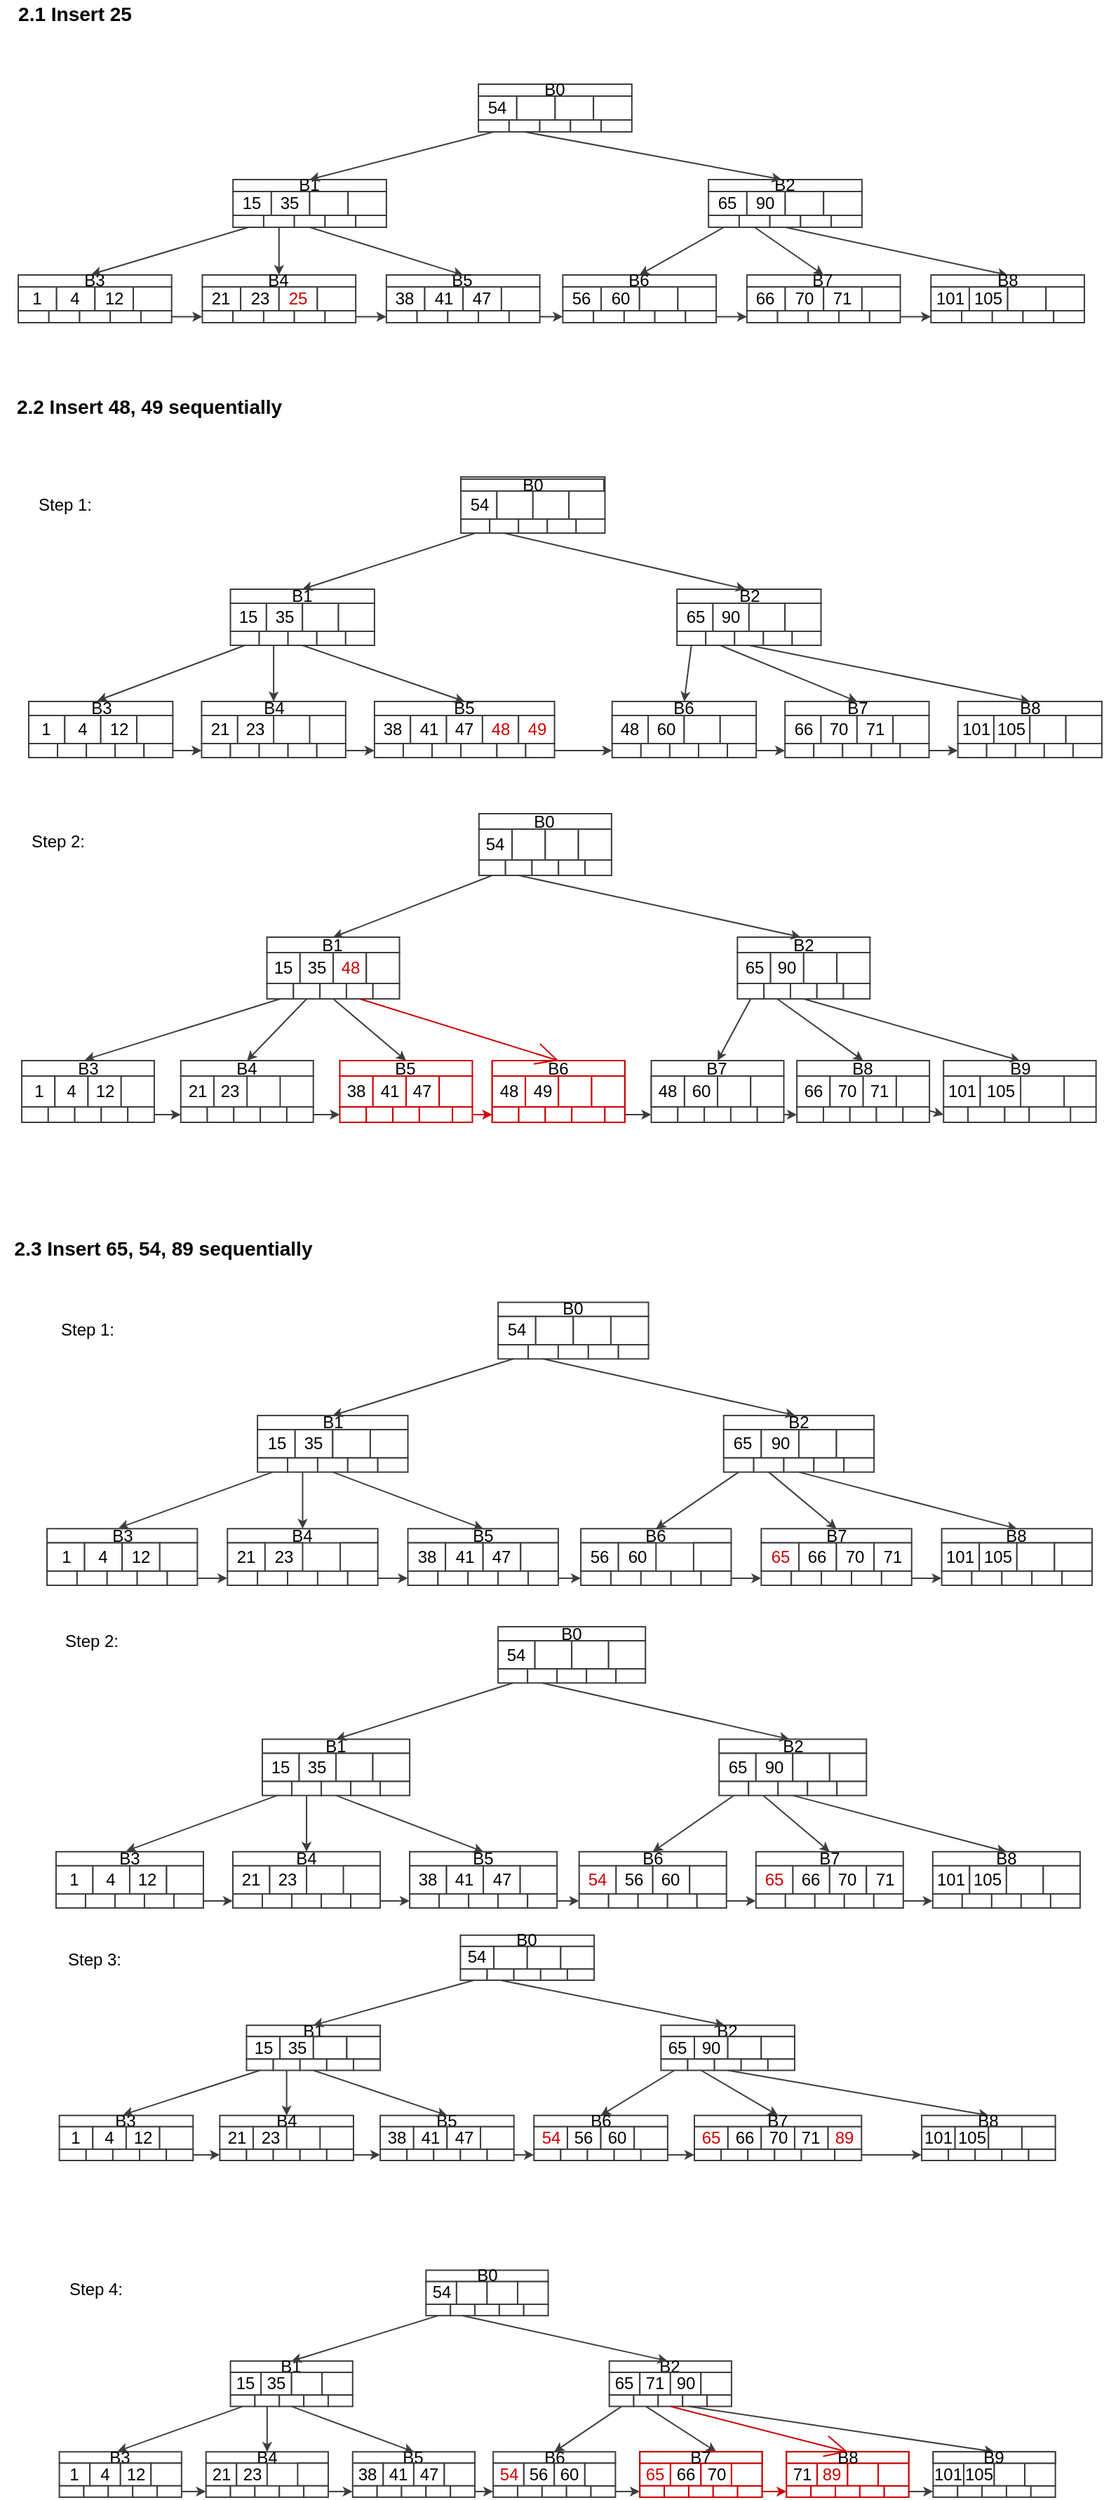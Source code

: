 <mxfile version="17.1.3" type="github" pages="3">
  <diagram id="t3PRy5kCG-TMbpc0yicx" name="B+ tree">
    <mxGraphModel dx="392" dy="423" grid="1" gridSize="10" guides="1" tooltips="1" connect="1" arrows="1" fold="1" page="1" pageScale="1" pageWidth="850" pageHeight="1100" math="0" shadow="0">
      <root>
        <mxCell id="0" />
        <mxCell id="1" parent="0" />
        <mxCell id="O-5WGDuVc4LleS2QLCsU-1" value="&lt;b style=&quot;font-size: 14px;&quot;&gt;&lt;font style=&quot;font-size: 14px;&quot;&gt;2.1 Insert 25&lt;/font&gt;&lt;/b&gt; " style="text;html=1;align=center;verticalAlign=middle;resizable=0;points=[];autosize=1;strokeColor=none;fillColor=none;hachureGap=4;fontSize=14;" parent="1" vertex="1">
          <mxGeometry x="30" y="40" width="100" height="20" as="geometry" />
        </mxCell>
        <mxCell id="O-5WGDuVc4LleS2QLCsU-210" value="&lt;b style=&quot;font-size: 14px;&quot;&gt;&lt;font style=&quot;font-size: 14px;&quot;&gt;2.2 Insert 48, 49 sequentially&lt;/font&gt;&lt;/b&gt;" style="text;html=1;align=center;verticalAlign=middle;resizable=0;points=[];autosize=1;strokeColor=none;fillColor=none;hachureGap=4;fontSize=14;fontColor=#000000;" parent="1" vertex="1">
          <mxGeometry x="32.5" y="320" width="200" height="20" as="geometry" />
        </mxCell>
        <mxCell id="O-5WGDuVc4LleS2QLCsU-797" value="&lt;b style=&quot;font-size: 14px;&quot;&gt;&lt;font style=&quot;font-size: 14px;&quot;&gt;2.3 Insert 65, 54, 89 sequentially&lt;/font&gt;&lt;/b&gt; " style="text;html=1;align=center;verticalAlign=middle;resizable=0;points=[];autosize=1;strokeColor=none;fillColor=none;hachureGap=4;fontSize=14;" parent="1" vertex="1">
          <mxGeometry x="27.5" y="920" width="230" height="20" as="geometry" />
        </mxCell>
        <mxCell id="O-5WGDuVc4LleS2QLCsU-1371" value="" style="group;fontSize=12;" parent="1" vertex="1" connectable="0">
          <mxGeometry x="40" y="100" width="760" height="170" as="geometry" />
        </mxCell>
        <mxCell id="d1nCNGMP6EINVViii5yq-1" value="B0" style="rounded=0;whiteSpace=wrap;html=1;hachureGap=4;pointerEvents=0;strokeColor=#3D3D3D;fontSize=12;" parent="O-5WGDuVc4LleS2QLCsU-1371" vertex="1">
          <mxGeometry x="328.058" width="109.353" height="8.5" as="geometry" />
        </mxCell>
        <mxCell id="d1nCNGMP6EINVViii5yq-2" value="54" style="rounded=0;whiteSpace=wrap;html=1;hachureGap=4;pointerEvents=0;strokeColor=#3D3D3D;fontSize=12;" parent="O-5WGDuVc4LleS2QLCsU-1371" vertex="1">
          <mxGeometry x="328.058" y="8.5" width="27.338" height="17" as="geometry" />
        </mxCell>
        <mxCell id="d1nCNGMP6EINVViii5yq-3" value="" style="rounded=0;whiteSpace=wrap;html=1;hachureGap=4;pointerEvents=0;strokeColor=#3D3D3D;fontSize=12;" parent="O-5WGDuVc4LleS2QLCsU-1371" vertex="1">
          <mxGeometry x="355.396" y="8.5" width="27.338" height="17" as="geometry" />
        </mxCell>
        <mxCell id="d1nCNGMP6EINVViii5yq-4" value="" style="rounded=0;whiteSpace=wrap;html=1;hachureGap=4;pointerEvents=0;strokeColor=#3D3D3D;fontSize=12;" parent="O-5WGDuVc4LleS2QLCsU-1371" vertex="1">
          <mxGeometry x="382.734" y="8.5" width="27.338" height="17" as="geometry" />
        </mxCell>
        <mxCell id="d1nCNGMP6EINVViii5yq-5" value="" style="rounded=0;whiteSpace=wrap;html=1;hachureGap=4;pointerEvents=0;strokeColor=#3D3D3D;fontSize=12;" parent="O-5WGDuVc4LleS2QLCsU-1371" vertex="1">
          <mxGeometry x="410.072" y="8.5" width="27.338" height="17" as="geometry" />
        </mxCell>
        <mxCell id="d1nCNGMP6EINVViii5yq-7" value="" style="rounded=0;whiteSpace=wrap;html=1;hachureGap=4;pointerEvents=0;strokeColor=#3D3D3D;fontSize=12;" parent="O-5WGDuVc4LleS2QLCsU-1371" vertex="1">
          <mxGeometry x="328.058" y="25.5" width="21.871" height="8.5" as="geometry" />
        </mxCell>
        <mxCell id="d1nCNGMP6EINVViii5yq-9" value="" style="rounded=0;whiteSpace=wrap;html=1;hachureGap=4;pointerEvents=0;strokeColor=#3D3D3D;fontSize=12;" parent="O-5WGDuVc4LleS2QLCsU-1371" vertex="1">
          <mxGeometry x="349.928" y="25.5" width="21.871" height="8.5" as="geometry" />
        </mxCell>
        <mxCell id="d1nCNGMP6EINVViii5yq-10" value="" style="rounded=0;whiteSpace=wrap;html=1;hachureGap=4;pointerEvents=0;strokeColor=#3D3D3D;fontSize=12;" parent="O-5WGDuVc4LleS2QLCsU-1371" vertex="1">
          <mxGeometry x="371.799" y="25.5" width="21.871" height="8.5" as="geometry" />
        </mxCell>
        <mxCell id="d1nCNGMP6EINVViii5yq-11" value="" style="rounded=0;whiteSpace=wrap;html=1;hachureGap=4;pointerEvents=0;strokeColor=#3D3D3D;fontSize=12;" parent="O-5WGDuVc4LleS2QLCsU-1371" vertex="1">
          <mxGeometry x="393.669" y="25.5" width="21.871" height="8.5" as="geometry" />
        </mxCell>
        <mxCell id="d1nCNGMP6EINVViii5yq-12" value="" style="rounded=0;whiteSpace=wrap;html=1;hachureGap=4;pointerEvents=0;strokeColor=#3D3D3D;fontSize=12;" parent="O-5WGDuVc4LleS2QLCsU-1371" vertex="1">
          <mxGeometry x="415.54" y="25.5" width="21.871" height="8.5" as="geometry" />
        </mxCell>
        <mxCell id="d1nCNGMP6EINVViii5yq-13" value="B1" style="rounded=0;whiteSpace=wrap;html=1;hachureGap=4;pointerEvents=0;strokeColor=#3D3D3D;fontSize=12;" parent="O-5WGDuVc4LleS2QLCsU-1371" vertex="1">
          <mxGeometry x="153.094" y="68" width="109.353" height="8.5" as="geometry" />
        </mxCell>
        <mxCell id="d1nCNGMP6EINVViii5yq-6" style="edgeStyle=none;curved=1;rounded=0;orthogonalLoop=1;jettySize=auto;html=1;exitX=0.5;exitY=1;exitDx=0;exitDy=0;entryX=0.5;entryY=0;entryDx=0;entryDy=0;endArrow=classic;endFill=1;startSize=0;endSize=4;sourcePerimeterSpacing=1;targetPerimeterSpacing=0;strokeWidth=1;strokeColor=#3D3D3D;fontSize=12;" parent="O-5WGDuVc4LleS2QLCsU-1371" source="d1nCNGMP6EINVViii5yq-7" target="d1nCNGMP6EINVViii5yq-13" edge="1">
          <mxGeometry relative="1" as="geometry" />
        </mxCell>
        <mxCell id="d1nCNGMP6EINVViii5yq-14" value="15" style="rounded=0;whiteSpace=wrap;html=1;hachureGap=4;pointerEvents=0;strokeColor=#3D3D3D;fontSize=12;" parent="O-5WGDuVc4LleS2QLCsU-1371" vertex="1">
          <mxGeometry x="153.094" y="76.5" width="27.338" height="17" as="geometry" />
        </mxCell>
        <mxCell id="d1nCNGMP6EINVViii5yq-15" value="35" style="rounded=0;whiteSpace=wrap;html=1;hachureGap=4;pointerEvents=0;strokeColor=#3D3D3D;fontSize=12;" parent="O-5WGDuVc4LleS2QLCsU-1371" vertex="1">
          <mxGeometry x="180.432" y="76.5" width="27.338" height="17" as="geometry" />
        </mxCell>
        <mxCell id="d1nCNGMP6EINVViii5yq-16" value="" style="rounded=0;whiteSpace=wrap;html=1;hachureGap=4;pointerEvents=0;strokeColor=#3D3D3D;fontSize=12;" parent="O-5WGDuVc4LleS2QLCsU-1371" vertex="1">
          <mxGeometry x="207.77" y="76.5" width="27.338" height="17" as="geometry" />
        </mxCell>
        <mxCell id="d1nCNGMP6EINVViii5yq-17" value="" style="rounded=0;whiteSpace=wrap;html=1;hachureGap=4;pointerEvents=0;strokeColor=#3D3D3D;fontSize=12;" parent="O-5WGDuVc4LleS2QLCsU-1371" vertex="1">
          <mxGeometry x="235.108" y="76.5" width="27.338" height="17" as="geometry" />
        </mxCell>
        <mxCell id="d1nCNGMP6EINVViii5yq-19" value="" style="rounded=0;whiteSpace=wrap;html=1;hachureGap=4;pointerEvents=0;strokeColor=#3D3D3D;fontSize=12;" parent="O-5WGDuVc4LleS2QLCsU-1371" vertex="1">
          <mxGeometry x="153.094" y="93.5" width="21.871" height="8.5" as="geometry" />
        </mxCell>
        <mxCell id="d1nCNGMP6EINVViii5yq-21" value="" style="rounded=0;whiteSpace=wrap;html=1;hachureGap=4;pointerEvents=0;strokeColor=#3D3D3D;fontSize=12;" parent="O-5WGDuVc4LleS2QLCsU-1371" vertex="1">
          <mxGeometry x="174.964" y="93.5" width="21.871" height="8.5" as="geometry" />
        </mxCell>
        <mxCell id="d1nCNGMP6EINVViii5yq-23" value="" style="rounded=0;whiteSpace=wrap;html=1;hachureGap=4;pointerEvents=0;strokeColor=#3D3D3D;fontSize=12;" parent="O-5WGDuVc4LleS2QLCsU-1371" vertex="1">
          <mxGeometry x="196.835" y="93.5" width="21.871" height="8.5" as="geometry" />
        </mxCell>
        <mxCell id="d1nCNGMP6EINVViii5yq-24" value="" style="rounded=0;whiteSpace=wrap;html=1;hachureGap=4;pointerEvents=0;strokeColor=#3D3D3D;fontSize=12;" parent="O-5WGDuVc4LleS2QLCsU-1371" vertex="1">
          <mxGeometry x="218.705" y="93.5" width="21.871" height="8.5" as="geometry" />
        </mxCell>
        <mxCell id="d1nCNGMP6EINVViii5yq-25" value="" style="rounded=0;whiteSpace=wrap;html=1;hachureGap=4;pointerEvents=0;strokeColor=#3D3D3D;fontSize=12;" parent="O-5WGDuVc4LleS2QLCsU-1371" vertex="1">
          <mxGeometry x="240.576" y="93.5" width="21.871" height="8.5" as="geometry" />
        </mxCell>
        <mxCell id="d1nCNGMP6EINVViii5yq-26" value="B2" style="rounded=0;whiteSpace=wrap;html=1;hachureGap=4;pointerEvents=0;strokeColor=#3D3D3D;fontSize=12;" parent="O-5WGDuVc4LleS2QLCsU-1371" vertex="1">
          <mxGeometry x="492.086" y="68" width="109.353" height="8.5" as="geometry" />
        </mxCell>
        <mxCell id="d1nCNGMP6EINVViii5yq-8" style="edgeStyle=none;curved=1;rounded=0;orthogonalLoop=1;jettySize=auto;html=1;exitX=0.5;exitY=1;exitDx=0;exitDy=0;entryX=0.476;entryY=-0.01;entryDx=0;entryDy=0;entryPerimeter=0;endArrow=classic;endFill=1;startSize=0;endSize=4;sourcePerimeterSpacing=1;targetPerimeterSpacing=0;strokeWidth=1;strokeColor=#3D3D3D;fontSize=12;" parent="O-5WGDuVc4LleS2QLCsU-1371" source="d1nCNGMP6EINVViii5yq-9" target="d1nCNGMP6EINVViii5yq-26" edge="1">
          <mxGeometry relative="1" as="geometry" />
        </mxCell>
        <mxCell id="d1nCNGMP6EINVViii5yq-27" value="65" style="rounded=0;whiteSpace=wrap;html=1;hachureGap=4;pointerEvents=0;strokeColor=#3D3D3D;fontSize=12;" parent="O-5WGDuVc4LleS2QLCsU-1371" vertex="1">
          <mxGeometry x="492.086" y="76.5" width="27.338" height="17" as="geometry" />
        </mxCell>
        <mxCell id="d1nCNGMP6EINVViii5yq-28" value="90" style="rounded=0;whiteSpace=wrap;html=1;hachureGap=4;pointerEvents=0;strokeColor=#3D3D3D;fontSize=12;" parent="O-5WGDuVc4LleS2QLCsU-1371" vertex="1">
          <mxGeometry x="519.424" y="76.5" width="27.338" height="17" as="geometry" />
        </mxCell>
        <mxCell id="d1nCNGMP6EINVViii5yq-29" value="" style="rounded=0;whiteSpace=wrap;html=1;hachureGap=4;pointerEvents=0;strokeColor=#3D3D3D;fontSize=12;" parent="O-5WGDuVc4LleS2QLCsU-1371" vertex="1">
          <mxGeometry x="546.763" y="76.5" width="27.338" height="17" as="geometry" />
        </mxCell>
        <mxCell id="d1nCNGMP6EINVViii5yq-30" value="" style="rounded=0;whiteSpace=wrap;html=1;hachureGap=4;pointerEvents=0;strokeColor=#3D3D3D;fontSize=12;" parent="O-5WGDuVc4LleS2QLCsU-1371" vertex="1">
          <mxGeometry x="574.101" y="76.5" width="27.338" height="17" as="geometry" />
        </mxCell>
        <mxCell id="d1nCNGMP6EINVViii5yq-32" value="" style="rounded=0;whiteSpace=wrap;html=1;hachureGap=4;pointerEvents=0;strokeColor=#3D3D3D;fontSize=12;" parent="O-5WGDuVc4LleS2QLCsU-1371" vertex="1">
          <mxGeometry x="492.086" y="93.5" width="21.871" height="8.5" as="geometry" />
        </mxCell>
        <mxCell id="d1nCNGMP6EINVViii5yq-34" value="" style="rounded=0;whiteSpace=wrap;html=1;hachureGap=4;pointerEvents=0;strokeColor=#3D3D3D;fontSize=12;" parent="O-5WGDuVc4LleS2QLCsU-1371" vertex="1">
          <mxGeometry x="513.957" y="93.5" width="21.871" height="8.5" as="geometry" />
        </mxCell>
        <mxCell id="d1nCNGMP6EINVViii5yq-35" value="" style="rounded=0;whiteSpace=wrap;html=1;hachureGap=4;pointerEvents=0;strokeColor=#3D3D3D;fontSize=12;" parent="O-5WGDuVc4LleS2QLCsU-1371" vertex="1">
          <mxGeometry x="535.827" y="93.5" width="21.871" height="8.5" as="geometry" />
        </mxCell>
        <mxCell id="d1nCNGMP6EINVViii5yq-36" value="" style="rounded=0;whiteSpace=wrap;html=1;hachureGap=4;pointerEvents=0;strokeColor=#3D3D3D;fontSize=12;" parent="O-5WGDuVc4LleS2QLCsU-1371" vertex="1">
          <mxGeometry x="557.698" y="93.5" width="21.871" height="8.5" as="geometry" />
        </mxCell>
        <mxCell id="d1nCNGMP6EINVViii5yq-37" value="" style="rounded=0;whiteSpace=wrap;html=1;hachureGap=4;pointerEvents=0;strokeColor=#3D3D3D;fontSize=12;" parent="O-5WGDuVc4LleS2QLCsU-1371" vertex="1">
          <mxGeometry x="579.568" y="93.5" width="21.871" height="8.5" as="geometry" />
        </mxCell>
        <mxCell id="d1nCNGMP6EINVViii5yq-38" value="B3" style="rounded=0;whiteSpace=wrap;html=1;hachureGap=4;pointerEvents=0;strokeColor=#3D3D3D;fontSize=12;" parent="O-5WGDuVc4LleS2QLCsU-1371" vertex="1">
          <mxGeometry y="136" width="109.353" height="8.5" as="geometry" />
        </mxCell>
        <mxCell id="d1nCNGMP6EINVViii5yq-18" style="edgeStyle=none;curved=1;rounded=0;orthogonalLoop=1;jettySize=auto;html=1;exitX=0.5;exitY=1;exitDx=0;exitDy=0;entryX=0.477;entryY=-0.056;entryDx=0;entryDy=0;entryPerimeter=0;endArrow=classic;endFill=1;startSize=0;endSize=4;sourcePerimeterSpacing=1;targetPerimeterSpacing=0;strokeWidth=1;strokeColor=#3D3D3D;fontSize=12;" parent="O-5WGDuVc4LleS2QLCsU-1371" source="d1nCNGMP6EINVViii5yq-19" target="d1nCNGMP6EINVViii5yq-38" edge="1">
          <mxGeometry relative="1" as="geometry" />
        </mxCell>
        <mxCell id="d1nCNGMP6EINVViii5yq-39" value="1" style="rounded=0;whiteSpace=wrap;html=1;hachureGap=4;pointerEvents=0;strokeColor=#3D3D3D;fontSize=12;" parent="O-5WGDuVc4LleS2QLCsU-1371" vertex="1">
          <mxGeometry y="144.5" width="27.338" height="17" as="geometry" />
        </mxCell>
        <mxCell id="d1nCNGMP6EINVViii5yq-40" value="4" style="rounded=0;whiteSpace=wrap;html=1;hachureGap=4;pointerEvents=0;strokeColor=#3D3D3D;fontSize=12;" parent="O-5WGDuVc4LleS2QLCsU-1371" vertex="1">
          <mxGeometry x="27.338" y="144.5" width="27.338" height="17" as="geometry" />
        </mxCell>
        <mxCell id="d1nCNGMP6EINVViii5yq-41" value="12" style="rounded=0;whiteSpace=wrap;html=1;hachureGap=4;pointerEvents=0;strokeColor=#3D3D3D;fontSize=12;" parent="O-5WGDuVc4LleS2QLCsU-1371" vertex="1">
          <mxGeometry x="54.676" y="144.5" width="27.338" height="17" as="geometry" />
        </mxCell>
        <mxCell id="d1nCNGMP6EINVViii5yq-42" value="" style="rounded=0;whiteSpace=wrap;html=1;hachureGap=4;pointerEvents=0;strokeColor=#3D3D3D;fontSize=12;" parent="O-5WGDuVc4LleS2QLCsU-1371" vertex="1">
          <mxGeometry x="82.014" y="144.5" width="27.338" height="17" as="geometry" />
        </mxCell>
        <mxCell id="d1nCNGMP6EINVViii5yq-43" value="" style="rounded=0;whiteSpace=wrap;html=1;hachureGap=4;pointerEvents=0;strokeColor=#3D3D3D;fontSize=12;" parent="O-5WGDuVc4LleS2QLCsU-1371" vertex="1">
          <mxGeometry y="161.5" width="21.871" height="8.5" as="geometry" />
        </mxCell>
        <mxCell id="d1nCNGMP6EINVViii5yq-44" value="" style="rounded=0;whiteSpace=wrap;html=1;hachureGap=4;pointerEvents=0;strokeColor=#3D3D3D;fontSize=12;" parent="O-5WGDuVc4LleS2QLCsU-1371" vertex="1">
          <mxGeometry x="21.871" y="161.5" width="21.871" height="8.5" as="geometry" />
        </mxCell>
        <mxCell id="d1nCNGMP6EINVViii5yq-45" value="" style="rounded=0;whiteSpace=wrap;html=1;hachureGap=4;pointerEvents=0;strokeColor=#3D3D3D;fontSize=12;" parent="O-5WGDuVc4LleS2QLCsU-1371" vertex="1">
          <mxGeometry x="43.741" y="161.5" width="21.871" height="8.5" as="geometry" />
        </mxCell>
        <mxCell id="d1nCNGMP6EINVViii5yq-46" value="" style="rounded=0;whiteSpace=wrap;html=1;hachureGap=4;pointerEvents=0;strokeColor=#3D3D3D;fontSize=12;" parent="O-5WGDuVc4LleS2QLCsU-1371" vertex="1">
          <mxGeometry x="65.612" y="161.5" width="21.871" height="8.5" as="geometry" />
        </mxCell>
        <mxCell id="d1nCNGMP6EINVViii5yq-48" value="" style="rounded=0;whiteSpace=wrap;html=1;hachureGap=4;pointerEvents=0;strokeColor=#3D3D3D;fontSize=12;" parent="O-5WGDuVc4LleS2QLCsU-1371" vertex="1">
          <mxGeometry x="87.482" y="161.5" width="21.871" height="8.5" as="geometry" />
        </mxCell>
        <mxCell id="d1nCNGMP6EINVViii5yq-49" value="B4" style="rounded=0;whiteSpace=wrap;html=1;hachureGap=4;pointerEvents=0;strokeColor=#3D3D3D;fontSize=12;" parent="O-5WGDuVc4LleS2QLCsU-1371" vertex="1">
          <mxGeometry x="131.223" y="136" width="109.353" height="8.5" as="geometry" />
        </mxCell>
        <mxCell id="d1nCNGMP6EINVViii5yq-20" style="edgeStyle=none;curved=1;rounded=0;orthogonalLoop=1;jettySize=auto;html=1;exitX=0.5;exitY=1;exitDx=0;exitDy=0;entryX=0.5;entryY=0;entryDx=0;entryDy=0;endArrow=classic;endFill=1;startSize=0;endSize=4;sourcePerimeterSpacing=1;targetPerimeterSpacing=0;strokeWidth=1;strokeColor=#3D3D3D;fontSize=12;" parent="O-5WGDuVc4LleS2QLCsU-1371" source="d1nCNGMP6EINVViii5yq-21" target="d1nCNGMP6EINVViii5yq-49" edge="1">
          <mxGeometry relative="1" as="geometry" />
        </mxCell>
        <mxCell id="d1nCNGMP6EINVViii5yq-50" value="21" style="rounded=0;whiteSpace=wrap;html=1;hachureGap=4;pointerEvents=0;strokeColor=#3D3D3D;fontSize=12;" parent="O-5WGDuVc4LleS2QLCsU-1371" vertex="1">
          <mxGeometry x="131.223" y="144.5" width="27.338" height="17" as="geometry" />
        </mxCell>
        <mxCell id="d1nCNGMP6EINVViii5yq-51" value="23" style="rounded=0;whiteSpace=wrap;html=1;hachureGap=4;pointerEvents=0;strokeColor=#3D3D3D;fontSize=12;" parent="O-5WGDuVc4LleS2QLCsU-1371" vertex="1">
          <mxGeometry x="158.561" y="144.5" width="27.338" height="17" as="geometry" />
        </mxCell>
        <mxCell id="d1nCNGMP6EINVViii5yq-52" value="&lt;font style=&quot;font-size: 12px;&quot; color=&quot;#CC0000&quot;&gt;25&lt;/font&gt;" style="rounded=0;whiteSpace=wrap;html=1;hachureGap=4;pointerEvents=0;strokeColor=#3D3D3D;fontSize=12;" parent="O-5WGDuVc4LleS2QLCsU-1371" vertex="1">
          <mxGeometry x="185.899" y="144.5" width="27.338" height="17" as="geometry" />
        </mxCell>
        <mxCell id="d1nCNGMP6EINVViii5yq-53" value="" style="rounded=0;whiteSpace=wrap;html=1;hachureGap=4;pointerEvents=0;strokeColor=#3D3D3D;fontSize=12;" parent="O-5WGDuVc4LleS2QLCsU-1371" vertex="1">
          <mxGeometry x="213.237" y="144.5" width="27.338" height="17" as="geometry" />
        </mxCell>
        <mxCell id="d1nCNGMP6EINVViii5yq-54" value="" style="rounded=0;whiteSpace=wrap;html=1;hachureGap=4;pointerEvents=0;strokeColor=#3D3D3D;fontSize=12;" parent="O-5WGDuVc4LleS2QLCsU-1371" vertex="1">
          <mxGeometry x="131.223" y="161.5" width="21.871" height="8.5" as="geometry" />
        </mxCell>
        <mxCell id="d1nCNGMP6EINVViii5yq-47" style="edgeStyle=none;curved=1;rounded=0;orthogonalLoop=1;jettySize=auto;html=1;exitX=1;exitY=0.5;exitDx=0;exitDy=0;entryX=0;entryY=0.5;entryDx=0;entryDy=0;endArrow=classic;endFill=1;startSize=0;endSize=4;sourcePerimeterSpacing=1;targetPerimeterSpacing=0;strokeWidth=1;strokeColor=#3D3D3D;fontSize=12;" parent="O-5WGDuVc4LleS2QLCsU-1371" source="d1nCNGMP6EINVViii5yq-48" target="d1nCNGMP6EINVViii5yq-54" edge="1">
          <mxGeometry relative="1" as="geometry" />
        </mxCell>
        <mxCell id="d1nCNGMP6EINVViii5yq-55" value="" style="rounded=0;whiteSpace=wrap;html=1;hachureGap=4;pointerEvents=0;strokeColor=#3D3D3D;fontSize=12;" parent="O-5WGDuVc4LleS2QLCsU-1371" vertex="1">
          <mxGeometry x="153.094" y="161.5" width="21.871" height="8.5" as="geometry" />
        </mxCell>
        <mxCell id="d1nCNGMP6EINVViii5yq-56" value="" style="rounded=0;whiteSpace=wrap;html=1;hachureGap=4;pointerEvents=0;strokeColor=#3D3D3D;fontSize=12;" parent="O-5WGDuVc4LleS2QLCsU-1371" vertex="1">
          <mxGeometry x="174.964" y="161.5" width="21.871" height="8.5" as="geometry" />
        </mxCell>
        <mxCell id="d1nCNGMP6EINVViii5yq-57" value="" style="rounded=0;whiteSpace=wrap;html=1;hachureGap=4;pointerEvents=0;strokeColor=#3D3D3D;fontSize=12;" parent="O-5WGDuVc4LleS2QLCsU-1371" vertex="1">
          <mxGeometry x="196.835" y="161.5" width="21.871" height="8.5" as="geometry" />
        </mxCell>
        <mxCell id="d1nCNGMP6EINVViii5yq-59" value="" style="rounded=0;whiteSpace=wrap;html=1;hachureGap=4;pointerEvents=0;strokeColor=#3D3D3D;fontSize=12;" parent="O-5WGDuVc4LleS2QLCsU-1371" vertex="1">
          <mxGeometry x="218.705" y="161.5" width="21.871" height="8.5" as="geometry" />
        </mxCell>
        <mxCell id="d1nCNGMP6EINVViii5yq-60" value="B5" style="rounded=0;whiteSpace=wrap;html=1;hachureGap=4;pointerEvents=0;strokeColor=#3D3D3D;fontSize=12;" parent="O-5WGDuVc4LleS2QLCsU-1371" vertex="1">
          <mxGeometry x="262.446" y="136" width="109.353" height="8.5" as="geometry" />
        </mxCell>
        <mxCell id="d1nCNGMP6EINVViii5yq-22" style="edgeStyle=none;curved=1;rounded=0;orthogonalLoop=1;jettySize=auto;html=1;exitX=0.5;exitY=1;exitDx=0;exitDy=0;entryX=0.5;entryY=0;entryDx=0;entryDy=0;endArrow=classic;endFill=1;startSize=0;endSize=4;sourcePerimeterSpacing=1;targetPerimeterSpacing=0;strokeWidth=1;strokeColor=#3D3D3D;fontSize=12;" parent="O-5WGDuVc4LleS2QLCsU-1371" source="d1nCNGMP6EINVViii5yq-23" target="d1nCNGMP6EINVViii5yq-60" edge="1">
          <mxGeometry relative="1" as="geometry" />
        </mxCell>
        <mxCell id="d1nCNGMP6EINVViii5yq-61" value="38" style="rounded=0;whiteSpace=wrap;html=1;hachureGap=4;pointerEvents=0;strokeColor=#3D3D3D;fontSize=12;" parent="O-5WGDuVc4LleS2QLCsU-1371" vertex="1">
          <mxGeometry x="262.446" y="144.5" width="27.338" height="17" as="geometry" />
        </mxCell>
        <mxCell id="d1nCNGMP6EINVViii5yq-62" value="41" style="rounded=0;whiteSpace=wrap;html=1;hachureGap=4;pointerEvents=0;strokeColor=#3D3D3D;fontSize=12;" parent="O-5WGDuVc4LleS2QLCsU-1371" vertex="1">
          <mxGeometry x="289.784" y="144.5" width="27.338" height="17" as="geometry" />
        </mxCell>
        <mxCell id="d1nCNGMP6EINVViii5yq-63" value="47" style="rounded=0;whiteSpace=wrap;html=1;hachureGap=4;pointerEvents=0;strokeColor=#3D3D3D;fontSize=12;" parent="O-5WGDuVc4LleS2QLCsU-1371" vertex="1">
          <mxGeometry x="317.122" y="144.5" width="27.338" height="17" as="geometry" />
        </mxCell>
        <mxCell id="d1nCNGMP6EINVViii5yq-64" value="" style="rounded=0;whiteSpace=wrap;html=1;hachureGap=4;pointerEvents=0;strokeColor=#3D3D3D;fontSize=12;" parent="O-5WGDuVc4LleS2QLCsU-1371" vertex="1">
          <mxGeometry x="344.46" y="144.5" width="27.338" height="17" as="geometry" />
        </mxCell>
        <mxCell id="d1nCNGMP6EINVViii5yq-65" value="" style="rounded=0;whiteSpace=wrap;html=1;hachureGap=4;pointerEvents=0;strokeColor=#3D3D3D;fontSize=12;" parent="O-5WGDuVc4LleS2QLCsU-1371" vertex="1">
          <mxGeometry x="262.446" y="161.5" width="21.871" height="8.5" as="geometry" />
        </mxCell>
        <mxCell id="d1nCNGMP6EINVViii5yq-58" style="edgeStyle=none;curved=1;rounded=0;orthogonalLoop=1;jettySize=auto;html=1;exitX=1;exitY=0.5;exitDx=0;exitDy=0;entryX=0;entryY=0.5;entryDx=0;entryDy=0;endArrow=classic;endFill=1;startSize=0;endSize=4;sourcePerimeterSpacing=1;targetPerimeterSpacing=0;strokeWidth=1;strokeColor=#3D3D3D;fontSize=12;" parent="O-5WGDuVc4LleS2QLCsU-1371" source="d1nCNGMP6EINVViii5yq-59" target="d1nCNGMP6EINVViii5yq-65" edge="1">
          <mxGeometry relative="1" as="geometry" />
        </mxCell>
        <mxCell id="d1nCNGMP6EINVViii5yq-66" value="" style="rounded=0;whiteSpace=wrap;html=1;hachureGap=4;pointerEvents=0;strokeColor=#3D3D3D;fontSize=12;" parent="O-5WGDuVc4LleS2QLCsU-1371" vertex="1">
          <mxGeometry x="284.317" y="161.5" width="21.871" height="8.5" as="geometry" />
        </mxCell>
        <mxCell id="d1nCNGMP6EINVViii5yq-67" value="" style="rounded=0;whiteSpace=wrap;html=1;hachureGap=4;pointerEvents=0;strokeColor=#3D3D3D;fontSize=12;" parent="O-5WGDuVc4LleS2QLCsU-1371" vertex="1">
          <mxGeometry x="306.187" y="161.5" width="21.871" height="8.5" as="geometry" />
        </mxCell>
        <mxCell id="d1nCNGMP6EINVViii5yq-68" value="" style="rounded=0;whiteSpace=wrap;html=1;hachureGap=4;pointerEvents=0;strokeColor=#3D3D3D;fontSize=12;" parent="O-5WGDuVc4LleS2QLCsU-1371" vertex="1">
          <mxGeometry x="328.058" y="161.5" width="21.871" height="8.5" as="geometry" />
        </mxCell>
        <mxCell id="d1nCNGMP6EINVViii5yq-70" value="" style="rounded=0;whiteSpace=wrap;html=1;hachureGap=4;pointerEvents=0;strokeColor=#3D3D3D;fontSize=12;" parent="O-5WGDuVc4LleS2QLCsU-1371" vertex="1">
          <mxGeometry x="349.928" y="161.5" width="21.871" height="8.5" as="geometry" />
        </mxCell>
        <mxCell id="d1nCNGMP6EINVViii5yq-71" value="B6" style="rounded=0;whiteSpace=wrap;html=1;hachureGap=4;pointerEvents=0;strokeColor=#3D3D3D;fontSize=12;" parent="O-5WGDuVc4LleS2QLCsU-1371" vertex="1">
          <mxGeometry x="388.201" y="136" width="109.353" height="8.5" as="geometry" />
        </mxCell>
        <mxCell id="d1nCNGMP6EINVViii5yq-31" style="edgeStyle=none;curved=1;rounded=0;orthogonalLoop=1;jettySize=auto;html=1;exitX=0.5;exitY=1;exitDx=0;exitDy=0;entryX=0.5;entryY=0;entryDx=0;entryDy=0;endArrow=classic;endFill=1;startSize=0;endSize=4;sourcePerimeterSpacing=1;targetPerimeterSpacing=0;strokeWidth=1;strokeColor=#3D3D3D;fontSize=12;" parent="O-5WGDuVc4LleS2QLCsU-1371" source="d1nCNGMP6EINVViii5yq-32" target="d1nCNGMP6EINVViii5yq-71" edge="1">
          <mxGeometry relative="1" as="geometry" />
        </mxCell>
        <mxCell id="d1nCNGMP6EINVViii5yq-72" value="56" style="rounded=0;whiteSpace=wrap;html=1;hachureGap=4;pointerEvents=0;strokeColor=#3D3D3D;fontSize=12;" parent="O-5WGDuVc4LleS2QLCsU-1371" vertex="1">
          <mxGeometry x="388.201" y="144.5" width="27.338" height="17" as="geometry" />
        </mxCell>
        <mxCell id="d1nCNGMP6EINVViii5yq-73" value="60" style="rounded=0;whiteSpace=wrap;html=1;hachureGap=4;pointerEvents=0;strokeColor=#3D3D3D;fontSize=12;" parent="O-5WGDuVc4LleS2QLCsU-1371" vertex="1">
          <mxGeometry x="415.54" y="144.5" width="27.338" height="17" as="geometry" />
        </mxCell>
        <mxCell id="d1nCNGMP6EINVViii5yq-74" value="" style="rounded=0;whiteSpace=wrap;html=1;hachureGap=4;pointerEvents=0;strokeColor=#3D3D3D;fontSize=12;" parent="O-5WGDuVc4LleS2QLCsU-1371" vertex="1">
          <mxGeometry x="442.878" y="144.5" width="27.338" height="17" as="geometry" />
        </mxCell>
        <mxCell id="d1nCNGMP6EINVViii5yq-75" value="" style="rounded=0;whiteSpace=wrap;html=1;hachureGap=4;pointerEvents=0;strokeColor=#3D3D3D;fontSize=12;" parent="O-5WGDuVc4LleS2QLCsU-1371" vertex="1">
          <mxGeometry x="470.216" y="144.5" width="27.338" height="17" as="geometry" />
        </mxCell>
        <mxCell id="d1nCNGMP6EINVViii5yq-76" value="" style="rounded=0;whiteSpace=wrap;html=1;hachureGap=4;pointerEvents=0;strokeColor=#3D3D3D;fontSize=12;" parent="O-5WGDuVc4LleS2QLCsU-1371" vertex="1">
          <mxGeometry x="388.201" y="161.5" width="21.871" height="8.5" as="geometry" />
        </mxCell>
        <mxCell id="d1nCNGMP6EINVViii5yq-69" style="edgeStyle=none;curved=1;rounded=0;orthogonalLoop=1;jettySize=auto;html=1;exitX=1;exitY=0.5;exitDx=0;exitDy=0;entryX=0;entryY=0.5;entryDx=0;entryDy=0;endArrow=classic;endFill=1;startSize=0;endSize=4;sourcePerimeterSpacing=1;targetPerimeterSpacing=0;strokeWidth=1;strokeColor=#3D3D3D;fontSize=12;" parent="O-5WGDuVc4LleS2QLCsU-1371" source="d1nCNGMP6EINVViii5yq-70" target="d1nCNGMP6EINVViii5yq-76" edge="1">
          <mxGeometry relative="1" as="geometry" />
        </mxCell>
        <mxCell id="d1nCNGMP6EINVViii5yq-77" value="" style="rounded=0;whiteSpace=wrap;html=1;hachureGap=4;pointerEvents=0;strokeColor=#3D3D3D;fontSize=12;" parent="O-5WGDuVc4LleS2QLCsU-1371" vertex="1">
          <mxGeometry x="410.072" y="161.5" width="21.871" height="8.5" as="geometry" />
        </mxCell>
        <mxCell id="d1nCNGMP6EINVViii5yq-78" value="" style="rounded=0;whiteSpace=wrap;html=1;hachureGap=4;pointerEvents=0;strokeColor=#3D3D3D;fontSize=12;" parent="O-5WGDuVc4LleS2QLCsU-1371" vertex="1">
          <mxGeometry x="431.942" y="161.5" width="21.871" height="8.5" as="geometry" />
        </mxCell>
        <mxCell id="d1nCNGMP6EINVViii5yq-79" value="" style="rounded=0;whiteSpace=wrap;html=1;hachureGap=4;pointerEvents=0;strokeColor=#3D3D3D;fontSize=12;" parent="O-5WGDuVc4LleS2QLCsU-1371" vertex="1">
          <mxGeometry x="453.813" y="161.5" width="21.871" height="8.5" as="geometry" />
        </mxCell>
        <mxCell id="d1nCNGMP6EINVViii5yq-81" value="" style="rounded=0;whiteSpace=wrap;html=1;hachureGap=4;pointerEvents=0;strokeColor=#3D3D3D;fontSize=12;" parent="O-5WGDuVc4LleS2QLCsU-1371" vertex="1">
          <mxGeometry x="475.683" y="161.5" width="21.871" height="8.5" as="geometry" />
        </mxCell>
        <mxCell id="d1nCNGMP6EINVViii5yq-82" value="B7" style="rounded=0;whiteSpace=wrap;html=1;hachureGap=4;pointerEvents=0;strokeColor=#3D3D3D;fontSize=12;" parent="O-5WGDuVc4LleS2QLCsU-1371" vertex="1">
          <mxGeometry x="519.424" y="136" width="109.353" height="8.5" as="geometry" />
        </mxCell>
        <mxCell id="d1nCNGMP6EINVViii5yq-33" style="edgeStyle=none;curved=1;rounded=0;orthogonalLoop=1;jettySize=auto;html=1;exitX=0.5;exitY=1;exitDx=0;exitDy=0;entryX=0.5;entryY=0;entryDx=0;entryDy=0;endArrow=classic;endFill=1;startSize=0;endSize=4;sourcePerimeterSpacing=1;targetPerimeterSpacing=0;strokeWidth=1;strokeColor=#3D3D3D;fontSize=12;" parent="O-5WGDuVc4LleS2QLCsU-1371" source="d1nCNGMP6EINVViii5yq-34" target="d1nCNGMP6EINVViii5yq-82" edge="1">
          <mxGeometry relative="1" as="geometry" />
        </mxCell>
        <mxCell id="d1nCNGMP6EINVViii5yq-83" value="66" style="rounded=0;whiteSpace=wrap;html=1;hachureGap=4;pointerEvents=0;strokeColor=#3D3D3D;fontSize=12;" parent="O-5WGDuVc4LleS2QLCsU-1371" vertex="1">
          <mxGeometry x="519.424" y="144.5" width="27.338" height="17" as="geometry" />
        </mxCell>
        <mxCell id="d1nCNGMP6EINVViii5yq-84" value="70" style="rounded=0;whiteSpace=wrap;html=1;hachureGap=4;pointerEvents=0;strokeColor=#3D3D3D;fontSize=12;" parent="O-5WGDuVc4LleS2QLCsU-1371" vertex="1">
          <mxGeometry x="546.763" y="144.5" width="27.338" height="17" as="geometry" />
        </mxCell>
        <mxCell id="d1nCNGMP6EINVViii5yq-85" value="71" style="rounded=0;whiteSpace=wrap;html=1;hachureGap=4;pointerEvents=0;strokeColor=#3D3D3D;fontSize=12;" parent="O-5WGDuVc4LleS2QLCsU-1371" vertex="1">
          <mxGeometry x="574.101" y="144.5" width="27.338" height="17" as="geometry" />
        </mxCell>
        <mxCell id="d1nCNGMP6EINVViii5yq-86" value="" style="rounded=0;whiteSpace=wrap;html=1;hachureGap=4;pointerEvents=0;strokeColor=#3D3D3D;fontSize=12;" parent="O-5WGDuVc4LleS2QLCsU-1371" vertex="1">
          <mxGeometry x="601.439" y="144.5" width="27.338" height="17" as="geometry" />
        </mxCell>
        <mxCell id="d1nCNGMP6EINVViii5yq-87" value="" style="rounded=0;whiteSpace=wrap;html=1;hachureGap=4;pointerEvents=0;strokeColor=#3D3D3D;fontSize=12;" parent="O-5WGDuVc4LleS2QLCsU-1371" vertex="1">
          <mxGeometry x="519.424" y="161.5" width="21.871" height="8.5" as="geometry" />
        </mxCell>
        <mxCell id="d1nCNGMP6EINVViii5yq-80" style="edgeStyle=none;curved=1;rounded=0;orthogonalLoop=1;jettySize=auto;html=1;exitX=1;exitY=0.5;exitDx=0;exitDy=0;entryX=0;entryY=0.5;entryDx=0;entryDy=0;endArrow=classic;endFill=1;startSize=0;endSize=4;sourcePerimeterSpacing=1;targetPerimeterSpacing=0;strokeWidth=1;strokeColor=#3D3D3D;fontSize=12;" parent="O-5WGDuVc4LleS2QLCsU-1371" source="d1nCNGMP6EINVViii5yq-81" target="d1nCNGMP6EINVViii5yq-87" edge="1">
          <mxGeometry relative="1" as="geometry" />
        </mxCell>
        <mxCell id="d1nCNGMP6EINVViii5yq-88" value="" style="rounded=0;whiteSpace=wrap;html=1;hachureGap=4;pointerEvents=0;strokeColor=#3D3D3D;fontSize=12;" parent="O-5WGDuVc4LleS2QLCsU-1371" vertex="1">
          <mxGeometry x="541.295" y="161.5" width="21.871" height="8.5" as="geometry" />
        </mxCell>
        <mxCell id="d1nCNGMP6EINVViii5yq-89" value="" style="rounded=0;whiteSpace=wrap;html=1;hachureGap=4;pointerEvents=0;strokeColor=#3D3D3D;fontSize=12;" parent="O-5WGDuVc4LleS2QLCsU-1371" vertex="1">
          <mxGeometry x="563.165" y="161.5" width="21.871" height="8.5" as="geometry" />
        </mxCell>
        <mxCell id="d1nCNGMP6EINVViii5yq-90" value="" style="rounded=0;whiteSpace=wrap;html=1;hachureGap=4;pointerEvents=0;strokeColor=#3D3D3D;fontSize=12;" parent="O-5WGDuVc4LleS2QLCsU-1371" vertex="1">
          <mxGeometry x="585.036" y="161.5" width="21.871" height="8.5" as="geometry" />
        </mxCell>
        <mxCell id="d1nCNGMP6EINVViii5yq-91" value="" style="rounded=0;whiteSpace=wrap;html=1;hachureGap=4;pointerEvents=0;strokeColor=#3D3D3D;fontSize=12;" parent="O-5WGDuVc4LleS2QLCsU-1371" vertex="1">
          <mxGeometry x="606.906" y="161.5" width="21.871" height="8.5" as="geometry" />
        </mxCell>
        <mxCell id="d1nCNGMP6EINVViii5yq-92" style="edgeStyle=none;curved=1;rounded=0;orthogonalLoop=1;jettySize=auto;html=1;exitX=0.5;exitY=1;exitDx=0;exitDy=0;endArrow=classic;endFill=1;startSize=0;endSize=4;sourcePerimeterSpacing=1;targetPerimeterSpacing=0;strokeWidth=1;strokeColor=#3D3D3D;fontSize=12;entryX=0.5;entryY=0;entryDx=0;entryDy=0;" parent="O-5WGDuVc4LleS2QLCsU-1371" source="d1nCNGMP6EINVViii5yq-35" target="d1nCNGMP6EINVViii5yq-94" edge="1">
          <mxGeometry relative="1" as="geometry">
            <mxPoint x="388.201" y="106.25" as="sourcePoint" />
            <mxPoint x="677.986" y="136" as="targetPoint" />
          </mxGeometry>
        </mxCell>
        <mxCell id="d1nCNGMP6EINVViii5yq-93" style="edgeStyle=none;curved=1;rounded=0;orthogonalLoop=1;jettySize=auto;html=1;exitX=1;exitY=0.5;exitDx=0;exitDy=0;entryX=0;entryY=0.5;entryDx=0;entryDy=0;endArrow=classic;endFill=1;startSize=0;endSize=4;sourcePerimeterSpacing=1;targetPerimeterSpacing=0;strokeWidth=1;strokeColor=#3D3D3D;fontSize=12;" parent="O-5WGDuVc4LleS2QLCsU-1371" target="d1nCNGMP6EINVViii5yq-99" edge="1">
          <mxGeometry relative="1" as="geometry">
            <mxPoint x="628.777" y="165.75" as="sourcePoint" />
          </mxGeometry>
        </mxCell>
        <mxCell id="d1nCNGMP6EINVViii5yq-94" value="B8" style="rounded=0;whiteSpace=wrap;html=1;hachureGap=4;pointerEvents=0;strokeColor=#3D3D3D;fontSize=12;" parent="O-5WGDuVc4LleS2QLCsU-1371" vertex="1">
          <mxGeometry x="650.647" y="136" width="109.353" height="8.5" as="geometry" />
        </mxCell>
        <mxCell id="d1nCNGMP6EINVViii5yq-95" value="101" style="rounded=0;whiteSpace=wrap;html=1;hachureGap=4;pointerEvents=0;strokeColor=#3D3D3D;fontSize=12;" parent="O-5WGDuVc4LleS2QLCsU-1371" vertex="1">
          <mxGeometry x="650.647" y="144.5" width="27.338" height="17" as="geometry" />
        </mxCell>
        <mxCell id="d1nCNGMP6EINVViii5yq-96" value="105" style="rounded=0;whiteSpace=wrap;html=1;hachureGap=4;pointerEvents=0;strokeColor=#3D3D3D;fontSize=12;" parent="O-5WGDuVc4LleS2QLCsU-1371" vertex="1">
          <mxGeometry x="677.986" y="144.5" width="27.338" height="17" as="geometry" />
        </mxCell>
        <mxCell id="d1nCNGMP6EINVViii5yq-97" value="" style="rounded=0;whiteSpace=wrap;html=1;hachureGap=4;pointerEvents=0;strokeColor=#3D3D3D;fontSize=12;" parent="O-5WGDuVc4LleS2QLCsU-1371" vertex="1">
          <mxGeometry x="705.324" y="144.5" width="27.338" height="17" as="geometry" />
        </mxCell>
        <mxCell id="d1nCNGMP6EINVViii5yq-98" value="" style="rounded=0;whiteSpace=wrap;html=1;hachureGap=4;pointerEvents=0;strokeColor=#3D3D3D;fontSize=12;" parent="O-5WGDuVc4LleS2QLCsU-1371" vertex="1">
          <mxGeometry x="732.662" y="144.5" width="27.338" height="17" as="geometry" />
        </mxCell>
        <mxCell id="d1nCNGMP6EINVViii5yq-99" value="" style="rounded=0;whiteSpace=wrap;html=1;hachureGap=4;pointerEvents=0;strokeColor=#3D3D3D;fontSize=12;" parent="O-5WGDuVc4LleS2QLCsU-1371" vertex="1">
          <mxGeometry x="650.647" y="161.5" width="21.871" height="8.5" as="geometry" />
        </mxCell>
        <mxCell id="d1nCNGMP6EINVViii5yq-100" value="" style="rounded=0;whiteSpace=wrap;html=1;hachureGap=4;pointerEvents=0;strokeColor=#3D3D3D;fontSize=12;" parent="O-5WGDuVc4LleS2QLCsU-1371" vertex="1">
          <mxGeometry x="672.518" y="161.5" width="21.871" height="8.5" as="geometry" />
        </mxCell>
        <mxCell id="d1nCNGMP6EINVViii5yq-101" value="" style="rounded=0;whiteSpace=wrap;html=1;hachureGap=4;pointerEvents=0;strokeColor=#3D3D3D;fontSize=12;" parent="O-5WGDuVc4LleS2QLCsU-1371" vertex="1">
          <mxGeometry x="694.388" y="161.5" width="21.871" height="8.5" as="geometry" />
        </mxCell>
        <mxCell id="d1nCNGMP6EINVViii5yq-102" value="" style="rounded=0;whiteSpace=wrap;html=1;hachureGap=4;pointerEvents=0;strokeColor=#3D3D3D;fontSize=12;" parent="O-5WGDuVc4LleS2QLCsU-1371" vertex="1">
          <mxGeometry x="716.259" y="161.5" width="21.871" height="8.5" as="geometry" />
        </mxCell>
        <mxCell id="d1nCNGMP6EINVViii5yq-103" value="" style="rounded=0;whiteSpace=wrap;html=1;hachureGap=4;pointerEvents=0;strokeColor=#3D3D3D;fontSize=12;" parent="O-5WGDuVc4LleS2QLCsU-1371" vertex="1">
          <mxGeometry x="738.129" y="161.5" width="21.871" height="8.5" as="geometry" />
        </mxCell>
        <mxCell id="O-5WGDuVc4LleS2QLCsU-1372" value="" style="group;fontSize=12;" parent="1" vertex="1" connectable="0">
          <mxGeometry x="47.5" y="380" width="765" height="200" as="geometry" />
        </mxCell>
        <mxCell id="O-5WGDuVc4LleS2QLCsU-106" value="c" style="rounded=0;whiteSpace=wrap;html=1;hachureGap=4;pointerEvents=0;strokeColor=#3D3D3D;fontSize=12;" parent="O-5WGDuVc4LleS2QLCsU-1372" vertex="1">
          <mxGeometry x="308.054" width="102.685" height="10" as="geometry" />
        </mxCell>
        <mxCell id="O-5WGDuVc4LleS2QLCsU-107" value="54" style="rounded=0;whiteSpace=wrap;html=1;hachureGap=4;pointerEvents=0;strokeColor=#3D3D3D;fontSize=12;" parent="O-5WGDuVc4LleS2QLCsU-1372" vertex="1">
          <mxGeometry x="308.054" y="10" width="25.671" height="20" as="geometry" />
        </mxCell>
        <mxCell id="O-5WGDuVc4LleS2QLCsU-108" value="" style="rounded=0;whiteSpace=wrap;html=1;hachureGap=4;pointerEvents=0;strokeColor=#3D3D3D;fontSize=12;" parent="O-5WGDuVc4LleS2QLCsU-1372" vertex="1">
          <mxGeometry x="333.725" y="10" width="25.671" height="20" as="geometry" />
        </mxCell>
        <mxCell id="O-5WGDuVc4LleS2QLCsU-109" value="" style="rounded=0;whiteSpace=wrap;html=1;hachureGap=4;pointerEvents=0;strokeColor=#3D3D3D;fontSize=12;" parent="O-5WGDuVc4LleS2QLCsU-1372" vertex="1">
          <mxGeometry x="359.396" y="10" width="25.671" height="20" as="geometry" />
        </mxCell>
        <mxCell id="O-5WGDuVc4LleS2QLCsU-110" value="" style="rounded=0;whiteSpace=wrap;html=1;hachureGap=4;pointerEvents=0;strokeColor=#3D3D3D;fontSize=12;" parent="O-5WGDuVc4LleS2QLCsU-1372" vertex="1">
          <mxGeometry x="385.067" y="10" width="25.671" height="20" as="geometry" />
        </mxCell>
        <mxCell id="O-5WGDuVc4LleS2QLCsU-112" value="" style="rounded=0;whiteSpace=wrap;html=1;hachureGap=4;pointerEvents=0;strokeColor=#3D3D3D;fontSize=12;" parent="O-5WGDuVc4LleS2QLCsU-1372" vertex="1">
          <mxGeometry x="308.054" y="30" width="20.537" height="10" as="geometry" />
        </mxCell>
        <mxCell id="O-5WGDuVc4LleS2QLCsU-114" value="" style="rounded=0;whiteSpace=wrap;html=1;hachureGap=4;pointerEvents=0;strokeColor=#3D3D3D;fontSize=12;" parent="O-5WGDuVc4LleS2QLCsU-1372" vertex="1">
          <mxGeometry x="328.591" y="30" width="20.537" height="10" as="geometry" />
        </mxCell>
        <mxCell id="O-5WGDuVc4LleS2QLCsU-115" value="" style="rounded=0;whiteSpace=wrap;html=1;hachureGap=4;pointerEvents=0;strokeColor=#3D3D3D;fontSize=12;" parent="O-5WGDuVc4LleS2QLCsU-1372" vertex="1">
          <mxGeometry x="349.128" y="30" width="20.537" height="10" as="geometry" />
        </mxCell>
        <mxCell id="O-5WGDuVc4LleS2QLCsU-116" value="" style="rounded=0;whiteSpace=wrap;html=1;hachureGap=4;pointerEvents=0;strokeColor=#3D3D3D;fontSize=12;" parent="O-5WGDuVc4LleS2QLCsU-1372" vertex="1">
          <mxGeometry x="369.664" y="30" width="20.537" height="10" as="geometry" />
        </mxCell>
        <mxCell id="O-5WGDuVc4LleS2QLCsU-117" value="" style="rounded=0;whiteSpace=wrap;html=1;hachureGap=4;pointerEvents=0;strokeColor=#3D3D3D;fontSize=12;" parent="O-5WGDuVc4LleS2QLCsU-1372" vertex="1">
          <mxGeometry x="390.201" y="30" width="20.537" height="10" as="geometry" />
        </mxCell>
        <mxCell id="O-5WGDuVc4LleS2QLCsU-118" value="B1" style="rounded=0;whiteSpace=wrap;html=1;hachureGap=4;pointerEvents=0;strokeColor=#3D3D3D;fontSize=12;" parent="O-5WGDuVc4LleS2QLCsU-1372" vertex="1">
          <mxGeometry x="143.758" y="80" width="102.685" height="10" as="geometry" />
        </mxCell>
        <mxCell id="O-5WGDuVc4LleS2QLCsU-111" style="edgeStyle=none;curved=1;rounded=0;orthogonalLoop=1;jettySize=auto;html=1;exitX=0.5;exitY=1;exitDx=0;exitDy=0;entryX=0.5;entryY=0;entryDx=0;entryDy=0;endArrow=classic;endFill=1;startSize=0;endSize=4;sourcePerimeterSpacing=1;targetPerimeterSpacing=0;strokeWidth=1;strokeColor=#3D3D3D;fontSize=12;" parent="O-5WGDuVc4LleS2QLCsU-1372" source="O-5WGDuVc4LleS2QLCsU-112" target="O-5WGDuVc4LleS2QLCsU-118" edge="1">
          <mxGeometry relative="1" as="geometry" />
        </mxCell>
        <mxCell id="O-5WGDuVc4LleS2QLCsU-119" value="15" style="rounded=0;whiteSpace=wrap;html=1;hachureGap=4;pointerEvents=0;strokeColor=#3D3D3D;fontSize=12;" parent="O-5WGDuVc4LleS2QLCsU-1372" vertex="1">
          <mxGeometry x="143.758" y="90" width="25.671" height="20" as="geometry" />
        </mxCell>
        <mxCell id="O-5WGDuVc4LleS2QLCsU-120" value="35" style="rounded=0;whiteSpace=wrap;html=1;hachureGap=4;pointerEvents=0;strokeColor=#3D3D3D;fontSize=12;" parent="O-5WGDuVc4LleS2QLCsU-1372" vertex="1">
          <mxGeometry x="169.43" y="90" width="25.671" height="20" as="geometry" />
        </mxCell>
        <mxCell id="O-5WGDuVc4LleS2QLCsU-121" value="" style="rounded=0;whiteSpace=wrap;html=1;hachureGap=4;pointerEvents=0;strokeColor=#3D3D3D;fontSize=12;" parent="O-5WGDuVc4LleS2QLCsU-1372" vertex="1">
          <mxGeometry x="195.101" y="90" width="25.671" height="20" as="geometry" />
        </mxCell>
        <mxCell id="O-5WGDuVc4LleS2QLCsU-122" value="" style="rounded=0;whiteSpace=wrap;html=1;hachureGap=4;pointerEvents=0;strokeColor=#3D3D3D;fontSize=12;" parent="O-5WGDuVc4LleS2QLCsU-1372" vertex="1">
          <mxGeometry x="220.772" y="90" width="25.671" height="20" as="geometry" />
        </mxCell>
        <mxCell id="O-5WGDuVc4LleS2QLCsU-124" value="" style="rounded=0;whiteSpace=wrap;html=1;hachureGap=4;pointerEvents=0;strokeColor=#3D3D3D;fontSize=12;" parent="O-5WGDuVc4LleS2QLCsU-1372" vertex="1">
          <mxGeometry x="143.758" y="110" width="20.537" height="10" as="geometry" />
        </mxCell>
        <mxCell id="O-5WGDuVc4LleS2QLCsU-126" value="" style="rounded=0;whiteSpace=wrap;html=1;hachureGap=4;pointerEvents=0;strokeColor=#3D3D3D;fontSize=12;" parent="O-5WGDuVc4LleS2QLCsU-1372" vertex="1">
          <mxGeometry x="164.295" y="110" width="20.537" height="10" as="geometry" />
        </mxCell>
        <mxCell id="O-5WGDuVc4LleS2QLCsU-128" value="" style="rounded=0;whiteSpace=wrap;html=1;hachureGap=4;pointerEvents=0;strokeColor=#3D3D3D;fontSize=12;" parent="O-5WGDuVc4LleS2QLCsU-1372" vertex="1">
          <mxGeometry x="184.832" y="110" width="20.537" height="10" as="geometry" />
        </mxCell>
        <mxCell id="O-5WGDuVc4LleS2QLCsU-129" value="" style="rounded=0;whiteSpace=wrap;html=1;hachureGap=4;pointerEvents=0;strokeColor=#3D3D3D;fontSize=12;" parent="O-5WGDuVc4LleS2QLCsU-1372" vertex="1">
          <mxGeometry x="205.369" y="110" width="20.537" height="10" as="geometry" />
        </mxCell>
        <mxCell id="O-5WGDuVc4LleS2QLCsU-130" value="" style="rounded=0;whiteSpace=wrap;html=1;hachureGap=4;pointerEvents=0;strokeColor=#3D3D3D;fontSize=12;" parent="O-5WGDuVc4LleS2QLCsU-1372" vertex="1">
          <mxGeometry x="225.906" y="110" width="20.537" height="10" as="geometry" />
        </mxCell>
        <mxCell id="O-5WGDuVc4LleS2QLCsU-131" value="B2" style="rounded=0;whiteSpace=wrap;html=1;hachureGap=4;pointerEvents=0;strokeColor=#3D3D3D;fontSize=12;" parent="O-5WGDuVc4LleS2QLCsU-1372" vertex="1">
          <mxGeometry x="462.081" y="80" width="102.685" height="10" as="geometry" />
        </mxCell>
        <mxCell id="O-5WGDuVc4LleS2QLCsU-113" style="edgeStyle=none;curved=1;rounded=0;orthogonalLoop=1;jettySize=auto;html=1;exitX=0.5;exitY=1;exitDx=0;exitDy=0;entryX=0.476;entryY=-0.01;entryDx=0;entryDy=0;entryPerimeter=0;endArrow=classic;endFill=1;startSize=0;endSize=4;sourcePerimeterSpacing=1;targetPerimeterSpacing=0;strokeWidth=1;strokeColor=#3D3D3D;fontSize=12;" parent="O-5WGDuVc4LleS2QLCsU-1372" source="O-5WGDuVc4LleS2QLCsU-114" target="O-5WGDuVc4LleS2QLCsU-131" edge="1">
          <mxGeometry relative="1" as="geometry" />
        </mxCell>
        <mxCell id="O-5WGDuVc4LleS2QLCsU-132" value="65" style="rounded=0;whiteSpace=wrap;html=1;hachureGap=4;pointerEvents=0;strokeColor=#3D3D3D;fontSize=12;" parent="O-5WGDuVc4LleS2QLCsU-1372" vertex="1">
          <mxGeometry x="462.081" y="90" width="25.671" height="20" as="geometry" />
        </mxCell>
        <mxCell id="O-5WGDuVc4LleS2QLCsU-133" value="90" style="rounded=0;whiteSpace=wrap;html=1;hachureGap=4;pointerEvents=0;strokeColor=#3D3D3D;fontSize=12;" parent="O-5WGDuVc4LleS2QLCsU-1372" vertex="1">
          <mxGeometry x="487.752" y="90" width="25.671" height="20" as="geometry" />
        </mxCell>
        <mxCell id="O-5WGDuVc4LleS2QLCsU-134" value="" style="rounded=0;whiteSpace=wrap;html=1;hachureGap=4;pointerEvents=0;strokeColor=#3D3D3D;fontSize=12;" parent="O-5WGDuVc4LleS2QLCsU-1372" vertex="1">
          <mxGeometry x="513.423" y="90" width="25.671" height="20" as="geometry" />
        </mxCell>
        <mxCell id="O-5WGDuVc4LleS2QLCsU-135" value="" style="rounded=0;whiteSpace=wrap;html=1;hachureGap=4;pointerEvents=0;strokeColor=#3D3D3D;fontSize=12;" parent="O-5WGDuVc4LleS2QLCsU-1372" vertex="1">
          <mxGeometry x="539.094" y="90" width="25.671" height="20" as="geometry" />
        </mxCell>
        <mxCell id="O-5WGDuVc4LleS2QLCsU-137" value="" style="rounded=0;whiteSpace=wrap;html=1;hachureGap=4;pointerEvents=0;strokeColor=#3D3D3D;fontSize=12;" parent="O-5WGDuVc4LleS2QLCsU-1372" vertex="1">
          <mxGeometry x="462.081" y="110" width="20.537" height="10" as="geometry" />
        </mxCell>
        <mxCell id="O-5WGDuVc4LleS2QLCsU-139" value="" style="rounded=0;whiteSpace=wrap;html=1;hachureGap=4;pointerEvents=0;strokeColor=#3D3D3D;fontSize=12;" parent="O-5WGDuVc4LleS2QLCsU-1372" vertex="1">
          <mxGeometry x="482.617" y="110" width="20.537" height="10" as="geometry" />
        </mxCell>
        <mxCell id="O-5WGDuVc4LleS2QLCsU-140" value="" style="rounded=0;whiteSpace=wrap;html=1;hachureGap=4;pointerEvents=0;strokeColor=#3D3D3D;fontSize=12;" parent="O-5WGDuVc4LleS2QLCsU-1372" vertex="1">
          <mxGeometry x="503.154" y="110" width="20.537" height="10" as="geometry" />
        </mxCell>
        <mxCell id="O-5WGDuVc4LleS2QLCsU-141" value="" style="rounded=0;whiteSpace=wrap;html=1;hachureGap=4;pointerEvents=0;strokeColor=#3D3D3D;fontSize=12;" parent="O-5WGDuVc4LleS2QLCsU-1372" vertex="1">
          <mxGeometry x="523.691" y="110" width="20.537" height="10" as="geometry" />
        </mxCell>
        <mxCell id="O-5WGDuVc4LleS2QLCsU-142" value="" style="rounded=0;whiteSpace=wrap;html=1;hachureGap=4;pointerEvents=0;strokeColor=#3D3D3D;fontSize=12;" parent="O-5WGDuVc4LleS2QLCsU-1372" vertex="1">
          <mxGeometry x="544.228" y="110" width="20.537" height="10" as="geometry" />
        </mxCell>
        <mxCell id="O-5WGDuVc4LleS2QLCsU-143" value="B3" style="rounded=0;whiteSpace=wrap;html=1;hachureGap=4;pointerEvents=0;strokeColor=#3D3D3D;fontSize=12;" parent="O-5WGDuVc4LleS2QLCsU-1372" vertex="1">
          <mxGeometry y="160" width="102.685" height="10" as="geometry" />
        </mxCell>
        <mxCell id="O-5WGDuVc4LleS2QLCsU-123" style="edgeStyle=none;curved=1;rounded=0;orthogonalLoop=1;jettySize=auto;html=1;exitX=0.5;exitY=1;exitDx=0;exitDy=0;entryX=0.477;entryY=-0.056;entryDx=0;entryDy=0;entryPerimeter=0;endArrow=classic;endFill=1;startSize=0;endSize=4;sourcePerimeterSpacing=1;targetPerimeterSpacing=0;strokeWidth=1;strokeColor=#3D3D3D;fontSize=12;" parent="O-5WGDuVc4LleS2QLCsU-1372" source="O-5WGDuVc4LleS2QLCsU-124" target="O-5WGDuVc4LleS2QLCsU-143" edge="1">
          <mxGeometry relative="1" as="geometry" />
        </mxCell>
        <mxCell id="O-5WGDuVc4LleS2QLCsU-144" value="1" style="rounded=0;whiteSpace=wrap;html=1;hachureGap=4;pointerEvents=0;strokeColor=#3D3D3D;fontSize=12;" parent="O-5WGDuVc4LleS2QLCsU-1372" vertex="1">
          <mxGeometry y="170" width="25.671" height="20" as="geometry" />
        </mxCell>
        <mxCell id="O-5WGDuVc4LleS2QLCsU-145" value="4" style="rounded=0;whiteSpace=wrap;html=1;hachureGap=4;pointerEvents=0;strokeColor=#3D3D3D;fontSize=12;" parent="O-5WGDuVc4LleS2QLCsU-1372" vertex="1">
          <mxGeometry x="25.671" y="170" width="25.671" height="20" as="geometry" />
        </mxCell>
        <mxCell id="O-5WGDuVc4LleS2QLCsU-146" value="12" style="rounded=0;whiteSpace=wrap;html=1;hachureGap=4;pointerEvents=0;strokeColor=#3D3D3D;fontSize=12;" parent="O-5WGDuVc4LleS2QLCsU-1372" vertex="1">
          <mxGeometry x="51.342" y="170" width="25.671" height="20" as="geometry" />
        </mxCell>
        <mxCell id="O-5WGDuVc4LleS2QLCsU-147" value="" style="rounded=0;whiteSpace=wrap;html=1;hachureGap=4;pointerEvents=0;strokeColor=#3D3D3D;fontSize=12;" parent="O-5WGDuVc4LleS2QLCsU-1372" vertex="1">
          <mxGeometry x="77.013" y="170" width="25.671" height="20" as="geometry" />
        </mxCell>
        <mxCell id="O-5WGDuVc4LleS2QLCsU-148" value="" style="rounded=0;whiteSpace=wrap;html=1;hachureGap=4;pointerEvents=0;strokeColor=#3D3D3D;fontSize=12;" parent="O-5WGDuVc4LleS2QLCsU-1372" vertex="1">
          <mxGeometry y="190" width="20.537" height="10" as="geometry" />
        </mxCell>
        <mxCell id="O-5WGDuVc4LleS2QLCsU-149" value="" style="rounded=0;whiteSpace=wrap;html=1;hachureGap=4;pointerEvents=0;strokeColor=#3D3D3D;fontSize=12;" parent="O-5WGDuVc4LleS2QLCsU-1372" vertex="1">
          <mxGeometry x="20.537" y="190" width="20.537" height="10" as="geometry" />
        </mxCell>
        <mxCell id="O-5WGDuVc4LleS2QLCsU-150" value="" style="rounded=0;whiteSpace=wrap;html=1;hachureGap=4;pointerEvents=0;strokeColor=#3D3D3D;fontSize=12;" parent="O-5WGDuVc4LleS2QLCsU-1372" vertex="1">
          <mxGeometry x="41.074" y="190" width="20.537" height="10" as="geometry" />
        </mxCell>
        <mxCell id="O-5WGDuVc4LleS2QLCsU-151" value="" style="rounded=0;whiteSpace=wrap;html=1;hachureGap=4;pointerEvents=0;strokeColor=#3D3D3D;fontSize=12;" parent="O-5WGDuVc4LleS2QLCsU-1372" vertex="1">
          <mxGeometry x="61.611" y="190" width="20.537" height="10" as="geometry" />
        </mxCell>
        <mxCell id="O-5WGDuVc4LleS2QLCsU-153" value="" style="rounded=0;whiteSpace=wrap;html=1;hachureGap=4;pointerEvents=0;strokeColor=#3D3D3D;fontSize=12;" parent="O-5WGDuVc4LleS2QLCsU-1372" vertex="1">
          <mxGeometry x="82.148" y="190" width="20.537" height="10" as="geometry" />
        </mxCell>
        <mxCell id="O-5WGDuVc4LleS2QLCsU-154" value="B4" style="rounded=0;whiteSpace=wrap;html=1;hachureGap=4;pointerEvents=0;strokeColor=#3D3D3D;fontSize=12;" parent="O-5WGDuVc4LleS2QLCsU-1372" vertex="1">
          <mxGeometry x="123.221" y="160" width="102.685" height="10" as="geometry" />
        </mxCell>
        <mxCell id="O-5WGDuVc4LleS2QLCsU-125" style="edgeStyle=none;curved=1;rounded=0;orthogonalLoop=1;jettySize=auto;html=1;exitX=0.5;exitY=1;exitDx=0;exitDy=0;entryX=0.5;entryY=0;entryDx=0;entryDy=0;endArrow=classic;endFill=1;startSize=0;endSize=4;sourcePerimeterSpacing=1;targetPerimeterSpacing=0;strokeWidth=1;strokeColor=#3D3D3D;fontSize=12;" parent="O-5WGDuVc4LleS2QLCsU-1372" source="O-5WGDuVc4LleS2QLCsU-126" target="O-5WGDuVc4LleS2QLCsU-154" edge="1">
          <mxGeometry relative="1" as="geometry" />
        </mxCell>
        <mxCell id="O-5WGDuVc4LleS2QLCsU-155" value="21" style="rounded=0;whiteSpace=wrap;html=1;hachureGap=4;pointerEvents=0;strokeColor=#3D3D3D;fontSize=12;" parent="O-5WGDuVc4LleS2QLCsU-1372" vertex="1">
          <mxGeometry x="123.221" y="170" width="25.671" height="20" as="geometry" />
        </mxCell>
        <mxCell id="O-5WGDuVc4LleS2QLCsU-156" value="23" style="rounded=0;whiteSpace=wrap;html=1;hachureGap=4;pointerEvents=0;strokeColor=#3D3D3D;fontSize=12;" parent="O-5WGDuVc4LleS2QLCsU-1372" vertex="1">
          <mxGeometry x="148.893" y="170" width="25.671" height="20" as="geometry" />
        </mxCell>
        <mxCell id="O-5WGDuVc4LleS2QLCsU-158" value="" style="rounded=0;whiteSpace=wrap;html=1;hachureGap=4;pointerEvents=0;strokeColor=#3D3D3D;fontSize=12;" parent="O-5WGDuVc4LleS2QLCsU-1372" vertex="1">
          <mxGeometry x="200.235" y="170" width="25.671" height="20" as="geometry" />
        </mxCell>
        <mxCell id="O-5WGDuVc4LleS2QLCsU-159" value="" style="rounded=0;whiteSpace=wrap;html=1;hachureGap=4;pointerEvents=0;strokeColor=#3D3D3D;fontSize=12;" parent="O-5WGDuVc4LleS2QLCsU-1372" vertex="1">
          <mxGeometry x="123.221" y="190" width="20.537" height="10" as="geometry" />
        </mxCell>
        <mxCell id="O-5WGDuVc4LleS2QLCsU-152" style="edgeStyle=none;curved=1;rounded=0;orthogonalLoop=1;jettySize=auto;html=1;exitX=1;exitY=0.5;exitDx=0;exitDy=0;entryX=0;entryY=0.5;entryDx=0;entryDy=0;endArrow=classic;endFill=1;startSize=0;endSize=4;sourcePerimeterSpacing=1;targetPerimeterSpacing=0;strokeWidth=1;strokeColor=#3D3D3D;fontSize=12;" parent="O-5WGDuVc4LleS2QLCsU-1372" source="O-5WGDuVc4LleS2QLCsU-153" target="O-5WGDuVc4LleS2QLCsU-159" edge="1">
          <mxGeometry relative="1" as="geometry" />
        </mxCell>
        <mxCell id="O-5WGDuVc4LleS2QLCsU-160" value="" style="rounded=0;whiteSpace=wrap;html=1;hachureGap=4;pointerEvents=0;strokeColor=#3D3D3D;fontSize=12;" parent="O-5WGDuVc4LleS2QLCsU-1372" vertex="1">
          <mxGeometry x="143.758" y="190" width="20.537" height="10" as="geometry" />
        </mxCell>
        <mxCell id="O-5WGDuVc4LleS2QLCsU-161" value="" style="rounded=0;whiteSpace=wrap;html=1;hachureGap=4;pointerEvents=0;strokeColor=#3D3D3D;fontSize=12;" parent="O-5WGDuVc4LleS2QLCsU-1372" vertex="1">
          <mxGeometry x="164.295" y="190" width="20.537" height="10" as="geometry" />
        </mxCell>
        <mxCell id="O-5WGDuVc4LleS2QLCsU-162" value="" style="rounded=0;whiteSpace=wrap;html=1;hachureGap=4;pointerEvents=0;strokeColor=#3D3D3D;fontSize=12;" parent="O-5WGDuVc4LleS2QLCsU-1372" vertex="1">
          <mxGeometry x="184.832" y="190" width="20.537" height="10" as="geometry" />
        </mxCell>
        <mxCell id="O-5WGDuVc4LleS2QLCsU-164" value="" style="rounded=0;whiteSpace=wrap;html=1;hachureGap=4;pointerEvents=0;strokeColor=#3D3D3D;fontSize=12;" parent="O-5WGDuVc4LleS2QLCsU-1372" vertex="1">
          <mxGeometry x="205.369" y="190" width="20.537" height="10" as="geometry" />
        </mxCell>
        <mxCell id="O-5WGDuVc4LleS2QLCsU-165" value="B5" style="rounded=0;whiteSpace=wrap;html=1;hachureGap=4;pointerEvents=0;strokeColor=#3D3D3D;fontSize=12;" parent="O-5WGDuVc4LleS2QLCsU-1372" vertex="1">
          <mxGeometry x="246.443" y="160" width="128.356" height="10" as="geometry" />
        </mxCell>
        <mxCell id="O-5WGDuVc4LleS2QLCsU-127" style="edgeStyle=none;curved=1;rounded=0;orthogonalLoop=1;jettySize=auto;html=1;exitX=0.5;exitY=1;exitDx=0;exitDy=0;entryX=0.5;entryY=0;entryDx=0;entryDy=0;endArrow=classic;endFill=1;startSize=0;endSize=4;sourcePerimeterSpacing=1;targetPerimeterSpacing=0;strokeWidth=1;strokeColor=#3D3D3D;fontSize=12;" parent="O-5WGDuVc4LleS2QLCsU-1372" source="O-5WGDuVc4LleS2QLCsU-128" target="O-5WGDuVc4LleS2QLCsU-165" edge="1">
          <mxGeometry relative="1" as="geometry" />
        </mxCell>
        <mxCell id="O-5WGDuVc4LleS2QLCsU-166" value="38" style="rounded=0;whiteSpace=wrap;html=1;hachureGap=4;pointerEvents=0;strokeColor=#3D3D3D;fontSize=12;" parent="O-5WGDuVc4LleS2QLCsU-1372" vertex="1">
          <mxGeometry x="246.443" y="170" width="25.671" height="20" as="geometry" />
        </mxCell>
        <mxCell id="O-5WGDuVc4LleS2QLCsU-167" value="41" style="rounded=0;whiteSpace=wrap;html=1;hachureGap=4;pointerEvents=0;strokeColor=#3D3D3D;fontSize=12;" parent="O-5WGDuVc4LleS2QLCsU-1372" vertex="1">
          <mxGeometry x="272.114" y="170" width="25.671" height="20" as="geometry" />
        </mxCell>
        <mxCell id="O-5WGDuVc4LleS2QLCsU-168" value="47" style="rounded=0;whiteSpace=wrap;html=1;hachureGap=4;pointerEvents=0;strokeColor=#3D3D3D;fontSize=12;" parent="O-5WGDuVc4LleS2QLCsU-1372" vertex="1">
          <mxGeometry x="297.785" y="170" width="25.671" height="20" as="geometry" />
        </mxCell>
        <mxCell id="O-5WGDuVc4LleS2QLCsU-169" value="&lt;font style=&quot;font-size: 12px;&quot; color=&quot;#CC0000&quot;&gt;48&lt;/font&gt;" style="rounded=0;whiteSpace=wrap;html=1;hachureGap=4;pointerEvents=0;strokeColor=#3D3D3D;fontSize=12;" parent="O-5WGDuVc4LleS2QLCsU-1372" vertex="1">
          <mxGeometry x="323.456" y="170" width="25.671" height="20" as="geometry" />
        </mxCell>
        <mxCell id="O-5WGDuVc4LleS2QLCsU-170" value="" style="rounded=0;whiteSpace=wrap;html=1;hachureGap=4;pointerEvents=0;strokeColor=#3D3D3D;fontSize=12;" parent="O-5WGDuVc4LleS2QLCsU-1372" vertex="1">
          <mxGeometry x="246.443" y="190" width="20.537" height="10" as="geometry" />
        </mxCell>
        <mxCell id="O-5WGDuVc4LleS2QLCsU-163" style="edgeStyle=none;curved=1;rounded=0;orthogonalLoop=1;jettySize=auto;html=1;exitX=1;exitY=0.5;exitDx=0;exitDy=0;entryX=0;entryY=0.5;entryDx=0;entryDy=0;endArrow=classic;endFill=1;startSize=0;endSize=4;sourcePerimeterSpacing=1;targetPerimeterSpacing=0;strokeWidth=1;strokeColor=#3D3D3D;fontSize=12;" parent="O-5WGDuVc4LleS2QLCsU-1372" source="O-5WGDuVc4LleS2QLCsU-164" target="O-5WGDuVc4LleS2QLCsU-170" edge="1">
          <mxGeometry relative="1" as="geometry" />
        </mxCell>
        <mxCell id="O-5WGDuVc4LleS2QLCsU-171" value="" style="rounded=0;whiteSpace=wrap;html=1;hachureGap=4;pointerEvents=0;strokeColor=#3D3D3D;fontSize=12;" parent="O-5WGDuVc4LleS2QLCsU-1372" vertex="1">
          <mxGeometry x="266.98" y="190" width="20.537" height="10" as="geometry" />
        </mxCell>
        <mxCell id="O-5WGDuVc4LleS2QLCsU-172" value="" style="rounded=0;whiteSpace=wrap;html=1;hachureGap=4;pointerEvents=0;strokeColor=#3D3D3D;fontSize=12;" parent="O-5WGDuVc4LleS2QLCsU-1372" vertex="1">
          <mxGeometry x="287.517" y="190" width="20.537" height="10" as="geometry" />
        </mxCell>
        <mxCell id="O-5WGDuVc4LleS2QLCsU-173" value="" style="rounded=0;whiteSpace=wrap;html=1;hachureGap=4;pointerEvents=0;strokeColor=#3D3D3D;fontSize=12;" parent="O-5WGDuVc4LleS2QLCsU-1372" vertex="1">
          <mxGeometry x="308.054" y="190" width="25.671" height="10" as="geometry" />
        </mxCell>
        <mxCell id="O-5WGDuVc4LleS2QLCsU-175" value="" style="rounded=0;whiteSpace=wrap;html=1;hachureGap=4;pointerEvents=0;strokeColor=#3D3D3D;fontSize=12;" parent="O-5WGDuVc4LleS2QLCsU-1372" vertex="1">
          <mxGeometry x="333.725" y="190" width="20.537" height="10" as="geometry" />
        </mxCell>
        <mxCell id="O-5WGDuVc4LleS2QLCsU-197" style="edgeStyle=none;curved=1;rounded=0;orthogonalLoop=1;jettySize=auto;html=1;exitX=0.5;exitY=1;exitDx=0;exitDy=0;endArrow=classic;endFill=1;startSize=0;endSize=4;sourcePerimeterSpacing=1;targetPerimeterSpacing=0;strokeWidth=1;strokeColor=#3D3D3D;fontSize=12;entryX=0.5;entryY=0;entryDx=0;entryDy=0;" parent="O-5WGDuVc4LleS2QLCsU-1372" source="O-5WGDuVc4LleS2QLCsU-140" target="O-5WGDuVc4LleS2QLCsU-199" edge="1">
          <mxGeometry relative="1" as="geometry">
            <mxPoint x="364.53" y="125" as="sourcePoint" />
            <mxPoint x="636.644" y="160" as="targetPoint" />
          </mxGeometry>
        </mxCell>
        <mxCell id="O-5WGDuVc4LleS2QLCsU-212" value="" style="group;fontSize=12;" parent="O-5WGDuVc4LleS2QLCsU-1372" vertex="1" connectable="0">
          <mxGeometry x="415.872" y="160" width="349.128" height="40" as="geometry" />
        </mxCell>
        <mxCell id="O-5WGDuVc4LleS2QLCsU-176" value="B6" style="rounded=0;whiteSpace=wrap;html=1;hachureGap=4;pointerEvents=0;strokeColor=#3D3D3D;fontSize=12;" parent="O-5WGDuVc4LleS2QLCsU-212" vertex="1">
          <mxGeometry width="102.685" height="10" as="geometry" />
        </mxCell>
        <mxCell id="O-5WGDuVc4LleS2QLCsU-177" value="56" style="rounded=0;whiteSpace=wrap;html=1;hachureGap=4;pointerEvents=0;strokeColor=#3D3D3D;fontSize=12;" parent="O-5WGDuVc4LleS2QLCsU-212" vertex="1">
          <mxGeometry y="10" width="25.671" height="20" as="geometry" />
        </mxCell>
        <mxCell id="O-5WGDuVc4LleS2QLCsU-178" value="60" style="rounded=0;whiteSpace=wrap;html=1;hachureGap=4;pointerEvents=0;strokeColor=#3D3D3D;fontSize=12;" parent="O-5WGDuVc4LleS2QLCsU-212" vertex="1">
          <mxGeometry x="25.671" y="10" width="25.671" height="20" as="geometry" />
        </mxCell>
        <mxCell id="O-5WGDuVc4LleS2QLCsU-179" value="" style="rounded=0;whiteSpace=wrap;html=1;hachureGap=4;pointerEvents=0;strokeColor=#3D3D3D;fontSize=12;" parent="O-5WGDuVc4LleS2QLCsU-212" vertex="1">
          <mxGeometry x="51.342" y="10" width="25.671" height="20" as="geometry" />
        </mxCell>
        <mxCell id="O-5WGDuVc4LleS2QLCsU-180" value="" style="rounded=0;whiteSpace=wrap;html=1;hachureGap=4;pointerEvents=0;strokeColor=#3D3D3D;fontSize=12;" parent="O-5WGDuVc4LleS2QLCsU-212" vertex="1">
          <mxGeometry x="77.013" y="10" width="25.671" height="20" as="geometry" />
        </mxCell>
        <mxCell id="O-5WGDuVc4LleS2QLCsU-181" value="" style="rounded=0;whiteSpace=wrap;html=1;hachureGap=4;pointerEvents=0;strokeColor=#3D3D3D;fontSize=12;" parent="O-5WGDuVc4LleS2QLCsU-212" vertex="1">
          <mxGeometry y="30" width="20.537" height="10" as="geometry" />
        </mxCell>
        <mxCell id="O-5WGDuVc4LleS2QLCsU-182" value="" style="rounded=0;whiteSpace=wrap;html=1;hachureGap=4;pointerEvents=0;strokeColor=#3D3D3D;fontSize=12;" parent="O-5WGDuVc4LleS2QLCsU-212" vertex="1">
          <mxGeometry x="20.537" y="30" width="20.537" height="10" as="geometry" />
        </mxCell>
        <mxCell id="O-5WGDuVc4LleS2QLCsU-183" value="" style="rounded=0;whiteSpace=wrap;html=1;hachureGap=4;pointerEvents=0;strokeColor=#3D3D3D;fontSize=12;" parent="O-5WGDuVc4LleS2QLCsU-212" vertex="1">
          <mxGeometry x="41.074" y="30" width="20.537" height="10" as="geometry" />
        </mxCell>
        <mxCell id="O-5WGDuVc4LleS2QLCsU-184" value="" style="rounded=0;whiteSpace=wrap;html=1;hachureGap=4;pointerEvents=0;strokeColor=#3D3D3D;fontSize=12;" parent="O-5WGDuVc4LleS2QLCsU-212" vertex="1">
          <mxGeometry x="61.611" y="30" width="20.537" height="10" as="geometry" />
        </mxCell>
        <mxCell id="O-5WGDuVc4LleS2QLCsU-186" value="" style="rounded=0;whiteSpace=wrap;html=1;hachureGap=4;pointerEvents=0;strokeColor=#3D3D3D;fontSize=12;" parent="O-5WGDuVc4LleS2QLCsU-212" vertex="1">
          <mxGeometry x="82.148" y="30" width="20.537" height="10" as="geometry" />
        </mxCell>
        <mxCell id="O-5WGDuVc4LleS2QLCsU-187" value="B7" style="rounded=0;whiteSpace=wrap;html=1;hachureGap=4;pointerEvents=0;strokeColor=#3D3D3D;fontSize=12;" parent="O-5WGDuVc4LleS2QLCsU-212" vertex="1">
          <mxGeometry x="123.221" width="102.685" height="10" as="geometry" />
        </mxCell>
        <mxCell id="O-5WGDuVc4LleS2QLCsU-188" value="66" style="rounded=0;whiteSpace=wrap;html=1;hachureGap=4;pointerEvents=0;strokeColor=#3D3D3D;fontSize=12;" parent="O-5WGDuVc4LleS2QLCsU-212" vertex="1">
          <mxGeometry x="123.221" y="10" width="25.671" height="20" as="geometry" />
        </mxCell>
        <mxCell id="O-5WGDuVc4LleS2QLCsU-189" value="70" style="rounded=0;whiteSpace=wrap;html=1;hachureGap=4;pointerEvents=0;strokeColor=#3D3D3D;fontSize=12;" parent="O-5WGDuVc4LleS2QLCsU-212" vertex="1">
          <mxGeometry x="148.893" y="10" width="25.671" height="20" as="geometry" />
        </mxCell>
        <mxCell id="O-5WGDuVc4LleS2QLCsU-190" value="71" style="rounded=0;whiteSpace=wrap;html=1;hachureGap=4;pointerEvents=0;strokeColor=#3D3D3D;fontSize=12;" parent="O-5WGDuVc4LleS2QLCsU-212" vertex="1">
          <mxGeometry x="174.564" y="10" width="25.671" height="20" as="geometry" />
        </mxCell>
        <mxCell id="O-5WGDuVc4LleS2QLCsU-191" value="" style="rounded=0;whiteSpace=wrap;html=1;hachureGap=4;pointerEvents=0;strokeColor=#3D3D3D;fontSize=12;" parent="O-5WGDuVc4LleS2QLCsU-212" vertex="1">
          <mxGeometry x="200.235" y="10" width="25.671" height="20" as="geometry" />
        </mxCell>
        <mxCell id="O-5WGDuVc4LleS2QLCsU-192" value="" style="rounded=0;whiteSpace=wrap;html=1;hachureGap=4;pointerEvents=0;strokeColor=#3D3D3D;fontSize=12;" parent="O-5WGDuVc4LleS2QLCsU-212" vertex="1">
          <mxGeometry x="123.221" y="30" width="20.537" height="10" as="geometry" />
        </mxCell>
        <mxCell id="O-5WGDuVc4LleS2QLCsU-185" style="edgeStyle=none;curved=1;rounded=0;orthogonalLoop=1;jettySize=auto;html=1;exitX=1;exitY=0.5;exitDx=0;exitDy=0;entryX=0;entryY=0.5;entryDx=0;entryDy=0;endArrow=classic;endFill=1;startSize=0;endSize=4;sourcePerimeterSpacing=1;targetPerimeterSpacing=0;strokeWidth=1;strokeColor=#3D3D3D;fontSize=12;" parent="O-5WGDuVc4LleS2QLCsU-212" source="O-5WGDuVc4LleS2QLCsU-186" target="O-5WGDuVc4LleS2QLCsU-192" edge="1">
          <mxGeometry relative="1" as="geometry" />
        </mxCell>
        <mxCell id="O-5WGDuVc4LleS2QLCsU-193" value="" style="rounded=0;whiteSpace=wrap;html=1;hachureGap=4;pointerEvents=0;strokeColor=#3D3D3D;fontSize=12;" parent="O-5WGDuVc4LleS2QLCsU-212" vertex="1">
          <mxGeometry x="143.758" y="30" width="20.537" height="10" as="geometry" />
        </mxCell>
        <mxCell id="O-5WGDuVc4LleS2QLCsU-194" value="" style="rounded=0;whiteSpace=wrap;html=1;hachureGap=4;pointerEvents=0;strokeColor=#3D3D3D;fontSize=12;" parent="O-5WGDuVc4LleS2QLCsU-212" vertex="1">
          <mxGeometry x="164.295" y="30" width="20.537" height="10" as="geometry" />
        </mxCell>
        <mxCell id="O-5WGDuVc4LleS2QLCsU-195" value="" style="rounded=0;whiteSpace=wrap;html=1;hachureGap=4;pointerEvents=0;strokeColor=#3D3D3D;fontSize=12;" parent="O-5WGDuVc4LleS2QLCsU-212" vertex="1">
          <mxGeometry x="184.832" y="30" width="20.537" height="10" as="geometry" />
        </mxCell>
        <mxCell id="O-5WGDuVc4LleS2QLCsU-196" value="" style="rounded=0;whiteSpace=wrap;html=1;hachureGap=4;pointerEvents=0;strokeColor=#3D3D3D;fontSize=12;" parent="O-5WGDuVc4LleS2QLCsU-212" vertex="1">
          <mxGeometry x="205.369" y="30" width="20.537" height="10" as="geometry" />
        </mxCell>
        <mxCell id="O-5WGDuVc4LleS2QLCsU-198" style="edgeStyle=none;curved=1;rounded=0;orthogonalLoop=1;jettySize=auto;html=1;exitX=1;exitY=0.5;exitDx=0;exitDy=0;entryX=0;entryY=0.5;entryDx=0;entryDy=0;endArrow=classic;endFill=1;startSize=0;endSize=4;sourcePerimeterSpacing=1;targetPerimeterSpacing=0;strokeWidth=1;strokeColor=#3D3D3D;fontSize=12;" parent="O-5WGDuVc4LleS2QLCsU-212" target="O-5WGDuVc4LleS2QLCsU-204" edge="1">
          <mxGeometry relative="1" as="geometry">
            <mxPoint x="225.906" y="35" as="sourcePoint" />
          </mxGeometry>
        </mxCell>
        <mxCell id="O-5WGDuVc4LleS2QLCsU-199" value="B8" style="rounded=0;whiteSpace=wrap;html=1;hachureGap=4;pointerEvents=0;strokeColor=#3D3D3D;fontSize=12;" parent="O-5WGDuVc4LleS2QLCsU-212" vertex="1">
          <mxGeometry x="246.443" width="102.685" height="10" as="geometry" />
        </mxCell>
        <mxCell id="O-5WGDuVc4LleS2QLCsU-200" value="101" style="rounded=0;whiteSpace=wrap;html=1;hachureGap=4;pointerEvents=0;strokeColor=#3D3D3D;fontSize=12;" parent="O-5WGDuVc4LleS2QLCsU-212" vertex="1">
          <mxGeometry x="246.443" y="10" width="25.671" height="20" as="geometry" />
        </mxCell>
        <mxCell id="O-5WGDuVc4LleS2QLCsU-201" value="105" style="rounded=0;whiteSpace=wrap;html=1;hachureGap=4;pointerEvents=0;strokeColor=#3D3D3D;fontSize=12;" parent="O-5WGDuVc4LleS2QLCsU-212" vertex="1">
          <mxGeometry x="272.114" y="10" width="25.671" height="20" as="geometry" />
        </mxCell>
        <mxCell id="O-5WGDuVc4LleS2QLCsU-202" value="" style="rounded=0;whiteSpace=wrap;html=1;hachureGap=4;pointerEvents=0;strokeColor=#3D3D3D;fontSize=12;" parent="O-5WGDuVc4LleS2QLCsU-212" vertex="1">
          <mxGeometry x="297.785" y="10" width="25.671" height="20" as="geometry" />
        </mxCell>
        <mxCell id="O-5WGDuVc4LleS2QLCsU-203" value="" style="rounded=0;whiteSpace=wrap;html=1;hachureGap=4;pointerEvents=0;strokeColor=#3D3D3D;fontSize=12;" parent="O-5WGDuVc4LleS2QLCsU-212" vertex="1">
          <mxGeometry x="323.456" y="10" width="25.671" height="20" as="geometry" />
        </mxCell>
        <mxCell id="O-5WGDuVc4LleS2QLCsU-204" value="" style="rounded=0;whiteSpace=wrap;html=1;hachureGap=4;pointerEvents=0;strokeColor=#3D3D3D;fontSize=12;" parent="O-5WGDuVc4LleS2QLCsU-212" vertex="1">
          <mxGeometry x="246.443" y="30" width="20.537" height="10" as="geometry" />
        </mxCell>
        <mxCell id="O-5WGDuVc4LleS2QLCsU-205" value="" style="rounded=0;whiteSpace=wrap;html=1;hachureGap=4;pointerEvents=0;strokeColor=#3D3D3D;fontSize=12;" parent="O-5WGDuVc4LleS2QLCsU-212" vertex="1">
          <mxGeometry x="266.98" y="30" width="20.537" height="10" as="geometry" />
        </mxCell>
        <mxCell id="O-5WGDuVc4LleS2QLCsU-206" value="" style="rounded=0;whiteSpace=wrap;html=1;hachureGap=4;pointerEvents=0;strokeColor=#3D3D3D;fontSize=12;" parent="O-5WGDuVc4LleS2QLCsU-212" vertex="1">
          <mxGeometry x="287.517" y="30" width="20.537" height="10" as="geometry" />
        </mxCell>
        <mxCell id="O-5WGDuVc4LleS2QLCsU-207" value="" style="rounded=0;whiteSpace=wrap;html=1;hachureGap=4;pointerEvents=0;strokeColor=#3D3D3D;fontSize=12;" parent="O-5WGDuVc4LleS2QLCsU-212" vertex="1">
          <mxGeometry x="308.054" y="30" width="20.537" height="10" as="geometry" />
        </mxCell>
        <mxCell id="O-5WGDuVc4LleS2QLCsU-208" value="" style="rounded=0;whiteSpace=wrap;html=1;hachureGap=4;pointerEvents=0;strokeColor=#3D3D3D;fontSize=12;" parent="O-5WGDuVc4LleS2QLCsU-212" vertex="1">
          <mxGeometry x="328.591" y="30" width="20.537" height="10" as="geometry" />
        </mxCell>
        <mxCell id="O-5WGDuVc4LleS2QLCsU-136" style="edgeStyle=none;curved=1;rounded=0;orthogonalLoop=1;jettySize=auto;html=1;exitX=0.5;exitY=1;exitDx=0;exitDy=0;entryX=0.5;entryY=0;entryDx=0;entryDy=0;endArrow=classic;endFill=1;startSize=0;endSize=4;sourcePerimeterSpacing=1;targetPerimeterSpacing=0;strokeWidth=1;strokeColor=#3D3D3D;fontSize=12;" parent="O-5WGDuVc4LleS2QLCsU-1372" source="O-5WGDuVc4LleS2QLCsU-137" target="O-5WGDuVc4LleS2QLCsU-176" edge="1">
          <mxGeometry relative="1" as="geometry" />
        </mxCell>
        <mxCell id="O-5WGDuVc4LleS2QLCsU-138" style="edgeStyle=none;curved=1;rounded=0;orthogonalLoop=1;jettySize=auto;html=1;exitX=0.5;exitY=1;exitDx=0;exitDy=0;entryX=0.5;entryY=0;entryDx=0;entryDy=0;endArrow=classic;endFill=1;startSize=0;endSize=4;sourcePerimeterSpacing=1;targetPerimeterSpacing=0;strokeWidth=1;strokeColor=#3D3D3D;fontSize=12;" parent="O-5WGDuVc4LleS2QLCsU-1372" source="O-5WGDuVc4LleS2QLCsU-139" target="O-5WGDuVc4LleS2QLCsU-187" edge="1">
          <mxGeometry relative="1" as="geometry" />
        </mxCell>
        <mxCell id="O-5WGDuVc4LleS2QLCsU-213" value="&lt;font style=&quot;font-size: 12px;&quot; color=&quot;#CC0000&quot;&gt;49&lt;/font&gt;" style="rounded=0;whiteSpace=wrap;html=1;hachureGap=4;pointerEvents=0;strokeColor=#3D3D3D;fontSize=12;" parent="O-5WGDuVc4LleS2QLCsU-1372" vertex="1">
          <mxGeometry x="349.128" y="170" width="25.671" height="20" as="geometry" />
        </mxCell>
        <mxCell id="O-5WGDuVc4LleS2QLCsU-214" value="" style="rounded=0;whiteSpace=wrap;html=1;hachureGap=4;pointerEvents=0;strokeColor=#3D3D3D;fontSize=12;" parent="O-5WGDuVc4LleS2QLCsU-1372" vertex="1">
          <mxGeometry x="354.262" y="190" width="20.537" height="10" as="geometry" />
        </mxCell>
        <mxCell id="O-5WGDuVc4LleS2QLCsU-174" style="edgeStyle=none;curved=1;rounded=0;orthogonalLoop=1;jettySize=auto;html=1;exitX=1;exitY=0.5;exitDx=0;exitDy=0;entryX=0;entryY=0.5;entryDx=0;entryDy=0;endArrow=classic;endFill=1;startSize=0;endSize=4;targetPerimeterSpacing=0;strokeWidth=1;strokeColor=#3D3D3D;fontSize=12;startArrow=none;" parent="O-5WGDuVc4LleS2QLCsU-1372" source="O-5WGDuVc4LleS2QLCsU-214" target="O-5WGDuVc4LleS2QLCsU-181" edge="1">
          <mxGeometry relative="1" as="geometry" />
        </mxCell>
        <mxCell id="O-5WGDuVc4LleS2QLCsU-215" value="" style="edgeStyle=none;curved=1;rounded=0;orthogonalLoop=1;jettySize=auto;html=1;exitX=1;exitY=0.5;exitDx=0;exitDy=0;entryX=0;entryY=0.5;entryDx=0;entryDy=0;endArrow=none;endFill=1;startSize=0;endSize=4;sourcePerimeterSpacing=1;strokeWidth=1;strokeColor=#3D3D3D;fontSize=12;" parent="O-5WGDuVc4LleS2QLCsU-1372" source="O-5WGDuVc4LleS2QLCsU-175" target="O-5WGDuVc4LleS2QLCsU-214" edge="1">
          <mxGeometry relative="1" as="geometry">
            <mxPoint x="349.128" y="195" as="sourcePoint" />
            <mxPoint x="415.872" y="195" as="targetPoint" />
          </mxGeometry>
        </mxCell>
        <mxCell id="O-5WGDuVc4LleS2QLCsU-218" value="48" style="rounded=0;whiteSpace=wrap;html=1;hachureGap=4;pointerEvents=0;strokeColor=#3D3D3D;fontSize=12;" parent="O-5WGDuVc4LleS2QLCsU-1372" vertex="1">
          <mxGeometry x="415.872" y="170" width="25.671" height="20" as="geometry" />
        </mxCell>
        <mxCell id="O-5WGDuVc4LleS2QLCsU-209" value="Step 1: " style="text;html=1;align=center;verticalAlign=middle;resizable=0;points=[];autosize=1;strokeColor=none;fillColor=none;hachureGap=4;fontSize=12;fontColor=#000000;" parent="O-5WGDuVc4LleS2QLCsU-1372" vertex="1">
          <mxGeometry y="10" width="50" height="20" as="geometry" />
        </mxCell>
        <mxCell id="O-5WGDuVc4LleS2QLCsU-1388" value="B0" style="rounded=0;whiteSpace=wrap;html=1;hachureGap=4;pointerEvents=0;strokeColor=#3D3D3D;fontSize=12;" parent="O-5WGDuVc4LleS2QLCsU-1372" vertex="1">
          <mxGeometry x="308.06" y="1.5" width="101.94" height="8.5" as="geometry" />
        </mxCell>
        <mxCell id="O-5WGDuVc4LleS2QLCsU-1380" value="" style="group" parent="1" vertex="1" connectable="0">
          <mxGeometry x="42.5" y="620" width="770" height="220" as="geometry" />
        </mxCell>
        <mxCell id="O-5WGDuVc4LleS2QLCsU-1373" value="" style="group;fontSize=12;" parent="O-5WGDuVc4LleS2QLCsU-1380" vertex="1" connectable="0">
          <mxGeometry width="770" height="220" as="geometry" />
        </mxCell>
        <mxCell id="O-5WGDuVc4LleS2QLCsU-551" value="B0" style="rounded=0;whiteSpace=wrap;html=1;hachureGap=4;pointerEvents=0;strokeColor=#3D3D3D;fontSize=12;" parent="O-5WGDuVc4LleS2QLCsU-1373" vertex="1">
          <mxGeometry x="325.951" width="94.479" height="11" as="geometry" />
        </mxCell>
        <mxCell id="O-5WGDuVc4LleS2QLCsU-552" value="54" style="rounded=0;whiteSpace=wrap;html=1;hachureGap=4;pointerEvents=0;strokeColor=#3D3D3D;fontSize=12;" parent="O-5WGDuVc4LleS2QLCsU-1373" vertex="1">
          <mxGeometry x="325.951" y="11" width="23.62" height="22" as="geometry" />
        </mxCell>
        <mxCell id="O-5WGDuVc4LleS2QLCsU-553" value="" style="rounded=0;whiteSpace=wrap;html=1;hachureGap=4;pointerEvents=0;strokeColor=#3D3D3D;fontSize=12;" parent="O-5WGDuVc4LleS2QLCsU-1373" vertex="1">
          <mxGeometry x="349.571" y="11" width="23.62" height="22" as="geometry" />
        </mxCell>
        <mxCell id="O-5WGDuVc4LleS2QLCsU-554" value="" style="rounded=0;whiteSpace=wrap;html=1;hachureGap=4;pointerEvents=0;strokeColor=#3D3D3D;fontSize=12;" parent="O-5WGDuVc4LleS2QLCsU-1373" vertex="1">
          <mxGeometry x="373.19" y="11" width="23.62" height="22" as="geometry" />
        </mxCell>
        <mxCell id="O-5WGDuVc4LleS2QLCsU-555" value="" style="rounded=0;whiteSpace=wrap;html=1;hachureGap=4;pointerEvents=0;strokeColor=#3D3D3D;fontSize=12;" parent="O-5WGDuVc4LleS2QLCsU-1373" vertex="1">
          <mxGeometry x="396.81" y="11" width="23.62" height="22" as="geometry" />
        </mxCell>
        <mxCell id="O-5WGDuVc4LleS2QLCsU-557" value="" style="rounded=0;whiteSpace=wrap;html=1;hachureGap=4;pointerEvents=0;strokeColor=#3D3D3D;fontSize=12;" parent="O-5WGDuVc4LleS2QLCsU-1373" vertex="1">
          <mxGeometry x="325.951" y="33" width="18.896" height="11" as="geometry" />
        </mxCell>
        <mxCell id="O-5WGDuVc4LleS2QLCsU-559" value="" style="rounded=0;whiteSpace=wrap;html=1;hachureGap=4;pointerEvents=0;strokeColor=#3D3D3D;fontSize=12;" parent="O-5WGDuVc4LleS2QLCsU-1373" vertex="1">
          <mxGeometry x="344.847" y="33" width="18.896" height="11" as="geometry" />
        </mxCell>
        <mxCell id="O-5WGDuVc4LleS2QLCsU-560" value="" style="rounded=0;whiteSpace=wrap;html=1;hachureGap=4;pointerEvents=0;strokeColor=#3D3D3D;fontSize=12;" parent="O-5WGDuVc4LleS2QLCsU-1373" vertex="1">
          <mxGeometry x="363.742" y="33" width="18.896" height="11" as="geometry" />
        </mxCell>
        <mxCell id="O-5WGDuVc4LleS2QLCsU-561" value="" style="rounded=0;whiteSpace=wrap;html=1;hachureGap=4;pointerEvents=0;strokeColor=#3D3D3D;fontSize=12;" parent="O-5WGDuVc4LleS2QLCsU-1373" vertex="1">
          <mxGeometry x="382.638" y="33" width="18.896" height="11" as="geometry" />
        </mxCell>
        <mxCell id="O-5WGDuVc4LleS2QLCsU-562" value="" style="rounded=0;whiteSpace=wrap;html=1;hachureGap=4;pointerEvents=0;strokeColor=#3D3D3D;fontSize=12;" parent="O-5WGDuVc4LleS2QLCsU-1373" vertex="1">
          <mxGeometry x="401.534" y="33" width="18.896" height="11" as="geometry" />
        </mxCell>
        <mxCell id="O-5WGDuVc4LleS2QLCsU-563" value="B1" style="rounded=0;whiteSpace=wrap;html=1;hachureGap=4;pointerEvents=0;strokeColor=#3D3D3D;fontSize=12;" parent="O-5WGDuVc4LleS2QLCsU-1373" vertex="1">
          <mxGeometry x="174.785" y="88" width="94.479" height="11" as="geometry" />
        </mxCell>
        <mxCell id="O-5WGDuVc4LleS2QLCsU-556" style="edgeStyle=none;curved=1;rounded=0;orthogonalLoop=1;jettySize=auto;html=1;exitX=0.5;exitY=1;exitDx=0;exitDy=0;entryX=0.5;entryY=0;entryDx=0;entryDy=0;endArrow=classic;endFill=1;startSize=0;endSize=4;sourcePerimeterSpacing=1;targetPerimeterSpacing=0;strokeWidth=1;strokeColor=#3D3D3D;fontSize=12;" parent="O-5WGDuVc4LleS2QLCsU-1373" source="O-5WGDuVc4LleS2QLCsU-557" target="O-5WGDuVc4LleS2QLCsU-563" edge="1">
          <mxGeometry relative="1" as="geometry" />
        </mxCell>
        <mxCell id="O-5WGDuVc4LleS2QLCsU-564" value="15" style="rounded=0;whiteSpace=wrap;html=1;hachureGap=4;pointerEvents=0;strokeColor=#3D3D3D;fontSize=12;" parent="O-5WGDuVc4LleS2QLCsU-1373" vertex="1">
          <mxGeometry x="174.785" y="99" width="23.62" height="22" as="geometry" />
        </mxCell>
        <mxCell id="O-5WGDuVc4LleS2QLCsU-565" value="35" style="rounded=0;whiteSpace=wrap;html=1;hachureGap=4;pointerEvents=0;strokeColor=#3D3D3D;fontSize=12;" parent="O-5WGDuVc4LleS2QLCsU-1373" vertex="1">
          <mxGeometry x="198.405" y="99" width="23.62" height="22" as="geometry" />
        </mxCell>
        <mxCell id="O-5WGDuVc4LleS2QLCsU-566" value="&lt;font style=&quot;font-size: 12px;&quot; color=&quot;#CC0000&quot;&gt;48&lt;/font&gt;" style="rounded=0;whiteSpace=wrap;html=1;hachureGap=4;pointerEvents=0;strokeColor=#3D3D3D;fontSize=12;" parent="O-5WGDuVc4LleS2QLCsU-1373" vertex="1">
          <mxGeometry x="222.025" y="99" width="23.62" height="22" as="geometry" />
        </mxCell>
        <mxCell id="O-5WGDuVc4LleS2QLCsU-567" value="" style="rounded=0;whiteSpace=wrap;html=1;hachureGap=4;pointerEvents=0;strokeColor=#3D3D3D;fontSize=12;" parent="O-5WGDuVc4LleS2QLCsU-1373" vertex="1">
          <mxGeometry x="245.644" y="99" width="23.62" height="22" as="geometry" />
        </mxCell>
        <mxCell id="O-5WGDuVc4LleS2QLCsU-569" value="" style="rounded=0;whiteSpace=wrap;html=1;hachureGap=4;pointerEvents=0;strokeColor=#3D3D3D;fontSize=12;" parent="O-5WGDuVc4LleS2QLCsU-1373" vertex="1">
          <mxGeometry x="174.785" y="121" width="18.896" height="11" as="geometry" />
        </mxCell>
        <mxCell id="O-5WGDuVc4LleS2QLCsU-571" value="" style="rounded=0;whiteSpace=wrap;html=1;hachureGap=4;pointerEvents=0;strokeColor=#3D3D3D;fontSize=12;" parent="O-5WGDuVc4LleS2QLCsU-1373" vertex="1">
          <mxGeometry x="193.681" y="121" width="18.896" height="11" as="geometry" />
        </mxCell>
        <mxCell id="O-5WGDuVc4LleS2QLCsU-573" value="" style="rounded=0;whiteSpace=wrap;html=1;hachureGap=4;pointerEvents=0;strokeColor=#3D3D3D;fontSize=12;" parent="O-5WGDuVc4LleS2QLCsU-1373" vertex="1">
          <mxGeometry x="212.577" y="121" width="18.896" height="11" as="geometry" />
        </mxCell>
        <mxCell id="O-5WGDuVc4LleS2QLCsU-574" value="" style="rounded=0;whiteSpace=wrap;html=1;hachureGap=4;pointerEvents=0;strokeColor=#3D3D3D;fontSize=12;" parent="O-5WGDuVc4LleS2QLCsU-1373" vertex="1">
          <mxGeometry x="231.472" y="121" width="18.896" height="11" as="geometry" />
        </mxCell>
        <mxCell id="O-5WGDuVc4LleS2QLCsU-575" value="" style="rounded=0;whiteSpace=wrap;html=1;hachureGap=4;pointerEvents=0;strokeColor=#3D3D3D;fontSize=12;" parent="O-5WGDuVc4LleS2QLCsU-1373" vertex="1">
          <mxGeometry x="250.368" y="121" width="18.896" height="11" as="geometry" />
        </mxCell>
        <mxCell id="O-5WGDuVc4LleS2QLCsU-660" value="" style="group;fontSize=12;" parent="O-5WGDuVc4LleS2QLCsU-1373" vertex="1" connectable="0">
          <mxGeometry x="448.773" y="176" width="321.227" height="44" as="geometry" />
        </mxCell>
        <mxCell id="O-5WGDuVc4LleS2QLCsU-623" value="" style="group;fontSize=12;" parent="O-5WGDuVc4LleS2QLCsU-660" vertex="1" connectable="0">
          <mxGeometry width="321.227" height="44" as="geometry" />
        </mxCell>
        <mxCell id="O-5WGDuVc4LleS2QLCsU-624" value="B7" style="rounded=0;whiteSpace=wrap;html=1;hachureGap=4;pointerEvents=0;strokeColor=#3D3D3D;fontSize=12;" parent="O-5WGDuVc4LleS2QLCsU-623" vertex="1">
          <mxGeometry width="94.479" height="11" as="geometry" />
        </mxCell>
        <mxCell id="O-5WGDuVc4LleS2QLCsU-625" value="56" style="rounded=0;whiteSpace=wrap;html=1;hachureGap=4;pointerEvents=0;strokeColor=#3D3D3D;fontSize=12;" parent="O-5WGDuVc4LleS2QLCsU-623" vertex="1">
          <mxGeometry y="11" width="23.62" height="22" as="geometry" />
        </mxCell>
        <mxCell id="O-5WGDuVc4LleS2QLCsU-626" value="60" style="rounded=0;whiteSpace=wrap;html=1;hachureGap=4;pointerEvents=0;strokeColor=#3D3D3D;fontSize=12;" parent="O-5WGDuVc4LleS2QLCsU-623" vertex="1">
          <mxGeometry x="23.62" y="11" width="23.62" height="22" as="geometry" />
        </mxCell>
        <mxCell id="O-5WGDuVc4LleS2QLCsU-627" value="" style="rounded=0;whiteSpace=wrap;html=1;hachureGap=4;pointerEvents=0;strokeColor=#3D3D3D;fontSize=12;" parent="O-5WGDuVc4LleS2QLCsU-623" vertex="1">
          <mxGeometry x="47.239" y="11" width="23.62" height="22" as="geometry" />
        </mxCell>
        <mxCell id="O-5WGDuVc4LleS2QLCsU-628" value="" style="rounded=0;whiteSpace=wrap;html=1;hachureGap=4;pointerEvents=0;strokeColor=#3D3D3D;fontSize=12;" parent="O-5WGDuVc4LleS2QLCsU-623" vertex="1">
          <mxGeometry x="70.859" y="11" width="23.62" height="22" as="geometry" />
        </mxCell>
        <mxCell id="O-5WGDuVc4LleS2QLCsU-629" value="" style="rounded=0;whiteSpace=wrap;html=1;hachureGap=4;pointerEvents=0;strokeColor=#3D3D3D;fontSize=12;" parent="O-5WGDuVc4LleS2QLCsU-623" vertex="1">
          <mxGeometry y="33" width="18.896" height="11" as="geometry" />
        </mxCell>
        <mxCell id="O-5WGDuVc4LleS2QLCsU-630" value="" style="rounded=0;whiteSpace=wrap;html=1;hachureGap=4;pointerEvents=0;strokeColor=#3D3D3D;fontSize=12;" parent="O-5WGDuVc4LleS2QLCsU-623" vertex="1">
          <mxGeometry x="18.896" y="33" width="18.896" height="11" as="geometry" />
        </mxCell>
        <mxCell id="O-5WGDuVc4LleS2QLCsU-631" value="" style="rounded=0;whiteSpace=wrap;html=1;hachureGap=4;pointerEvents=0;strokeColor=#3D3D3D;fontSize=12;" parent="O-5WGDuVc4LleS2QLCsU-623" vertex="1">
          <mxGeometry x="37.791" y="33" width="18.896" height="11" as="geometry" />
        </mxCell>
        <mxCell id="O-5WGDuVc4LleS2QLCsU-632" value="" style="rounded=0;whiteSpace=wrap;html=1;hachureGap=4;pointerEvents=0;strokeColor=#3D3D3D;fontSize=12;" parent="O-5WGDuVc4LleS2QLCsU-623" vertex="1">
          <mxGeometry x="56.687" y="33" width="18.896" height="11" as="geometry" />
        </mxCell>
        <mxCell id="O-5WGDuVc4LleS2QLCsU-633" value="" style="rounded=0;whiteSpace=wrap;html=1;hachureGap=4;pointerEvents=0;strokeColor=#3D3D3D;fontSize=12;" parent="O-5WGDuVc4LleS2QLCsU-623" vertex="1">
          <mxGeometry x="75.583" y="33" width="18.896" height="11" as="geometry" />
        </mxCell>
        <mxCell id="O-5WGDuVc4LleS2QLCsU-640" style="edgeStyle=none;curved=1;rounded=0;orthogonalLoop=1;jettySize=auto;html=1;exitX=1;exitY=0.5;exitDx=0;exitDy=0;entryX=0;entryY=0.5;entryDx=0;entryDy=0;endArrow=classic;endFill=1;startSize=0;endSize=4;sourcePerimeterSpacing=1;targetPerimeterSpacing=0;strokeWidth=1;strokeColor=#3D3D3D;fontSize=12;" parent="O-5WGDuVc4LleS2QLCsU-623" source="O-5WGDuVc4LleS2QLCsU-633" target="O-5WGDuVc4LleS2QLCsU-639" edge="1">
          <mxGeometry relative="1" as="geometry" />
        </mxCell>
        <mxCell id="O-5WGDuVc4LleS2QLCsU-1374" value="" style="group;fontSize=12;" parent="O-5WGDuVc4LleS2QLCsU-623" vertex="1" connectable="0">
          <mxGeometry x="103.817" width="94.479" height="44" as="geometry" />
        </mxCell>
        <mxCell id="O-5WGDuVc4LleS2QLCsU-634" value="B8" style="rounded=0;whiteSpace=wrap;html=1;hachureGap=4;pointerEvents=0;strokeColor=#3D3D3D;fontSize=12;" parent="O-5WGDuVc4LleS2QLCsU-1374" vertex="1">
          <mxGeometry width="94.479" height="11" as="geometry" />
        </mxCell>
        <mxCell id="O-5WGDuVc4LleS2QLCsU-635" value="66" style="rounded=0;whiteSpace=wrap;html=1;hachureGap=4;pointerEvents=0;strokeColor=#3D3D3D;fontSize=12;" parent="O-5WGDuVc4LleS2QLCsU-1374" vertex="1">
          <mxGeometry y="11" width="23.62" height="22" as="geometry" />
        </mxCell>
        <mxCell id="O-5WGDuVc4LleS2QLCsU-636" value="70" style="rounded=0;whiteSpace=wrap;html=1;hachureGap=4;pointerEvents=0;strokeColor=#3D3D3D;fontSize=12;" parent="O-5WGDuVc4LleS2QLCsU-1374" vertex="1">
          <mxGeometry x="23.62" y="11" width="23.62" height="22" as="geometry" />
        </mxCell>
        <mxCell id="O-5WGDuVc4LleS2QLCsU-637" value="71" style="rounded=0;whiteSpace=wrap;html=1;hachureGap=4;pointerEvents=0;strokeColor=#3D3D3D;fontSize=12;" parent="O-5WGDuVc4LleS2QLCsU-1374" vertex="1">
          <mxGeometry x="47.239" y="11" width="23.62" height="22" as="geometry" />
        </mxCell>
        <mxCell id="O-5WGDuVc4LleS2QLCsU-638" value="" style="rounded=0;whiteSpace=wrap;html=1;hachureGap=4;pointerEvents=0;strokeColor=#3D3D3D;fontSize=12;" parent="O-5WGDuVc4LleS2QLCsU-1374" vertex="1">
          <mxGeometry x="70.859" y="11" width="23.62" height="22" as="geometry" />
        </mxCell>
        <mxCell id="O-5WGDuVc4LleS2QLCsU-639" value="" style="rounded=0;whiteSpace=wrap;html=1;hachureGap=4;pointerEvents=0;strokeColor=#3D3D3D;fontSize=12;" parent="O-5WGDuVc4LleS2QLCsU-1374" vertex="1">
          <mxGeometry y="33" width="18.896" height="11" as="geometry" />
        </mxCell>
        <mxCell id="O-5WGDuVc4LleS2QLCsU-641" value="" style="rounded=0;whiteSpace=wrap;html=1;hachureGap=4;pointerEvents=0;strokeColor=#3D3D3D;fontSize=12;" parent="O-5WGDuVc4LleS2QLCsU-1374" vertex="1">
          <mxGeometry x="18.896" y="33" width="18.896" height="11" as="geometry" />
        </mxCell>
        <mxCell id="O-5WGDuVc4LleS2QLCsU-642" value="" style="rounded=0;whiteSpace=wrap;html=1;hachureGap=4;pointerEvents=0;strokeColor=#3D3D3D;fontSize=12;" parent="O-5WGDuVc4LleS2QLCsU-1374" vertex="1">
          <mxGeometry x="37.791" y="33" width="18.896" height="11" as="geometry" />
        </mxCell>
        <mxCell id="O-5WGDuVc4LleS2QLCsU-643" value="" style="rounded=0;whiteSpace=wrap;html=1;hachureGap=4;pointerEvents=0;strokeColor=#3D3D3D;fontSize=12;" parent="O-5WGDuVc4LleS2QLCsU-1374" vertex="1">
          <mxGeometry x="56.687" y="33" width="18.896" height="11" as="geometry" />
        </mxCell>
        <mxCell id="O-5WGDuVc4LleS2QLCsU-644" value="" style="rounded=0;whiteSpace=wrap;html=1;hachureGap=4;pointerEvents=0;strokeColor=#3D3D3D;fontSize=12;" parent="O-5WGDuVc4LleS2QLCsU-1374" vertex="1">
          <mxGeometry x="75.583" y="33" width="18.896" height="11" as="geometry" />
        </mxCell>
        <mxCell id="O-5WGDuVc4LleS2QLCsU-1376" value="" style="group;fontSize=12;" parent="O-5WGDuVc4LleS2QLCsU-623" vertex="1" connectable="0">
          <mxGeometry x="207.855" width="109.204" height="44" as="geometry" />
        </mxCell>
        <mxCell id="O-5WGDuVc4LleS2QLCsU-645" style="edgeStyle=none;curved=1;rounded=0;orthogonalLoop=1;jettySize=auto;html=1;exitX=1;exitY=0.5;exitDx=0;exitDy=0;entryX=0;entryY=0.5;entryDx=0;entryDy=0;endArrow=classic;endFill=1;startSize=0;endSize=4;sourcePerimeterSpacing=1;targetPerimeterSpacing=0;strokeWidth=1;strokeColor=#3D3D3D;fontSize=12;" parent="O-5WGDuVc4LleS2QLCsU-1376" target="O-5WGDuVc4LleS2QLCsU-651" edge="1">
          <mxGeometry relative="1" as="geometry">
            <mxPoint y="38.5" as="sourcePoint" />
          </mxGeometry>
        </mxCell>
        <mxCell id="O-5WGDuVc4LleS2QLCsU-646" value="B9" style="rounded=0;whiteSpace=wrap;html=1;hachureGap=4;pointerEvents=0;strokeColor=#3D3D3D;fontSize=12;" parent="O-5WGDuVc4LleS2QLCsU-1376" vertex="1">
          <mxGeometry x="0.482" width="108.721" height="11" as="geometry" />
        </mxCell>
        <mxCell id="O-5WGDuVc4LleS2QLCsU-647" value="101" style="rounded=0;whiteSpace=wrap;html=1;hachureGap=4;pointerEvents=0;strokeColor=#3D3D3D;fontSize=12;" parent="O-5WGDuVc4LleS2QLCsU-1376" vertex="1">
          <mxGeometry x="0.482" y="11" width="26.177" height="22" as="geometry" />
        </mxCell>
        <mxCell id="O-5WGDuVc4LleS2QLCsU-648" value="105" style="rounded=0;whiteSpace=wrap;html=1;hachureGap=4;pointerEvents=0;strokeColor=#3D3D3D;fontSize=12;" parent="O-5WGDuVc4LleS2QLCsU-1376" vertex="1">
          <mxGeometry x="26.659" y="11" width="29.336" height="22" as="geometry" />
        </mxCell>
        <mxCell id="O-5WGDuVc4LleS2QLCsU-649" value="" style="rounded=0;whiteSpace=wrap;html=1;hachureGap=4;pointerEvents=0;strokeColor=#3D3D3D;fontSize=12;" parent="O-5WGDuVc4LleS2QLCsU-1376" vertex="1">
          <mxGeometry x="55.453" y="11" width="33.62" height="22" as="geometry" />
        </mxCell>
        <mxCell id="O-5WGDuVc4LleS2QLCsU-650" value="" style="rounded=0;whiteSpace=wrap;html=1;hachureGap=4;pointerEvents=0;strokeColor=#3D3D3D;fontSize=12;" parent="O-5WGDuVc4LleS2QLCsU-1376" vertex="1">
          <mxGeometry x="86.453" y="11" width="22.751" height="22" as="geometry" />
        </mxCell>
        <mxCell id="O-5WGDuVc4LleS2QLCsU-651" value="" style="rounded=0;whiteSpace=wrap;html=1;hachureGap=4;pointerEvents=0;strokeColor=#3D3D3D;fontSize=12;" parent="O-5WGDuVc4LleS2QLCsU-1376" vertex="1">
          <mxGeometry x="0.482" y="33" width="17.451" height="11" as="geometry" />
        </mxCell>
        <mxCell id="O-5WGDuVc4LleS2QLCsU-652" value="" style="rounded=0;whiteSpace=wrap;html=1;hachureGap=4;pointerEvents=0;strokeColor=#3D3D3D;fontSize=12;" parent="O-5WGDuVc4LleS2QLCsU-1376" vertex="1">
          <mxGeometry x="17.933" y="33" width="26.177" height="11" as="geometry" />
        </mxCell>
        <mxCell id="O-5WGDuVc4LleS2QLCsU-653" value="" style="rounded=0;whiteSpace=wrap;html=1;hachureGap=4;pointerEvents=0;strokeColor=#3D3D3D;fontSize=12;" parent="O-5WGDuVc4LleS2QLCsU-1376" vertex="1">
          <mxGeometry x="44.11" y="33" width="17.451" height="11" as="geometry" />
        </mxCell>
        <mxCell id="O-5WGDuVc4LleS2QLCsU-654" value="" style="rounded=0;whiteSpace=wrap;html=1;hachureGap=4;pointerEvents=0;strokeColor=#3D3D3D;fontSize=12;" parent="O-5WGDuVc4LleS2QLCsU-1376" vertex="1">
          <mxGeometry x="61.561" y="33" width="34.902" height="11" as="geometry" />
        </mxCell>
        <mxCell id="O-5WGDuVc4LleS2QLCsU-655" value="" style="rounded=0;whiteSpace=wrap;html=1;hachureGap=4;pointerEvents=0;strokeColor=#3D3D3D;fontSize=12;" parent="O-5WGDuVc4LleS2QLCsU-1376" vertex="1">
          <mxGeometry x="91.003" y="33" width="18.201" height="11" as="geometry" />
        </mxCell>
        <mxCell id="O-5WGDuVc4LleS2QLCsU-1382" style="edgeStyle=none;curved=1;rounded=0;orthogonalLoop=1;jettySize=auto;html=1;exitX=1;exitY=0.25;exitDx=0;exitDy=0;entryX=0;entryY=0.5;entryDx=0;entryDy=0;endArrow=classic;endFill=1;startSize=0;endSize=4;sourcePerimeterSpacing=1;targetPerimeterSpacing=0;strokeWidth=1;strokeColor=#3D3D3D;fontSize=12;" parent="O-5WGDuVc4LleS2QLCsU-623" source="O-5WGDuVc4LleS2QLCsU-644" target="O-5WGDuVc4LleS2QLCsU-651" edge="1">
          <mxGeometry relative="1" as="geometry">
            <mxPoint x="208.006" y="-211" as="sourcePoint" />
            <mxPoint x="228.542" y="-211" as="targetPoint" />
          </mxGeometry>
        </mxCell>
        <mxCell id="O-5WGDuVc4LleS2QLCsU-659" value="48" style="rounded=0;whiteSpace=wrap;html=1;hachureGap=4;pointerEvents=0;strokeColor=#3D3D3D;fontSize=12;" parent="O-5WGDuVc4LleS2QLCsU-660" vertex="1">
          <mxGeometry y="11" width="23.62" height="22" as="geometry" />
        </mxCell>
        <mxCell id="O-5WGDuVc4LleS2QLCsU-661" value="" style="group;fontSize=12;" parent="O-5WGDuVc4LleS2QLCsU-1373" vertex="1" connectable="0">
          <mxGeometry x="510.184" y="88" width="94.479" height="44" as="geometry" />
        </mxCell>
        <mxCell id="O-5WGDuVc4LleS2QLCsU-576" value="B2" style="rounded=0;whiteSpace=wrap;html=1;hachureGap=4;pointerEvents=0;strokeColor=#3D3D3D;fontSize=12;" parent="O-5WGDuVc4LleS2QLCsU-661" vertex="1">
          <mxGeometry width="94.479" height="11" as="geometry" />
        </mxCell>
        <mxCell id="O-5WGDuVc4LleS2QLCsU-577" value="65" style="rounded=0;whiteSpace=wrap;html=1;hachureGap=4;pointerEvents=0;strokeColor=#3D3D3D;fontSize=12;" parent="O-5WGDuVc4LleS2QLCsU-661" vertex="1">
          <mxGeometry y="11" width="23.62" height="22" as="geometry" />
        </mxCell>
        <mxCell id="O-5WGDuVc4LleS2QLCsU-578" value="90" style="rounded=0;whiteSpace=wrap;html=1;hachureGap=4;pointerEvents=0;strokeColor=#3D3D3D;fontSize=12;" parent="O-5WGDuVc4LleS2QLCsU-661" vertex="1">
          <mxGeometry x="23.62" y="11" width="23.62" height="22" as="geometry" />
        </mxCell>
        <mxCell id="O-5WGDuVc4LleS2QLCsU-579" value="" style="rounded=0;whiteSpace=wrap;html=1;hachureGap=4;pointerEvents=0;strokeColor=#3D3D3D;fontSize=12;" parent="O-5WGDuVc4LleS2QLCsU-661" vertex="1">
          <mxGeometry x="47.239" y="11" width="23.62" height="22" as="geometry" />
        </mxCell>
        <mxCell id="O-5WGDuVc4LleS2QLCsU-580" value="" style="rounded=0;whiteSpace=wrap;html=1;hachureGap=4;pointerEvents=0;strokeColor=#3D3D3D;fontSize=12;" parent="O-5WGDuVc4LleS2QLCsU-661" vertex="1">
          <mxGeometry x="70.859" y="11" width="23.62" height="22" as="geometry" />
        </mxCell>
        <mxCell id="O-5WGDuVc4LleS2QLCsU-582" value="" style="rounded=0;whiteSpace=wrap;html=1;hachureGap=4;pointerEvents=0;strokeColor=#3D3D3D;fontSize=12;" parent="O-5WGDuVc4LleS2QLCsU-661" vertex="1">
          <mxGeometry y="33" width="18.896" height="11" as="geometry" />
        </mxCell>
        <mxCell id="O-5WGDuVc4LleS2QLCsU-584" value="" style="rounded=0;whiteSpace=wrap;html=1;hachureGap=4;pointerEvents=0;strokeColor=#3D3D3D;fontSize=12;" parent="O-5WGDuVc4LleS2QLCsU-661" vertex="1">
          <mxGeometry x="18.896" y="33" width="18.896" height="11" as="geometry" />
        </mxCell>
        <mxCell id="O-5WGDuVc4LleS2QLCsU-585" value="" style="rounded=0;whiteSpace=wrap;html=1;hachureGap=4;pointerEvents=0;strokeColor=#3D3D3D;fontSize=12;" parent="O-5WGDuVc4LleS2QLCsU-661" vertex="1">
          <mxGeometry x="37.791" y="33" width="18.896" height="11" as="geometry" />
        </mxCell>
        <mxCell id="O-5WGDuVc4LleS2QLCsU-586" value="" style="rounded=0;whiteSpace=wrap;html=1;hachureGap=4;pointerEvents=0;strokeColor=#3D3D3D;fontSize=12;" parent="O-5WGDuVc4LleS2QLCsU-661" vertex="1">
          <mxGeometry x="56.687" y="33" width="18.896" height="11" as="geometry" />
        </mxCell>
        <mxCell id="O-5WGDuVc4LleS2QLCsU-587" value="" style="rounded=0;whiteSpace=wrap;html=1;hachureGap=4;pointerEvents=0;strokeColor=#3D3D3D;fontSize=12;" parent="O-5WGDuVc4LleS2QLCsU-661" vertex="1">
          <mxGeometry x="75.583" y="33" width="18.896" height="11" as="geometry" />
        </mxCell>
        <mxCell id="O-5WGDuVc4LleS2QLCsU-558" style="edgeStyle=none;curved=1;rounded=0;orthogonalLoop=1;jettySize=auto;html=1;exitX=0.5;exitY=1;exitDx=0;exitDy=0;entryX=0.476;entryY=-0.01;entryDx=0;entryDy=0;entryPerimeter=0;endArrow=classic;endFill=1;startSize=0;endSize=4;sourcePerimeterSpacing=1;targetPerimeterSpacing=0;strokeWidth=1;strokeColor=#3D3D3D;fontSize=12;" parent="O-5WGDuVc4LleS2QLCsU-1373" source="O-5WGDuVc4LleS2QLCsU-559" target="O-5WGDuVc4LleS2QLCsU-576" edge="1">
          <mxGeometry relative="1" as="geometry" />
        </mxCell>
        <mxCell id="O-5WGDuVc4LleS2QLCsU-581" style="edgeStyle=none;curved=1;rounded=0;orthogonalLoop=1;jettySize=auto;html=1;exitX=0.5;exitY=1;exitDx=0;exitDy=0;entryX=0.5;entryY=0;entryDx=0;entryDy=0;endArrow=classic;endFill=1;startSize=0;endSize=4;sourcePerimeterSpacing=1;targetPerimeterSpacing=0;strokeWidth=1;strokeColor=#3D3D3D;fontSize=12;" parent="O-5WGDuVc4LleS2QLCsU-1373" source="O-5WGDuVc4LleS2QLCsU-582" target="O-5WGDuVc4LleS2QLCsU-624" edge="1">
          <mxGeometry relative="1" as="geometry" />
        </mxCell>
        <mxCell id="O-5WGDuVc4LleS2QLCsU-583" style="edgeStyle=none;curved=1;rounded=0;orthogonalLoop=1;jettySize=auto;html=1;exitX=0.5;exitY=1;exitDx=0;exitDy=0;entryX=0.5;entryY=0;entryDx=0;entryDy=0;endArrow=classic;endFill=1;startSize=0;endSize=4;sourcePerimeterSpacing=1;targetPerimeterSpacing=0;strokeWidth=1;strokeColor=#3D3D3D;fontSize=12;" parent="O-5WGDuVc4LleS2QLCsU-1373" source="O-5WGDuVc4LleS2QLCsU-584" target="O-5WGDuVc4LleS2QLCsU-634" edge="1">
          <mxGeometry relative="1" as="geometry" />
        </mxCell>
        <mxCell id="O-5WGDuVc4LleS2QLCsU-621" style="edgeStyle=none;curved=1;rounded=0;orthogonalLoop=1;jettySize=auto;html=1;exitX=0.5;exitY=1;exitDx=0;exitDy=0;endArrow=classic;endFill=1;startSize=0;endSize=4;sourcePerimeterSpacing=1;targetPerimeterSpacing=0;strokeWidth=1;strokeColor=#3D3D3D;fontSize=12;entryX=0.5;entryY=0;entryDx=0;entryDy=0;" parent="O-5WGDuVc4LleS2QLCsU-1373" source="O-5WGDuVc4LleS2QLCsU-585" target="O-5WGDuVc4LleS2QLCsU-646" edge="1">
          <mxGeometry relative="1" as="geometry">
            <mxPoint x="377.914" y="137.5" as="sourcePoint" />
            <mxPoint x="628.282" y="176" as="targetPoint" />
          </mxGeometry>
        </mxCell>
        <mxCell id="O-5WGDuVc4LleS2QLCsU-690" value="" style="group;fontSize=12;" parent="O-5WGDuVc4LleS2QLCsU-1373" vertex="1" connectable="0">
          <mxGeometry y="176" width="321.227" height="44" as="geometry" />
        </mxCell>
        <mxCell id="O-5WGDuVc4LleS2QLCsU-588" value="B3" style="rounded=0;whiteSpace=wrap;html=1;hachureGap=4;pointerEvents=0;strokeColor=#3D3D3D;fontSize=12;" parent="O-5WGDuVc4LleS2QLCsU-690" vertex="1">
          <mxGeometry width="94.479" height="11" as="geometry" />
        </mxCell>
        <mxCell id="O-5WGDuVc4LleS2QLCsU-589" value="1" style="rounded=0;whiteSpace=wrap;html=1;hachureGap=4;pointerEvents=0;strokeColor=#3D3D3D;fontSize=12;" parent="O-5WGDuVc4LleS2QLCsU-690" vertex="1">
          <mxGeometry y="11" width="23.62" height="22" as="geometry" />
        </mxCell>
        <mxCell id="O-5WGDuVc4LleS2QLCsU-590" value="4" style="rounded=0;whiteSpace=wrap;html=1;hachureGap=4;pointerEvents=0;strokeColor=#3D3D3D;fontSize=12;" parent="O-5WGDuVc4LleS2QLCsU-690" vertex="1">
          <mxGeometry x="23.62" y="11" width="23.62" height="22" as="geometry" />
        </mxCell>
        <mxCell id="O-5WGDuVc4LleS2QLCsU-591" value="12" style="rounded=0;whiteSpace=wrap;html=1;hachureGap=4;pointerEvents=0;strokeColor=#3D3D3D;fontSize=12;" parent="O-5WGDuVc4LleS2QLCsU-690" vertex="1">
          <mxGeometry x="47.239" y="11" width="23.62" height="22" as="geometry" />
        </mxCell>
        <mxCell id="O-5WGDuVc4LleS2QLCsU-592" value="" style="rounded=0;whiteSpace=wrap;html=1;hachureGap=4;pointerEvents=0;strokeColor=#3D3D3D;fontSize=12;" parent="O-5WGDuVc4LleS2QLCsU-690" vertex="1">
          <mxGeometry x="70.859" y="11" width="23.62" height="22" as="geometry" />
        </mxCell>
        <mxCell id="O-5WGDuVc4LleS2QLCsU-593" value="" style="rounded=0;whiteSpace=wrap;html=1;hachureGap=4;pointerEvents=0;strokeColor=#3D3D3D;fontSize=12;" parent="O-5WGDuVc4LleS2QLCsU-690" vertex="1">
          <mxGeometry y="33" width="18.896" height="11" as="geometry" />
        </mxCell>
        <mxCell id="O-5WGDuVc4LleS2QLCsU-594" value="" style="rounded=0;whiteSpace=wrap;html=1;hachureGap=4;pointerEvents=0;strokeColor=#3D3D3D;fontSize=12;" parent="O-5WGDuVc4LleS2QLCsU-690" vertex="1">
          <mxGeometry x="18.896" y="33" width="18.896" height="11" as="geometry" />
        </mxCell>
        <mxCell id="O-5WGDuVc4LleS2QLCsU-595" value="" style="rounded=0;whiteSpace=wrap;html=1;hachureGap=4;pointerEvents=0;strokeColor=#3D3D3D;fontSize=12;" parent="O-5WGDuVc4LleS2QLCsU-690" vertex="1">
          <mxGeometry x="37.791" y="33" width="18.896" height="11" as="geometry" />
        </mxCell>
        <mxCell id="O-5WGDuVc4LleS2QLCsU-596" value="" style="rounded=0;whiteSpace=wrap;html=1;hachureGap=4;pointerEvents=0;strokeColor=#3D3D3D;fontSize=12;" parent="O-5WGDuVc4LleS2QLCsU-690" vertex="1">
          <mxGeometry x="56.687" y="33" width="18.896" height="11" as="geometry" />
        </mxCell>
        <mxCell id="O-5WGDuVc4LleS2QLCsU-598" value="" style="rounded=0;whiteSpace=wrap;html=1;hachureGap=4;pointerEvents=0;strokeColor=#3D3D3D;fontSize=12;" parent="O-5WGDuVc4LleS2QLCsU-690" vertex="1">
          <mxGeometry x="75.583" y="33" width="18.896" height="11" as="geometry" />
        </mxCell>
        <mxCell id="O-5WGDuVc4LleS2QLCsU-599" value="B4" style="rounded=0;whiteSpace=wrap;html=1;hachureGap=4;pointerEvents=0;strokeColor=#3D3D3D;fontSize=12;" parent="O-5WGDuVc4LleS2QLCsU-690" vertex="1">
          <mxGeometry x="113.374" width="94.479" height="11" as="geometry" />
        </mxCell>
        <mxCell id="O-5WGDuVc4LleS2QLCsU-600" value="21" style="rounded=0;whiteSpace=wrap;html=1;hachureGap=4;pointerEvents=0;strokeColor=#3D3D3D;fontSize=12;" parent="O-5WGDuVc4LleS2QLCsU-690" vertex="1">
          <mxGeometry x="113.374" y="11" width="23.62" height="22" as="geometry" />
        </mxCell>
        <mxCell id="O-5WGDuVc4LleS2QLCsU-601" value="23" style="rounded=0;whiteSpace=wrap;html=1;hachureGap=4;pointerEvents=0;strokeColor=#3D3D3D;fontSize=12;" parent="O-5WGDuVc4LleS2QLCsU-690" vertex="1">
          <mxGeometry x="136.994" y="11" width="23.62" height="22" as="geometry" />
        </mxCell>
        <mxCell id="O-5WGDuVc4LleS2QLCsU-603" value="" style="rounded=0;whiteSpace=wrap;html=1;hachureGap=4;pointerEvents=0;strokeColor=#3D3D3D;fontSize=12;" parent="O-5WGDuVc4LleS2QLCsU-690" vertex="1">
          <mxGeometry x="184.233" y="11" width="23.62" height="22" as="geometry" />
        </mxCell>
        <mxCell id="O-5WGDuVc4LleS2QLCsU-604" value="" style="rounded=0;whiteSpace=wrap;html=1;hachureGap=4;pointerEvents=0;strokeColor=#3D3D3D;fontSize=12;" parent="O-5WGDuVc4LleS2QLCsU-690" vertex="1">
          <mxGeometry x="113.374" y="33" width="18.896" height="11" as="geometry" />
        </mxCell>
        <mxCell id="O-5WGDuVc4LleS2QLCsU-597" style="edgeStyle=none;curved=1;rounded=0;orthogonalLoop=1;jettySize=auto;html=1;exitX=1;exitY=0.5;exitDx=0;exitDy=0;entryX=0;entryY=0.5;entryDx=0;entryDy=0;endArrow=classic;endFill=1;startSize=0;endSize=4;sourcePerimeterSpacing=1;targetPerimeterSpacing=0;strokeWidth=1;strokeColor=#3D3D3D;fontSize=12;" parent="O-5WGDuVc4LleS2QLCsU-690" source="O-5WGDuVc4LleS2QLCsU-598" target="O-5WGDuVc4LleS2QLCsU-604" edge="1">
          <mxGeometry relative="1" as="geometry" />
        </mxCell>
        <mxCell id="O-5WGDuVc4LleS2QLCsU-605" value="" style="rounded=0;whiteSpace=wrap;html=1;hachureGap=4;pointerEvents=0;strokeColor=#3D3D3D;fontSize=12;" parent="O-5WGDuVc4LleS2QLCsU-690" vertex="1">
          <mxGeometry x="132.27" y="33" width="18.896" height="11" as="geometry" />
        </mxCell>
        <mxCell id="O-5WGDuVc4LleS2QLCsU-606" value="" style="rounded=0;whiteSpace=wrap;html=1;hachureGap=4;pointerEvents=0;strokeColor=#3D3D3D;fontSize=12;" parent="O-5WGDuVc4LleS2QLCsU-690" vertex="1">
          <mxGeometry x="151.166" y="33" width="18.896" height="11" as="geometry" />
        </mxCell>
        <mxCell id="O-5WGDuVc4LleS2QLCsU-607" value="" style="rounded=0;whiteSpace=wrap;html=1;hachureGap=4;pointerEvents=0;strokeColor=#3D3D3D;fontSize=12;" parent="O-5WGDuVc4LleS2QLCsU-690" vertex="1">
          <mxGeometry x="170.061" y="33" width="18.896" height="11" as="geometry" />
        </mxCell>
        <mxCell id="O-5WGDuVc4LleS2QLCsU-609" value="" style="rounded=0;whiteSpace=wrap;html=1;hachureGap=4;pointerEvents=0;strokeColor=#3D3D3D;fontSize=12;" parent="O-5WGDuVc4LleS2QLCsU-690" vertex="1">
          <mxGeometry x="188.957" y="33" width="18.896" height="11" as="geometry" />
        </mxCell>
        <mxCell id="O-5WGDuVc4LleS2QLCsU-610" value="B5" style="rounded=0;whiteSpace=wrap;html=1;hachureGap=4;pointerEvents=0;strokeColor=#CC0000;fontSize=12;" parent="O-5WGDuVc4LleS2QLCsU-690" vertex="1">
          <mxGeometry x="226.748" width="94.479" height="11" as="geometry" />
        </mxCell>
        <mxCell id="O-5WGDuVc4LleS2QLCsU-611" value="38" style="rounded=0;whiteSpace=wrap;html=1;hachureGap=4;pointerEvents=0;strokeColor=#CC0000;fontSize=12;" parent="O-5WGDuVc4LleS2QLCsU-690" vertex="1">
          <mxGeometry x="226.748" y="11" width="23.62" height="22" as="geometry" />
        </mxCell>
        <mxCell id="O-5WGDuVc4LleS2QLCsU-612" value="41" style="rounded=0;whiteSpace=wrap;html=1;hachureGap=4;pointerEvents=0;strokeColor=#CC0000;fontSize=12;" parent="O-5WGDuVc4LleS2QLCsU-690" vertex="1">
          <mxGeometry x="250.368" y="11" width="23.62" height="22" as="geometry" />
        </mxCell>
        <mxCell id="O-5WGDuVc4LleS2QLCsU-613" value="47" style="rounded=0;whiteSpace=wrap;html=1;hachureGap=4;pointerEvents=0;strokeColor=#CC0000;fontSize=12;" parent="O-5WGDuVc4LleS2QLCsU-690" vertex="1">
          <mxGeometry x="273.988" y="11" width="23.62" height="22" as="geometry" />
        </mxCell>
        <mxCell id="O-5WGDuVc4LleS2QLCsU-615" value="" style="rounded=0;whiteSpace=wrap;html=1;hachureGap=4;pointerEvents=0;strokeColor=#CC0000;fontSize=12;" parent="O-5WGDuVc4LleS2QLCsU-690" vertex="1">
          <mxGeometry x="226.748" y="33" width="18.896" height="11" as="geometry" />
        </mxCell>
        <mxCell id="O-5WGDuVc4LleS2QLCsU-608" style="edgeStyle=none;curved=1;rounded=0;orthogonalLoop=1;jettySize=auto;html=1;exitX=1;exitY=0.5;exitDx=0;exitDy=0;entryX=0;entryY=0.5;entryDx=0;entryDy=0;endArrow=classic;endFill=1;startSize=0;endSize=4;sourcePerimeterSpacing=1;targetPerimeterSpacing=0;strokeWidth=1;strokeColor=#3D3D3D;fontSize=12;" parent="O-5WGDuVc4LleS2QLCsU-690" source="O-5WGDuVc4LleS2QLCsU-609" target="O-5WGDuVc4LleS2QLCsU-615" edge="1">
          <mxGeometry relative="1" as="geometry" />
        </mxCell>
        <mxCell id="O-5WGDuVc4LleS2QLCsU-616" value="" style="rounded=0;whiteSpace=wrap;html=1;hachureGap=4;pointerEvents=0;strokeColor=#CC0000;fontSize=12;" parent="O-5WGDuVc4LleS2QLCsU-690" vertex="1">
          <mxGeometry x="245.644" y="33" width="18.896" height="11" as="geometry" />
        </mxCell>
        <mxCell id="O-5WGDuVc4LleS2QLCsU-617" value="" style="rounded=0;whiteSpace=wrap;html=1;hachureGap=4;pointerEvents=0;strokeColor=#CC0000;fontSize=12;" parent="O-5WGDuVc4LleS2QLCsU-690" vertex="1">
          <mxGeometry x="264.54" y="33" width="18.896" height="11" as="geometry" />
        </mxCell>
        <mxCell id="O-5WGDuVc4LleS2QLCsU-618" value="" style="rounded=0;whiteSpace=wrap;html=1;hachureGap=4;pointerEvents=0;strokeColor=#CC0000;fontSize=12;" parent="O-5WGDuVc4LleS2QLCsU-690" vertex="1">
          <mxGeometry x="283.436" y="33" width="23.62" height="11" as="geometry" />
        </mxCell>
        <mxCell id="O-5WGDuVc4LleS2QLCsU-676" value="" style="rounded=0;whiteSpace=wrap;html=1;hachureGap=4;pointerEvents=0;strokeColor=#CC0000;fontSize=12;" parent="O-5WGDuVc4LleS2QLCsU-690" vertex="1">
          <mxGeometry x="297.607" y="11" width="23.62" height="22" as="geometry" />
        </mxCell>
        <mxCell id="O-5WGDuVc4LleS2QLCsU-677" value="" style="rounded=0;whiteSpace=wrap;html=1;hachureGap=4;pointerEvents=0;strokeColor=#CC0000;fontSize=12;" parent="O-5WGDuVc4LleS2QLCsU-690" vertex="1">
          <mxGeometry x="307.055" y="33" width="14.172" height="11" as="geometry" />
        </mxCell>
        <mxCell id="O-5WGDuVc4LleS2QLCsU-568" style="edgeStyle=none;curved=1;rounded=0;orthogonalLoop=1;jettySize=auto;html=1;exitX=0.5;exitY=1;exitDx=0;exitDy=0;entryX=0.477;entryY=-0.056;entryDx=0;entryDy=0;entryPerimeter=0;endArrow=classic;endFill=1;startSize=0;endSize=4;sourcePerimeterSpacing=1;targetPerimeterSpacing=0;strokeWidth=1;strokeColor=#3D3D3D;fontSize=12;" parent="O-5WGDuVc4LleS2QLCsU-1373" source="O-5WGDuVc4LleS2QLCsU-569" target="O-5WGDuVc4LleS2QLCsU-588" edge="1">
          <mxGeometry relative="1" as="geometry" />
        </mxCell>
        <mxCell id="O-5WGDuVc4LleS2QLCsU-570" style="edgeStyle=none;curved=1;rounded=0;orthogonalLoop=1;jettySize=auto;html=1;exitX=0.5;exitY=1;exitDx=0;exitDy=0;entryX=0.5;entryY=0;entryDx=0;entryDy=0;endArrow=classic;endFill=1;startSize=0;endSize=4;sourcePerimeterSpacing=1;targetPerimeterSpacing=0;strokeWidth=1;strokeColor=#3D3D3D;fontSize=12;" parent="O-5WGDuVc4LleS2QLCsU-1373" source="O-5WGDuVc4LleS2QLCsU-571" target="O-5WGDuVc4LleS2QLCsU-599" edge="1">
          <mxGeometry relative="1" as="geometry" />
        </mxCell>
        <mxCell id="O-5WGDuVc4LleS2QLCsU-572" style="edgeStyle=none;curved=1;rounded=0;orthogonalLoop=1;jettySize=auto;html=1;exitX=0.5;exitY=1;exitDx=0;exitDy=0;entryX=0.5;entryY=0;entryDx=0;entryDy=0;endArrow=classic;endFill=1;startSize=0;endSize=4;sourcePerimeterSpacing=1;targetPerimeterSpacing=0;strokeWidth=1;strokeColor=#3D3D3D;fontSize=12;" parent="O-5WGDuVc4LleS2QLCsU-1373" source="O-5WGDuVc4LleS2QLCsU-573" target="O-5WGDuVc4LleS2QLCsU-610" edge="1">
          <mxGeometry relative="1" as="geometry" />
        </mxCell>
        <mxCell id="O-5WGDuVc4LleS2QLCsU-691" value="" style="group;strokeColor=#CC0000;fontSize=12;" parent="O-5WGDuVc4LleS2QLCsU-1373" vertex="1" connectable="0">
          <mxGeometry x="335.399" y="176" width="94.479" height="44" as="geometry" />
        </mxCell>
        <mxCell id="O-5WGDuVc4LleS2QLCsU-619" style="edgeStyle=none;curved=1;rounded=0;orthogonalLoop=1;jettySize=auto;html=1;exitX=1;exitY=0.5;exitDx=0;exitDy=0;entryX=0;entryY=0.5;entryDx=0;entryDy=0;endArrow=classic;endFill=1;startSize=0;endSize=4;targetPerimeterSpacing=0;strokeWidth=1;strokeColor=#3D3D3D;fontSize=12;startArrow=none;" parent="O-5WGDuVc4LleS2QLCsU-691" target="O-5WGDuVc4LleS2QLCsU-629" edge="1">
          <mxGeometry relative="1" as="geometry">
            <mxPoint x="14.172" y="38.5" as="sourcePoint" />
          </mxGeometry>
        </mxCell>
        <mxCell id="O-5WGDuVc4LleS2QLCsU-689" value="" style="group;strokeColor=#CC0000;fontSize=12;" parent="O-5WGDuVc4LleS2QLCsU-691" vertex="1" connectable="0">
          <mxGeometry width="94.479" height="44" as="geometry" />
        </mxCell>
        <mxCell id="O-5WGDuVc4LleS2QLCsU-679" value="B6" style="rounded=0;whiteSpace=wrap;html=1;hachureGap=4;pointerEvents=0;strokeColor=#CC0000;fontSize=12;" parent="O-5WGDuVc4LleS2QLCsU-689" vertex="1">
          <mxGeometry width="94.479" height="11" as="geometry" />
        </mxCell>
        <mxCell id="O-5WGDuVc4LleS2QLCsU-680" value="48" style="rounded=0;whiteSpace=wrap;html=1;hachureGap=4;pointerEvents=0;strokeColor=#CC0000;fontSize=12;" parent="O-5WGDuVc4LleS2QLCsU-689" vertex="1">
          <mxGeometry y="11" width="23.62" height="22" as="geometry" />
        </mxCell>
        <mxCell id="O-5WGDuVc4LleS2QLCsU-681" value="49" style="rounded=0;whiteSpace=wrap;html=1;hachureGap=4;pointerEvents=0;strokeColor=#CC0000;fontSize=12;" parent="O-5WGDuVc4LleS2QLCsU-689" vertex="1">
          <mxGeometry x="23.62" y="11" width="23.62" height="22" as="geometry" />
        </mxCell>
        <mxCell id="O-5WGDuVc4LleS2QLCsU-682" value="" style="rounded=0;whiteSpace=wrap;html=1;hachureGap=4;pointerEvents=0;strokeColor=#CC0000;fontSize=12;" parent="O-5WGDuVc4LleS2QLCsU-689" vertex="1">
          <mxGeometry x="47.239" y="11" width="23.62" height="22" as="geometry" />
        </mxCell>
        <mxCell id="O-5WGDuVc4LleS2QLCsU-683" value="" style="rounded=0;whiteSpace=wrap;html=1;hachureGap=4;pointerEvents=0;strokeColor=#CC0000;fontSize=12;" parent="O-5WGDuVc4LleS2QLCsU-689" vertex="1">
          <mxGeometry y="33" width="18.896" height="11" as="geometry" />
        </mxCell>
        <mxCell id="O-5WGDuVc4LleS2QLCsU-684" value="" style="rounded=0;whiteSpace=wrap;html=1;hachureGap=4;pointerEvents=0;strokeColor=#CC0000;fontSize=12;" parent="O-5WGDuVc4LleS2QLCsU-689" vertex="1">
          <mxGeometry x="18.896" y="33" width="18.896" height="11" as="geometry" />
        </mxCell>
        <mxCell id="O-5WGDuVc4LleS2QLCsU-685" value="" style="rounded=0;whiteSpace=wrap;html=1;hachureGap=4;pointerEvents=0;strokeColor=#CC0000;fontSize=12;" parent="O-5WGDuVc4LleS2QLCsU-689" vertex="1">
          <mxGeometry x="37.791" y="33" width="18.896" height="11" as="geometry" />
        </mxCell>
        <mxCell id="O-5WGDuVc4LleS2QLCsU-686" value="" style="rounded=0;whiteSpace=wrap;html=1;hachureGap=4;pointerEvents=0;strokeColor=#CC0000;fontSize=12;" parent="O-5WGDuVc4LleS2QLCsU-689" vertex="1">
          <mxGeometry x="56.687" y="33" width="23.62" height="11" as="geometry" />
        </mxCell>
        <mxCell id="O-5WGDuVc4LleS2QLCsU-687" value="" style="rounded=0;whiteSpace=wrap;html=1;hachureGap=4;pointerEvents=0;strokeColor=#CC0000;fontSize=12;" parent="O-5WGDuVc4LleS2QLCsU-689" vertex="1">
          <mxGeometry x="70.859" y="11" width="23.62" height="22" as="geometry" />
        </mxCell>
        <mxCell id="O-5WGDuVc4LleS2QLCsU-688" value="" style="rounded=0;whiteSpace=wrap;html=1;hachureGap=4;pointerEvents=0;strokeColor=#CC0000;fontSize=12;" parent="O-5WGDuVc4LleS2QLCsU-689" vertex="1">
          <mxGeometry x="80.307" y="33" width="14.172" height="11" as="geometry" />
        </mxCell>
        <mxCell id="O-5WGDuVc4LleS2QLCsU-693" style="edgeStyle=none;curved=1;rounded=0;orthogonalLoop=1;jettySize=auto;html=1;exitX=0.5;exitY=1;exitDx=0;exitDy=0;entryX=0.5;entryY=0;entryDx=0;entryDy=0;fontSize=12;fontColor=#CC0000;endArrow=open;startSize=14;endSize=14;sourcePerimeterSpacing=8;targetPerimeterSpacing=8;strokeColor=#CC0000;" parent="O-5WGDuVc4LleS2QLCsU-1373" source="O-5WGDuVc4LleS2QLCsU-574" target="O-5WGDuVc4LleS2QLCsU-679" edge="1">
          <mxGeometry relative="1" as="geometry" />
        </mxCell>
        <mxCell id="O-5WGDuVc4LleS2QLCsU-692" style="edgeStyle=none;curved=1;rounded=0;orthogonalLoop=1;jettySize=auto;html=1;exitX=1;exitY=0.5;exitDx=0;exitDy=0;entryX=0;entryY=0.5;entryDx=0;entryDy=0;endArrow=classic;endFill=1;startSize=0;endSize=4;targetPerimeterSpacing=0;strokeWidth=1;strokeColor=#CC0000;fontSize=12;startArrow=none;" parent="O-5WGDuVc4LleS2QLCsU-1373" source="O-5WGDuVc4LleS2QLCsU-677" target="O-5WGDuVc4LleS2QLCsU-683" edge="1">
          <mxGeometry relative="1" as="geometry">
            <mxPoint x="392.086" y="-38.5" as="sourcePoint" />
            <mxPoint x="429.877" y="-38.5" as="targetPoint" />
          </mxGeometry>
        </mxCell>
        <mxCell id="O-5WGDuVc4LleS2QLCsU-622" value="Step 2: " style="text;html=1;align=center;verticalAlign=middle;resizable=0;points=[];autosize=1;strokeColor=none;fillColor=none;hachureGap=4;fontSize=12;fontColor=#000000;" parent="O-5WGDuVc4LleS2QLCsU-1373" vertex="1">
          <mxGeometry x="0.002" y="9.997" width="50" height="20" as="geometry" />
        </mxCell>
        <mxCell id="O-5WGDuVc4LleS2QLCsU-1384" value="" style="group" parent="1" vertex="1" connectable="0">
          <mxGeometry x="60.5" y="960" width="745" height="210" as="geometry" />
        </mxCell>
        <mxCell id="O-5WGDuVc4LleS2QLCsU-1375" value="" style="group;fontSize=12;" parent="O-5WGDuVc4LleS2QLCsU-1384" vertex="1" connectable="0">
          <mxGeometry y="8.289" width="745" height="201.711" as="geometry" />
        </mxCell>
        <mxCell id="O-5WGDuVc4LleS2QLCsU-694" value="B0" style="rounded=0;whiteSpace=wrap;html=1;hachureGap=4;pointerEvents=0;strokeColor=#3D3D3D;fontSize=12;" parent="O-5WGDuVc4LleS2QLCsU-1375" vertex="1">
          <mxGeometry x="321.583" width="107.194" height="10.086" as="geometry" />
        </mxCell>
        <mxCell id="O-5WGDuVc4LleS2QLCsU-695" value="54" style="rounded=0;whiteSpace=wrap;html=1;hachureGap=4;pointerEvents=0;strokeColor=#3D3D3D;fontSize=12;" parent="O-5WGDuVc4LleS2QLCsU-1375" vertex="1">
          <mxGeometry x="321.583" y="10.086" width="26.799" height="20.171" as="geometry" />
        </mxCell>
        <mxCell id="O-5WGDuVc4LleS2QLCsU-696" value="" style="rounded=0;whiteSpace=wrap;html=1;hachureGap=4;pointerEvents=0;strokeColor=#3D3D3D;fontSize=12;" parent="O-5WGDuVc4LleS2QLCsU-1375" vertex="1">
          <mxGeometry x="348.381" y="10.086" width="26.799" height="20.171" as="geometry" />
        </mxCell>
        <mxCell id="O-5WGDuVc4LleS2QLCsU-697" value="" style="rounded=0;whiteSpace=wrap;html=1;hachureGap=4;pointerEvents=0;strokeColor=#3D3D3D;fontSize=12;" parent="O-5WGDuVc4LleS2QLCsU-1375" vertex="1">
          <mxGeometry x="375.18" y="10.086" width="26.799" height="20.171" as="geometry" />
        </mxCell>
        <mxCell id="O-5WGDuVc4LleS2QLCsU-698" value="" style="rounded=0;whiteSpace=wrap;html=1;hachureGap=4;pointerEvents=0;strokeColor=#3D3D3D;fontSize=12;" parent="O-5WGDuVc4LleS2QLCsU-1375" vertex="1">
          <mxGeometry x="401.978" y="10.086" width="26.799" height="20.171" as="geometry" />
        </mxCell>
        <mxCell id="O-5WGDuVc4LleS2QLCsU-700" value="" style="rounded=0;whiteSpace=wrap;html=1;hachureGap=4;pointerEvents=0;strokeColor=#3D3D3D;fontSize=12;" parent="O-5WGDuVc4LleS2QLCsU-1375" vertex="1">
          <mxGeometry x="321.583" y="30.257" width="21.439" height="10.086" as="geometry" />
        </mxCell>
        <mxCell id="O-5WGDuVc4LleS2QLCsU-702" value="" style="rounded=0;whiteSpace=wrap;html=1;hachureGap=4;pointerEvents=0;strokeColor=#3D3D3D;fontSize=12;" parent="O-5WGDuVc4LleS2QLCsU-1375" vertex="1">
          <mxGeometry x="343.022" y="30.257" width="21.439" height="10.086" as="geometry" />
        </mxCell>
        <mxCell id="O-5WGDuVc4LleS2QLCsU-703" value="" style="rounded=0;whiteSpace=wrap;html=1;hachureGap=4;pointerEvents=0;strokeColor=#3D3D3D;fontSize=12;" parent="O-5WGDuVc4LleS2QLCsU-1375" vertex="1">
          <mxGeometry x="364.46" y="30.257" width="21.439" height="10.086" as="geometry" />
        </mxCell>
        <mxCell id="O-5WGDuVc4LleS2QLCsU-704" value="" style="rounded=0;whiteSpace=wrap;html=1;hachureGap=4;pointerEvents=0;strokeColor=#3D3D3D;fontSize=12;" parent="O-5WGDuVc4LleS2QLCsU-1375" vertex="1">
          <mxGeometry x="385.899" y="30.257" width="21.439" height="10.086" as="geometry" />
        </mxCell>
        <mxCell id="O-5WGDuVc4LleS2QLCsU-705" value="" style="rounded=0;whiteSpace=wrap;html=1;hachureGap=4;pointerEvents=0;strokeColor=#3D3D3D;fontSize=12;" parent="O-5WGDuVc4LleS2QLCsU-1375" vertex="1">
          <mxGeometry x="407.338" y="30.257" width="21.439" height="10.086" as="geometry" />
        </mxCell>
        <mxCell id="O-5WGDuVc4LleS2QLCsU-706" value="B1" style="rounded=0;whiteSpace=wrap;html=1;hachureGap=4;pointerEvents=0;strokeColor=#3D3D3D;fontSize=12;" parent="O-5WGDuVc4LleS2QLCsU-1375" vertex="1">
          <mxGeometry x="150.072" y="80.684" width="107.194" height="10.086" as="geometry" />
        </mxCell>
        <mxCell id="O-5WGDuVc4LleS2QLCsU-699" style="edgeStyle=none;curved=1;rounded=0;orthogonalLoop=1;jettySize=auto;html=1;exitX=0.5;exitY=1;exitDx=0;exitDy=0;entryX=0.5;entryY=0;entryDx=0;entryDy=0;endArrow=classic;endFill=1;startSize=0;endSize=4;sourcePerimeterSpacing=1;targetPerimeterSpacing=0;strokeWidth=1;strokeColor=#3D3D3D;fontSize=12;" parent="O-5WGDuVc4LleS2QLCsU-1375" source="O-5WGDuVc4LleS2QLCsU-700" target="O-5WGDuVc4LleS2QLCsU-706" edge="1">
          <mxGeometry relative="1" as="geometry" />
        </mxCell>
        <mxCell id="O-5WGDuVc4LleS2QLCsU-707" value="15" style="rounded=0;whiteSpace=wrap;html=1;hachureGap=4;pointerEvents=0;strokeColor=#3D3D3D;fontSize=12;" parent="O-5WGDuVc4LleS2QLCsU-1375" vertex="1">
          <mxGeometry x="150.072" y="90.77" width="26.799" height="20.171" as="geometry" />
        </mxCell>
        <mxCell id="O-5WGDuVc4LleS2QLCsU-708" value="35" style="rounded=0;whiteSpace=wrap;html=1;hachureGap=4;pointerEvents=0;strokeColor=#3D3D3D;fontSize=12;" parent="O-5WGDuVc4LleS2QLCsU-1375" vertex="1">
          <mxGeometry x="176.871" y="90.77" width="26.799" height="20.171" as="geometry" />
        </mxCell>
        <mxCell id="O-5WGDuVc4LleS2QLCsU-709" value="" style="rounded=0;whiteSpace=wrap;html=1;hachureGap=4;pointerEvents=0;strokeColor=#3D3D3D;fontSize=12;" parent="O-5WGDuVc4LleS2QLCsU-1375" vertex="1">
          <mxGeometry x="203.669" y="90.77" width="26.799" height="20.171" as="geometry" />
        </mxCell>
        <mxCell id="O-5WGDuVc4LleS2QLCsU-710" value="" style="rounded=0;whiteSpace=wrap;html=1;hachureGap=4;pointerEvents=0;strokeColor=#3D3D3D;fontSize=12;" parent="O-5WGDuVc4LleS2QLCsU-1375" vertex="1">
          <mxGeometry x="230.468" y="90.77" width="26.799" height="20.171" as="geometry" />
        </mxCell>
        <mxCell id="O-5WGDuVc4LleS2QLCsU-712" value="" style="rounded=0;whiteSpace=wrap;html=1;hachureGap=4;pointerEvents=0;strokeColor=#3D3D3D;fontSize=12;" parent="O-5WGDuVc4LleS2QLCsU-1375" vertex="1">
          <mxGeometry x="150.072" y="110.941" width="21.439" height="10.086" as="geometry" />
        </mxCell>
        <mxCell id="O-5WGDuVc4LleS2QLCsU-714" value="" style="rounded=0;whiteSpace=wrap;html=1;hachureGap=4;pointerEvents=0;strokeColor=#3D3D3D;fontSize=12;" parent="O-5WGDuVc4LleS2QLCsU-1375" vertex="1">
          <mxGeometry x="171.511" y="110.941" width="21.439" height="10.086" as="geometry" />
        </mxCell>
        <mxCell id="O-5WGDuVc4LleS2QLCsU-716" value="" style="rounded=0;whiteSpace=wrap;html=1;hachureGap=4;pointerEvents=0;strokeColor=#3D3D3D;fontSize=12;" parent="O-5WGDuVc4LleS2QLCsU-1375" vertex="1">
          <mxGeometry x="192.95" y="110.941" width="21.439" height="10.086" as="geometry" />
        </mxCell>
        <mxCell id="O-5WGDuVc4LleS2QLCsU-717" value="" style="rounded=0;whiteSpace=wrap;html=1;hachureGap=4;pointerEvents=0;strokeColor=#3D3D3D;fontSize=12;" parent="O-5WGDuVc4LleS2QLCsU-1375" vertex="1">
          <mxGeometry x="214.388" y="110.941" width="21.439" height="10.086" as="geometry" />
        </mxCell>
        <mxCell id="O-5WGDuVc4LleS2QLCsU-718" value="" style="rounded=0;whiteSpace=wrap;html=1;hachureGap=4;pointerEvents=0;strokeColor=#3D3D3D;fontSize=12;" parent="O-5WGDuVc4LleS2QLCsU-1375" vertex="1">
          <mxGeometry x="235.827" y="110.941" width="21.439" height="10.086" as="geometry" />
        </mxCell>
        <mxCell id="O-5WGDuVc4LleS2QLCsU-719" value="B2" style="rounded=0;whiteSpace=wrap;html=1;hachureGap=4;pointerEvents=0;strokeColor=#3D3D3D;fontSize=12;" parent="O-5WGDuVc4LleS2QLCsU-1375" vertex="1">
          <mxGeometry x="482.374" y="80.684" width="107.194" height="10.086" as="geometry" />
        </mxCell>
        <mxCell id="O-5WGDuVc4LleS2QLCsU-701" style="edgeStyle=none;curved=1;rounded=0;orthogonalLoop=1;jettySize=auto;html=1;exitX=0.5;exitY=1;exitDx=0;exitDy=0;entryX=0.476;entryY=-0.01;entryDx=0;entryDy=0;entryPerimeter=0;endArrow=classic;endFill=1;startSize=0;endSize=4;sourcePerimeterSpacing=1;targetPerimeterSpacing=0;strokeWidth=1;strokeColor=#3D3D3D;fontSize=12;" parent="O-5WGDuVc4LleS2QLCsU-1375" source="O-5WGDuVc4LleS2QLCsU-702" target="O-5WGDuVc4LleS2QLCsU-719" edge="1">
          <mxGeometry relative="1" as="geometry" />
        </mxCell>
        <mxCell id="O-5WGDuVc4LleS2QLCsU-720" value="65" style="rounded=0;whiteSpace=wrap;html=1;hachureGap=4;pointerEvents=0;strokeColor=#3D3D3D;fontSize=12;" parent="O-5WGDuVc4LleS2QLCsU-1375" vertex="1">
          <mxGeometry x="482.374" y="90.77" width="26.799" height="20.171" as="geometry" />
        </mxCell>
        <mxCell id="O-5WGDuVc4LleS2QLCsU-721" value="90" style="rounded=0;whiteSpace=wrap;html=1;hachureGap=4;pointerEvents=0;strokeColor=#3D3D3D;fontSize=12;" parent="O-5WGDuVc4LleS2QLCsU-1375" vertex="1">
          <mxGeometry x="509.173" y="90.77" width="26.799" height="20.171" as="geometry" />
        </mxCell>
        <mxCell id="O-5WGDuVc4LleS2QLCsU-722" value="" style="rounded=0;whiteSpace=wrap;html=1;hachureGap=4;pointerEvents=0;strokeColor=#3D3D3D;fontSize=12;" parent="O-5WGDuVc4LleS2QLCsU-1375" vertex="1">
          <mxGeometry x="535.971" y="90.77" width="26.799" height="20.171" as="geometry" />
        </mxCell>
        <mxCell id="O-5WGDuVc4LleS2QLCsU-723" value="" style="rounded=0;whiteSpace=wrap;html=1;hachureGap=4;pointerEvents=0;strokeColor=#3D3D3D;fontSize=12;" parent="O-5WGDuVc4LleS2QLCsU-1375" vertex="1">
          <mxGeometry x="562.77" y="90.77" width="26.799" height="20.171" as="geometry" />
        </mxCell>
        <mxCell id="O-5WGDuVc4LleS2QLCsU-725" value="" style="rounded=0;whiteSpace=wrap;html=1;hachureGap=4;pointerEvents=0;strokeColor=#3D3D3D;fontSize=12;" parent="O-5WGDuVc4LleS2QLCsU-1375" vertex="1">
          <mxGeometry x="482.374" y="110.941" width="21.439" height="10.086" as="geometry" />
        </mxCell>
        <mxCell id="O-5WGDuVc4LleS2QLCsU-727" value="" style="rounded=0;whiteSpace=wrap;html=1;hachureGap=4;pointerEvents=0;strokeColor=#3D3D3D;fontSize=12;" parent="O-5WGDuVc4LleS2QLCsU-1375" vertex="1">
          <mxGeometry x="503.813" y="110.941" width="21.439" height="10.086" as="geometry" />
        </mxCell>
        <mxCell id="O-5WGDuVc4LleS2QLCsU-728" value="" style="rounded=0;whiteSpace=wrap;html=1;hachureGap=4;pointerEvents=0;strokeColor=#3D3D3D;fontSize=12;" parent="O-5WGDuVc4LleS2QLCsU-1375" vertex="1">
          <mxGeometry x="525.252" y="110.941" width="21.439" height="10.086" as="geometry" />
        </mxCell>
        <mxCell id="O-5WGDuVc4LleS2QLCsU-729" value="" style="rounded=0;whiteSpace=wrap;html=1;hachureGap=4;pointerEvents=0;strokeColor=#3D3D3D;fontSize=12;" parent="O-5WGDuVc4LleS2QLCsU-1375" vertex="1">
          <mxGeometry x="546.691" y="110.941" width="21.439" height="10.086" as="geometry" />
        </mxCell>
        <mxCell id="O-5WGDuVc4LleS2QLCsU-730" value="" style="rounded=0;whiteSpace=wrap;html=1;hachureGap=4;pointerEvents=0;strokeColor=#3D3D3D;fontSize=12;" parent="O-5WGDuVc4LleS2QLCsU-1375" vertex="1">
          <mxGeometry x="568.129" y="110.941" width="21.439" height="10.086" as="geometry" />
        </mxCell>
        <mxCell id="O-5WGDuVc4LleS2QLCsU-731" value="B3" style="rounded=0;whiteSpace=wrap;html=1;hachureGap=4;pointerEvents=0;strokeColor=#3D3D3D;fontSize=12;" parent="O-5WGDuVc4LleS2QLCsU-1375" vertex="1">
          <mxGeometry y="161.368" width="107.194" height="10.086" as="geometry" />
        </mxCell>
        <mxCell id="O-5WGDuVc4LleS2QLCsU-711" style="edgeStyle=none;curved=1;rounded=0;orthogonalLoop=1;jettySize=auto;html=1;exitX=0.5;exitY=1;exitDx=0;exitDy=0;entryX=0.477;entryY=-0.056;entryDx=0;entryDy=0;entryPerimeter=0;endArrow=classic;endFill=1;startSize=0;endSize=4;sourcePerimeterSpacing=1;targetPerimeterSpacing=0;strokeWidth=1;strokeColor=#3D3D3D;fontSize=12;" parent="O-5WGDuVc4LleS2QLCsU-1375" source="O-5WGDuVc4LleS2QLCsU-712" target="O-5WGDuVc4LleS2QLCsU-731" edge="1">
          <mxGeometry relative="1" as="geometry" />
        </mxCell>
        <mxCell id="O-5WGDuVc4LleS2QLCsU-732" value="1" style="rounded=0;whiteSpace=wrap;html=1;hachureGap=4;pointerEvents=0;strokeColor=#3D3D3D;fontSize=12;" parent="O-5WGDuVc4LleS2QLCsU-1375" vertex="1">
          <mxGeometry y="171.454" width="26.799" height="20.171" as="geometry" />
        </mxCell>
        <mxCell id="O-5WGDuVc4LleS2QLCsU-733" value="4" style="rounded=0;whiteSpace=wrap;html=1;hachureGap=4;pointerEvents=0;strokeColor=#3D3D3D;fontSize=12;" parent="O-5WGDuVc4LleS2QLCsU-1375" vertex="1">
          <mxGeometry x="26.799" y="171.454" width="26.799" height="20.171" as="geometry" />
        </mxCell>
        <mxCell id="O-5WGDuVc4LleS2QLCsU-734" value="12" style="rounded=0;whiteSpace=wrap;html=1;hachureGap=4;pointerEvents=0;strokeColor=#3D3D3D;fontSize=12;" parent="O-5WGDuVc4LleS2QLCsU-1375" vertex="1">
          <mxGeometry x="53.597" y="171.454" width="26.799" height="20.171" as="geometry" />
        </mxCell>
        <mxCell id="O-5WGDuVc4LleS2QLCsU-735" value="" style="rounded=0;whiteSpace=wrap;html=1;hachureGap=4;pointerEvents=0;strokeColor=#3D3D3D;fontSize=12;" parent="O-5WGDuVc4LleS2QLCsU-1375" vertex="1">
          <mxGeometry x="80.396" y="171.454" width="26.799" height="20.171" as="geometry" />
        </mxCell>
        <mxCell id="O-5WGDuVc4LleS2QLCsU-736" value="" style="rounded=0;whiteSpace=wrap;html=1;hachureGap=4;pointerEvents=0;strokeColor=#3D3D3D;fontSize=12;" parent="O-5WGDuVc4LleS2QLCsU-1375" vertex="1">
          <mxGeometry y="191.625" width="21.439" height="10.086" as="geometry" />
        </mxCell>
        <mxCell id="O-5WGDuVc4LleS2QLCsU-737" value="" style="rounded=0;whiteSpace=wrap;html=1;hachureGap=4;pointerEvents=0;strokeColor=#3D3D3D;fontSize=12;" parent="O-5WGDuVc4LleS2QLCsU-1375" vertex="1">
          <mxGeometry x="21.439" y="191.625" width="21.439" height="10.086" as="geometry" />
        </mxCell>
        <mxCell id="O-5WGDuVc4LleS2QLCsU-738" value="" style="rounded=0;whiteSpace=wrap;html=1;hachureGap=4;pointerEvents=0;strokeColor=#3D3D3D;fontSize=12;" parent="O-5WGDuVc4LleS2QLCsU-1375" vertex="1">
          <mxGeometry x="42.878" y="191.625" width="21.439" height="10.086" as="geometry" />
        </mxCell>
        <mxCell id="O-5WGDuVc4LleS2QLCsU-739" value="" style="rounded=0;whiteSpace=wrap;html=1;hachureGap=4;pointerEvents=0;strokeColor=#3D3D3D;fontSize=12;" parent="O-5WGDuVc4LleS2QLCsU-1375" vertex="1">
          <mxGeometry x="64.317" y="191.625" width="21.439" height="10.086" as="geometry" />
        </mxCell>
        <mxCell id="O-5WGDuVc4LleS2QLCsU-741" value="" style="rounded=0;whiteSpace=wrap;html=1;hachureGap=4;pointerEvents=0;strokeColor=#3D3D3D;fontSize=12;" parent="O-5WGDuVc4LleS2QLCsU-1375" vertex="1">
          <mxGeometry x="85.755" y="191.625" width="21.439" height="10.086" as="geometry" />
        </mxCell>
        <mxCell id="O-5WGDuVc4LleS2QLCsU-742" value="B4" style="rounded=0;whiteSpace=wrap;html=1;hachureGap=4;pointerEvents=0;strokeColor=#3D3D3D;fontSize=12;" parent="O-5WGDuVc4LleS2QLCsU-1375" vertex="1">
          <mxGeometry x="128.633" y="161.368" width="107.194" height="10.086" as="geometry" />
        </mxCell>
        <mxCell id="O-5WGDuVc4LleS2QLCsU-713" style="edgeStyle=none;curved=1;rounded=0;orthogonalLoop=1;jettySize=auto;html=1;exitX=0.5;exitY=1;exitDx=0;exitDy=0;entryX=0.5;entryY=0;entryDx=0;entryDy=0;endArrow=classic;endFill=1;startSize=0;endSize=4;sourcePerimeterSpacing=1;targetPerimeterSpacing=0;strokeWidth=1;strokeColor=#3D3D3D;fontSize=12;" parent="O-5WGDuVc4LleS2QLCsU-1375" source="O-5WGDuVc4LleS2QLCsU-714" target="O-5WGDuVc4LleS2QLCsU-742" edge="1">
          <mxGeometry relative="1" as="geometry" />
        </mxCell>
        <mxCell id="O-5WGDuVc4LleS2QLCsU-743" value="21" style="rounded=0;whiteSpace=wrap;html=1;hachureGap=4;pointerEvents=0;strokeColor=#3D3D3D;fontSize=12;" parent="O-5WGDuVc4LleS2QLCsU-1375" vertex="1">
          <mxGeometry x="128.633" y="171.454" width="26.799" height="20.171" as="geometry" />
        </mxCell>
        <mxCell id="O-5WGDuVc4LleS2QLCsU-744" value="23" style="rounded=0;whiteSpace=wrap;html=1;hachureGap=4;pointerEvents=0;strokeColor=#3D3D3D;fontSize=12;" parent="O-5WGDuVc4LleS2QLCsU-1375" vertex="1">
          <mxGeometry x="155.432" y="171.454" width="26.799" height="20.171" as="geometry" />
        </mxCell>
        <mxCell id="O-5WGDuVc4LleS2QLCsU-746" value="" style="rounded=0;whiteSpace=wrap;html=1;hachureGap=4;pointerEvents=0;strokeColor=#3D3D3D;fontSize=12;" parent="O-5WGDuVc4LleS2QLCsU-1375" vertex="1">
          <mxGeometry x="209.029" y="171.454" width="26.799" height="20.171" as="geometry" />
        </mxCell>
        <mxCell id="O-5WGDuVc4LleS2QLCsU-747" value="" style="rounded=0;whiteSpace=wrap;html=1;hachureGap=4;pointerEvents=0;strokeColor=#3D3D3D;fontSize=12;" parent="O-5WGDuVc4LleS2QLCsU-1375" vertex="1">
          <mxGeometry x="128.633" y="191.625" width="21.439" height="10.086" as="geometry" />
        </mxCell>
        <mxCell id="O-5WGDuVc4LleS2QLCsU-740" style="edgeStyle=none;curved=1;rounded=0;orthogonalLoop=1;jettySize=auto;html=1;exitX=1;exitY=0.5;exitDx=0;exitDy=0;entryX=0;entryY=0.5;entryDx=0;entryDy=0;endArrow=classic;endFill=1;startSize=0;endSize=4;sourcePerimeterSpacing=1;targetPerimeterSpacing=0;strokeWidth=1;strokeColor=#3D3D3D;fontSize=12;" parent="O-5WGDuVc4LleS2QLCsU-1375" source="O-5WGDuVc4LleS2QLCsU-741" target="O-5WGDuVc4LleS2QLCsU-747" edge="1">
          <mxGeometry relative="1" as="geometry" />
        </mxCell>
        <mxCell id="O-5WGDuVc4LleS2QLCsU-748" value="" style="rounded=0;whiteSpace=wrap;html=1;hachureGap=4;pointerEvents=0;strokeColor=#3D3D3D;fontSize=12;" parent="O-5WGDuVc4LleS2QLCsU-1375" vertex="1">
          <mxGeometry x="150.072" y="191.625" width="21.439" height="10.086" as="geometry" />
        </mxCell>
        <mxCell id="O-5WGDuVc4LleS2QLCsU-749" value="" style="rounded=0;whiteSpace=wrap;html=1;hachureGap=4;pointerEvents=0;strokeColor=#3D3D3D;fontSize=12;" parent="O-5WGDuVc4LleS2QLCsU-1375" vertex="1">
          <mxGeometry x="171.511" y="191.625" width="21.439" height="10.086" as="geometry" />
        </mxCell>
        <mxCell id="O-5WGDuVc4LleS2QLCsU-750" value="" style="rounded=0;whiteSpace=wrap;html=1;hachureGap=4;pointerEvents=0;strokeColor=#3D3D3D;fontSize=12;" parent="O-5WGDuVc4LleS2QLCsU-1375" vertex="1">
          <mxGeometry x="192.95" y="191.625" width="21.439" height="10.086" as="geometry" />
        </mxCell>
        <mxCell id="O-5WGDuVc4LleS2QLCsU-752" value="" style="rounded=0;whiteSpace=wrap;html=1;hachureGap=4;pointerEvents=0;strokeColor=#3D3D3D;fontSize=12;" parent="O-5WGDuVc4LleS2QLCsU-1375" vertex="1">
          <mxGeometry x="214.388" y="191.625" width="21.439" height="10.086" as="geometry" />
        </mxCell>
        <mxCell id="O-5WGDuVc4LleS2QLCsU-753" value="B5" style="rounded=0;whiteSpace=wrap;html=1;hachureGap=4;pointerEvents=0;strokeColor=#3D3D3D;fontSize=12;" parent="O-5WGDuVc4LleS2QLCsU-1375" vertex="1">
          <mxGeometry x="257.266" y="161.368" width="107.194" height="10.086" as="geometry" />
        </mxCell>
        <mxCell id="O-5WGDuVc4LleS2QLCsU-715" style="edgeStyle=none;curved=1;rounded=0;orthogonalLoop=1;jettySize=auto;html=1;exitX=0.5;exitY=1;exitDx=0;exitDy=0;entryX=0.5;entryY=0;entryDx=0;entryDy=0;endArrow=classic;endFill=1;startSize=0;endSize=4;sourcePerimeterSpacing=1;targetPerimeterSpacing=0;strokeWidth=1;strokeColor=#3D3D3D;fontSize=12;" parent="O-5WGDuVc4LleS2QLCsU-1375" source="O-5WGDuVc4LleS2QLCsU-716" target="O-5WGDuVc4LleS2QLCsU-753" edge="1">
          <mxGeometry relative="1" as="geometry" />
        </mxCell>
        <mxCell id="O-5WGDuVc4LleS2QLCsU-754" value="38" style="rounded=0;whiteSpace=wrap;html=1;hachureGap=4;pointerEvents=0;strokeColor=#3D3D3D;fontSize=12;" parent="O-5WGDuVc4LleS2QLCsU-1375" vertex="1">
          <mxGeometry x="257.266" y="171.454" width="26.799" height="20.171" as="geometry" />
        </mxCell>
        <mxCell id="O-5WGDuVc4LleS2QLCsU-755" value="41" style="rounded=0;whiteSpace=wrap;html=1;hachureGap=4;pointerEvents=0;strokeColor=#3D3D3D;fontSize=12;" parent="O-5WGDuVc4LleS2QLCsU-1375" vertex="1">
          <mxGeometry x="284.065" y="171.454" width="26.799" height="20.171" as="geometry" />
        </mxCell>
        <mxCell id="O-5WGDuVc4LleS2QLCsU-756" value="47" style="rounded=0;whiteSpace=wrap;html=1;hachureGap=4;pointerEvents=0;strokeColor=#3D3D3D;fontSize=12;" parent="O-5WGDuVc4LleS2QLCsU-1375" vertex="1">
          <mxGeometry x="310.863" y="171.454" width="26.799" height="20.171" as="geometry" />
        </mxCell>
        <mxCell id="O-5WGDuVc4LleS2QLCsU-757" value="" style="rounded=0;whiteSpace=wrap;html=1;hachureGap=4;pointerEvents=0;strokeColor=#3D3D3D;fontSize=12;" parent="O-5WGDuVc4LleS2QLCsU-1375" vertex="1">
          <mxGeometry x="337.662" y="171.454" width="26.799" height="20.171" as="geometry" />
        </mxCell>
        <mxCell id="O-5WGDuVc4LleS2QLCsU-758" value="" style="rounded=0;whiteSpace=wrap;html=1;hachureGap=4;pointerEvents=0;strokeColor=#3D3D3D;fontSize=12;" parent="O-5WGDuVc4LleS2QLCsU-1375" vertex="1">
          <mxGeometry x="257.266" y="191.625" width="21.439" height="10.086" as="geometry" />
        </mxCell>
        <mxCell id="O-5WGDuVc4LleS2QLCsU-751" style="edgeStyle=none;curved=1;rounded=0;orthogonalLoop=1;jettySize=auto;html=1;exitX=1;exitY=0.5;exitDx=0;exitDy=0;entryX=0;entryY=0.5;entryDx=0;entryDy=0;endArrow=classic;endFill=1;startSize=0;endSize=4;sourcePerimeterSpacing=1;targetPerimeterSpacing=0;strokeWidth=1;strokeColor=#3D3D3D;fontSize=12;" parent="O-5WGDuVc4LleS2QLCsU-1375" source="O-5WGDuVc4LleS2QLCsU-752" target="O-5WGDuVc4LleS2QLCsU-758" edge="1">
          <mxGeometry relative="1" as="geometry" />
        </mxCell>
        <mxCell id="O-5WGDuVc4LleS2QLCsU-759" value="" style="rounded=0;whiteSpace=wrap;html=1;hachureGap=4;pointerEvents=0;strokeColor=#3D3D3D;fontSize=12;" parent="O-5WGDuVc4LleS2QLCsU-1375" vertex="1">
          <mxGeometry x="278.705" y="191.625" width="21.439" height="10.086" as="geometry" />
        </mxCell>
        <mxCell id="O-5WGDuVc4LleS2QLCsU-760" value="" style="rounded=0;whiteSpace=wrap;html=1;hachureGap=4;pointerEvents=0;strokeColor=#3D3D3D;fontSize=12;" parent="O-5WGDuVc4LleS2QLCsU-1375" vertex="1">
          <mxGeometry x="300.144" y="191.625" width="21.439" height="10.086" as="geometry" />
        </mxCell>
        <mxCell id="O-5WGDuVc4LleS2QLCsU-761" value="" style="rounded=0;whiteSpace=wrap;html=1;hachureGap=4;pointerEvents=0;strokeColor=#3D3D3D;fontSize=12;" parent="O-5WGDuVc4LleS2QLCsU-1375" vertex="1">
          <mxGeometry x="321.583" y="191.625" width="21.439" height="10.086" as="geometry" />
        </mxCell>
        <mxCell id="O-5WGDuVc4LleS2QLCsU-763" value="" style="rounded=0;whiteSpace=wrap;html=1;hachureGap=4;pointerEvents=0;strokeColor=#3D3D3D;fontSize=12;" parent="O-5WGDuVc4LleS2QLCsU-1375" vertex="1">
          <mxGeometry x="343.022" y="191.625" width="21.439" height="10.086" as="geometry" />
        </mxCell>
        <mxCell id="O-5WGDuVc4LleS2QLCsU-764" value="B6" style="rounded=0;whiteSpace=wrap;html=1;hachureGap=4;pointerEvents=0;strokeColor=#3D3D3D;fontSize=12;" parent="O-5WGDuVc4LleS2QLCsU-1375" vertex="1">
          <mxGeometry x="380.54" y="161.368" width="107.194" height="10.086" as="geometry" />
        </mxCell>
        <mxCell id="O-5WGDuVc4LleS2QLCsU-724" style="edgeStyle=none;curved=1;rounded=0;orthogonalLoop=1;jettySize=auto;html=1;exitX=0.5;exitY=1;exitDx=0;exitDy=0;entryX=0.5;entryY=0;entryDx=0;entryDy=0;endArrow=classic;endFill=1;startSize=0;endSize=4;sourcePerimeterSpacing=1;targetPerimeterSpacing=0;strokeWidth=1;strokeColor=#3D3D3D;fontSize=12;" parent="O-5WGDuVc4LleS2QLCsU-1375" source="O-5WGDuVc4LleS2QLCsU-725" target="O-5WGDuVc4LleS2QLCsU-764" edge="1">
          <mxGeometry relative="1" as="geometry" />
        </mxCell>
        <mxCell id="O-5WGDuVc4LleS2QLCsU-765" value="56" style="rounded=0;whiteSpace=wrap;html=1;hachureGap=4;pointerEvents=0;strokeColor=#3D3D3D;fontSize=12;" parent="O-5WGDuVc4LleS2QLCsU-1375" vertex="1">
          <mxGeometry x="380.54" y="171.454" width="26.799" height="20.171" as="geometry" />
        </mxCell>
        <mxCell id="O-5WGDuVc4LleS2QLCsU-766" value="60" style="rounded=0;whiteSpace=wrap;html=1;hachureGap=4;pointerEvents=0;strokeColor=#3D3D3D;fontSize=12;" parent="O-5WGDuVc4LleS2QLCsU-1375" vertex="1">
          <mxGeometry x="407.338" y="171.454" width="26.799" height="20.171" as="geometry" />
        </mxCell>
        <mxCell id="O-5WGDuVc4LleS2QLCsU-768" value="" style="rounded=0;whiteSpace=wrap;html=1;hachureGap=4;pointerEvents=0;strokeColor=#3D3D3D;fontSize=12;" parent="O-5WGDuVc4LleS2QLCsU-1375" vertex="1">
          <mxGeometry x="460.935" y="171.454" width="26.799" height="20.171" as="geometry" />
        </mxCell>
        <mxCell id="O-5WGDuVc4LleS2QLCsU-769" value="" style="rounded=0;whiteSpace=wrap;html=1;hachureGap=4;pointerEvents=0;strokeColor=#3D3D3D;fontSize=12;" parent="O-5WGDuVc4LleS2QLCsU-1375" vertex="1">
          <mxGeometry x="380.54" y="191.625" width="21.439" height="10.086" as="geometry" />
        </mxCell>
        <mxCell id="O-5WGDuVc4LleS2QLCsU-762" style="edgeStyle=none;curved=1;rounded=0;orthogonalLoop=1;jettySize=auto;html=1;exitX=1;exitY=0.5;exitDx=0;exitDy=0;entryX=0;entryY=0.5;entryDx=0;entryDy=0;endArrow=classic;endFill=1;startSize=0;endSize=4;sourcePerimeterSpacing=1;targetPerimeterSpacing=0;strokeWidth=1;strokeColor=#3D3D3D;fontSize=12;" parent="O-5WGDuVc4LleS2QLCsU-1375" source="O-5WGDuVc4LleS2QLCsU-763" target="O-5WGDuVc4LleS2QLCsU-769" edge="1">
          <mxGeometry relative="1" as="geometry" />
        </mxCell>
        <mxCell id="O-5WGDuVc4LleS2QLCsU-770" value="" style="rounded=0;whiteSpace=wrap;html=1;hachureGap=4;pointerEvents=0;strokeColor=#3D3D3D;fontSize=12;" parent="O-5WGDuVc4LleS2QLCsU-1375" vertex="1">
          <mxGeometry x="401.978" y="191.625" width="21.439" height="10.086" as="geometry" />
        </mxCell>
        <mxCell id="O-5WGDuVc4LleS2QLCsU-771" value="" style="rounded=0;whiteSpace=wrap;html=1;hachureGap=4;pointerEvents=0;strokeColor=#3D3D3D;fontSize=12;" parent="O-5WGDuVc4LleS2QLCsU-1375" vertex="1">
          <mxGeometry x="423.417" y="191.625" width="21.439" height="10.086" as="geometry" />
        </mxCell>
        <mxCell id="O-5WGDuVc4LleS2QLCsU-772" value="" style="rounded=0;whiteSpace=wrap;html=1;hachureGap=4;pointerEvents=0;strokeColor=#3D3D3D;fontSize=12;" parent="O-5WGDuVc4LleS2QLCsU-1375" vertex="1">
          <mxGeometry x="444.856" y="191.625" width="21.439" height="10.086" as="geometry" />
        </mxCell>
        <mxCell id="O-5WGDuVc4LleS2QLCsU-774" value="" style="rounded=0;whiteSpace=wrap;html=1;hachureGap=4;pointerEvents=0;strokeColor=#3D3D3D;fontSize=12;" parent="O-5WGDuVc4LleS2QLCsU-1375" vertex="1">
          <mxGeometry x="466.295" y="191.625" width="21.439" height="10.086" as="geometry" />
        </mxCell>
        <mxCell id="O-5WGDuVc4LleS2QLCsU-775" value="B7" style="rounded=0;whiteSpace=wrap;html=1;hachureGap=4;pointerEvents=0;strokeColor=#3D3D3D;fontSize=12;" parent="O-5WGDuVc4LleS2QLCsU-1375" vertex="1">
          <mxGeometry x="509.173" y="161.368" width="107.194" height="10.086" as="geometry" />
        </mxCell>
        <mxCell id="O-5WGDuVc4LleS2QLCsU-726" style="edgeStyle=none;curved=1;rounded=0;orthogonalLoop=1;jettySize=auto;html=1;exitX=0.5;exitY=1;exitDx=0;exitDy=0;entryX=0.5;entryY=0;entryDx=0;entryDy=0;endArrow=classic;endFill=1;startSize=0;endSize=4;sourcePerimeterSpacing=1;targetPerimeterSpacing=0;strokeWidth=1;strokeColor=#3D3D3D;fontSize=12;" parent="O-5WGDuVc4LleS2QLCsU-1375" source="O-5WGDuVc4LleS2QLCsU-727" target="O-5WGDuVc4LleS2QLCsU-775" edge="1">
          <mxGeometry relative="1" as="geometry" />
        </mxCell>
        <mxCell id="O-5WGDuVc4LleS2QLCsU-776" value="66" style="rounded=0;whiteSpace=wrap;html=1;hachureGap=4;pointerEvents=0;strokeColor=#3D3D3D;fontSize=12;" parent="O-5WGDuVc4LleS2QLCsU-1375" vertex="1">
          <mxGeometry x="535.971" y="171.454" width="26.799" height="20.171" as="geometry" />
        </mxCell>
        <mxCell id="O-5WGDuVc4LleS2QLCsU-777" value="70" style="rounded=0;whiteSpace=wrap;html=1;hachureGap=4;pointerEvents=0;strokeColor=#3D3D3D;fontSize=12;" parent="O-5WGDuVc4LleS2QLCsU-1375" vertex="1">
          <mxGeometry x="562.77" y="171.454" width="26.799" height="20.171" as="geometry" />
        </mxCell>
        <mxCell id="O-5WGDuVc4LleS2QLCsU-778" value="71" style="rounded=0;whiteSpace=wrap;html=1;hachureGap=4;pointerEvents=0;strokeColor=#3D3D3D;fontSize=12;" parent="O-5WGDuVc4LleS2QLCsU-1375" vertex="1">
          <mxGeometry x="589.568" y="171.454" width="26.799" height="20.171" as="geometry" />
        </mxCell>
        <mxCell id="O-5WGDuVc4LleS2QLCsU-779" value="&lt;font style=&quot;font-size: 12px;&quot; color=&quot;#CC0000&quot;&gt;65&lt;/font&gt;" style="rounded=0;whiteSpace=wrap;html=1;hachureGap=4;pointerEvents=0;strokeColor=#3D3D3D;fontSize=12;" parent="O-5WGDuVc4LleS2QLCsU-1375" vertex="1">
          <mxGeometry x="509.173" y="171.454" width="26.799" height="20.171" as="geometry" />
        </mxCell>
        <mxCell id="O-5WGDuVc4LleS2QLCsU-780" value="" style="rounded=0;whiteSpace=wrap;html=1;hachureGap=4;pointerEvents=0;strokeColor=#3D3D3D;fontSize=12;" parent="O-5WGDuVc4LleS2QLCsU-1375" vertex="1">
          <mxGeometry x="509.173" y="191.625" width="21.439" height="10.086" as="geometry" />
        </mxCell>
        <mxCell id="O-5WGDuVc4LleS2QLCsU-773" style="edgeStyle=none;curved=1;rounded=0;orthogonalLoop=1;jettySize=auto;html=1;exitX=1;exitY=0.5;exitDx=0;exitDy=0;entryX=0;entryY=0.5;entryDx=0;entryDy=0;endArrow=classic;endFill=1;startSize=0;endSize=4;sourcePerimeterSpacing=1;targetPerimeterSpacing=0;strokeWidth=1;strokeColor=#3D3D3D;fontSize=12;" parent="O-5WGDuVc4LleS2QLCsU-1375" source="O-5WGDuVc4LleS2QLCsU-774" target="O-5WGDuVc4LleS2QLCsU-780" edge="1">
          <mxGeometry relative="1" as="geometry" />
        </mxCell>
        <mxCell id="O-5WGDuVc4LleS2QLCsU-781" value="" style="rounded=0;whiteSpace=wrap;html=1;hachureGap=4;pointerEvents=0;strokeColor=#3D3D3D;fontSize=12;" parent="O-5WGDuVc4LleS2QLCsU-1375" vertex="1">
          <mxGeometry x="530.612" y="191.625" width="21.439" height="10.086" as="geometry" />
        </mxCell>
        <mxCell id="O-5WGDuVc4LleS2QLCsU-782" value="" style="rounded=0;whiteSpace=wrap;html=1;hachureGap=4;pointerEvents=0;strokeColor=#3D3D3D;fontSize=12;" parent="O-5WGDuVc4LleS2QLCsU-1375" vertex="1">
          <mxGeometry x="552.05" y="191.625" width="21.439" height="10.086" as="geometry" />
        </mxCell>
        <mxCell id="O-5WGDuVc4LleS2QLCsU-783" value="" style="rounded=0;whiteSpace=wrap;html=1;hachureGap=4;pointerEvents=0;strokeColor=#3D3D3D;fontSize=12;" parent="O-5WGDuVc4LleS2QLCsU-1375" vertex="1">
          <mxGeometry x="573.489" y="191.625" width="21.439" height="10.086" as="geometry" />
        </mxCell>
        <mxCell id="O-5WGDuVc4LleS2QLCsU-784" value="" style="rounded=0;whiteSpace=wrap;html=1;hachureGap=4;pointerEvents=0;strokeColor=#3D3D3D;fontSize=12;" parent="O-5WGDuVc4LleS2QLCsU-1375" vertex="1">
          <mxGeometry x="594.928" y="191.625" width="21.439" height="10.086" as="geometry" />
        </mxCell>
        <mxCell id="O-5WGDuVc4LleS2QLCsU-785" style="edgeStyle=none;curved=1;rounded=0;orthogonalLoop=1;jettySize=auto;html=1;exitX=0.5;exitY=1;exitDx=0;exitDy=0;endArrow=classic;endFill=1;startSize=0;endSize=4;sourcePerimeterSpacing=1;targetPerimeterSpacing=0;strokeWidth=1;strokeColor=#3D3D3D;fontSize=12;entryX=0.5;entryY=0;entryDx=0;entryDy=0;" parent="O-5WGDuVc4LleS2QLCsU-1375" source="O-5WGDuVc4LleS2QLCsU-728" target="O-5WGDuVc4LleS2QLCsU-787" edge="1">
          <mxGeometry relative="1" as="geometry">
            <mxPoint x="380.54" y="126.069" as="sourcePoint" />
            <mxPoint x="664.604" y="161.368" as="targetPoint" />
          </mxGeometry>
        </mxCell>
        <mxCell id="O-5WGDuVc4LleS2QLCsU-786" style="edgeStyle=none;curved=1;rounded=0;orthogonalLoop=1;jettySize=auto;html=1;exitX=1;exitY=0.5;exitDx=0;exitDy=0;entryX=0;entryY=0.5;entryDx=0;entryDy=0;endArrow=classic;endFill=1;startSize=0;endSize=4;sourcePerimeterSpacing=1;targetPerimeterSpacing=0;strokeWidth=1;strokeColor=#3D3D3D;fontSize=12;" parent="O-5WGDuVc4LleS2QLCsU-1375" target="O-5WGDuVc4LleS2QLCsU-792" edge="1">
          <mxGeometry relative="1" as="geometry">
            <mxPoint x="616.367" y="196.668" as="sourcePoint" />
          </mxGeometry>
        </mxCell>
        <mxCell id="O-5WGDuVc4LleS2QLCsU-787" value="B8" style="rounded=0;whiteSpace=wrap;html=1;hachureGap=4;pointerEvents=0;strokeColor=#3D3D3D;fontSize=12;" parent="O-5WGDuVc4LleS2QLCsU-1375" vertex="1">
          <mxGeometry x="637.806" y="161.368" width="107.194" height="10.086" as="geometry" />
        </mxCell>
        <mxCell id="O-5WGDuVc4LleS2QLCsU-788" value="101" style="rounded=0;whiteSpace=wrap;html=1;hachureGap=4;pointerEvents=0;strokeColor=#3D3D3D;fontSize=12;" parent="O-5WGDuVc4LleS2QLCsU-1375" vertex="1">
          <mxGeometry x="637.806" y="171.454" width="26.799" height="20.171" as="geometry" />
        </mxCell>
        <mxCell id="O-5WGDuVc4LleS2QLCsU-789" value="105" style="rounded=0;whiteSpace=wrap;html=1;hachureGap=4;pointerEvents=0;strokeColor=#3D3D3D;fontSize=12;" parent="O-5WGDuVc4LleS2QLCsU-1375" vertex="1">
          <mxGeometry x="664.604" y="171.454" width="26.799" height="20.171" as="geometry" />
        </mxCell>
        <mxCell id="O-5WGDuVc4LleS2QLCsU-790" value="" style="rounded=0;whiteSpace=wrap;html=1;hachureGap=4;pointerEvents=0;strokeColor=#3D3D3D;fontSize=12;" parent="O-5WGDuVc4LleS2QLCsU-1375" vertex="1">
          <mxGeometry x="691.403" y="171.454" width="26.799" height="20.171" as="geometry" />
        </mxCell>
        <mxCell id="O-5WGDuVc4LleS2QLCsU-791" value="" style="rounded=0;whiteSpace=wrap;html=1;hachureGap=4;pointerEvents=0;strokeColor=#3D3D3D;fontSize=12;" parent="O-5WGDuVc4LleS2QLCsU-1375" vertex="1">
          <mxGeometry x="718.201" y="171.454" width="26.799" height="20.171" as="geometry" />
        </mxCell>
        <mxCell id="O-5WGDuVc4LleS2QLCsU-792" value="" style="rounded=0;whiteSpace=wrap;html=1;hachureGap=4;pointerEvents=0;strokeColor=#3D3D3D;fontSize=12;" parent="O-5WGDuVc4LleS2QLCsU-1375" vertex="1">
          <mxGeometry x="637.806" y="191.625" width="21.439" height="10.086" as="geometry" />
        </mxCell>
        <mxCell id="O-5WGDuVc4LleS2QLCsU-793" value="" style="rounded=0;whiteSpace=wrap;html=1;hachureGap=4;pointerEvents=0;strokeColor=#3D3D3D;fontSize=12;" parent="O-5WGDuVc4LleS2QLCsU-1375" vertex="1">
          <mxGeometry x="659.245" y="191.625" width="21.439" height="10.086" as="geometry" />
        </mxCell>
        <mxCell id="O-5WGDuVc4LleS2QLCsU-794" value="" style="rounded=0;whiteSpace=wrap;html=1;hachureGap=4;pointerEvents=0;strokeColor=#3D3D3D;fontSize=12;" parent="O-5WGDuVc4LleS2QLCsU-1375" vertex="1">
          <mxGeometry x="680.683" y="191.625" width="21.439" height="10.086" as="geometry" />
        </mxCell>
        <mxCell id="O-5WGDuVc4LleS2QLCsU-795" value="" style="rounded=0;whiteSpace=wrap;html=1;hachureGap=4;pointerEvents=0;strokeColor=#3D3D3D;fontSize=12;" parent="O-5WGDuVc4LleS2QLCsU-1375" vertex="1">
          <mxGeometry x="702.122" y="191.625" width="21.439" height="10.086" as="geometry" />
        </mxCell>
        <mxCell id="O-5WGDuVc4LleS2QLCsU-796" value="" style="rounded=0;whiteSpace=wrap;html=1;hachureGap=4;pointerEvents=0;strokeColor=#3D3D3D;fontSize=12;" parent="O-5WGDuVc4LleS2QLCsU-1375" vertex="1">
          <mxGeometry x="723.561" y="191.625" width="21.439" height="10.086" as="geometry" />
        </mxCell>
        <mxCell id="O-5WGDuVc4LleS2QLCsU-798" value="Step 1: " style="text;html=1;align=center;verticalAlign=middle;resizable=0;points=[];autosize=1;strokeColor=none;fillColor=none;hachureGap=4;fontSize=12;fontColor=#000000;" parent="O-5WGDuVc4LleS2QLCsU-1375" vertex="1">
          <mxGeometry x="3.6" y="10.091" width="50" height="20" as="geometry" />
        </mxCell>
        <mxCell id="O-5WGDuVc4LleS2QLCsU-1385" value="" style="group" parent="1" vertex="1" connectable="0">
          <mxGeometry x="66.96" y="1190" width="730" height="210" as="geometry" />
        </mxCell>
        <mxCell id="O-5WGDuVc4LleS2QLCsU-1377" value="" style="group;fontSize=12;" parent="O-5WGDuVc4LleS2QLCsU-1385" vertex="1" connectable="0">
          <mxGeometry y="9.545" width="730" height="200.455" as="geometry" />
        </mxCell>
        <mxCell id="O-5WGDuVc4LleS2QLCsU-801" value="B0" style="rounded=0;whiteSpace=wrap;html=1;hachureGap=4;pointerEvents=0;strokeColor=#3D3D3D;fontSize=12;" parent="O-5WGDuVc4LleS2QLCsU-1377" vertex="1">
          <mxGeometry x="315.108" width="105.036" height="10.023" as="geometry" />
        </mxCell>
        <mxCell id="O-5WGDuVc4LleS2QLCsU-802" value="54" style="rounded=0;whiteSpace=wrap;html=1;hachureGap=4;pointerEvents=0;strokeColor=#3D3D3D;fontSize=12;" parent="O-5WGDuVc4LleS2QLCsU-1377" vertex="1">
          <mxGeometry x="315.108" y="10.023" width="26.259" height="20.045" as="geometry" />
        </mxCell>
        <mxCell id="O-5WGDuVc4LleS2QLCsU-803" value="" style="rounded=0;whiteSpace=wrap;html=1;hachureGap=4;pointerEvents=0;strokeColor=#3D3D3D;fontSize=12;" parent="O-5WGDuVc4LleS2QLCsU-1377" vertex="1">
          <mxGeometry x="341.367" y="10.023" width="26.259" height="20.045" as="geometry" />
        </mxCell>
        <mxCell id="O-5WGDuVc4LleS2QLCsU-804" value="" style="rounded=0;whiteSpace=wrap;html=1;hachureGap=4;pointerEvents=0;strokeColor=#3D3D3D;fontSize=12;" parent="O-5WGDuVc4LleS2QLCsU-1377" vertex="1">
          <mxGeometry x="367.626" y="10.023" width="26.259" height="20.045" as="geometry" />
        </mxCell>
        <mxCell id="O-5WGDuVc4LleS2QLCsU-805" value="" style="rounded=0;whiteSpace=wrap;html=1;hachureGap=4;pointerEvents=0;strokeColor=#3D3D3D;fontSize=12;" parent="O-5WGDuVc4LleS2QLCsU-1377" vertex="1">
          <mxGeometry x="393.885" y="10.023" width="26.259" height="20.045" as="geometry" />
        </mxCell>
        <mxCell id="O-5WGDuVc4LleS2QLCsU-807" value="" style="rounded=0;whiteSpace=wrap;html=1;hachureGap=4;pointerEvents=0;strokeColor=#3D3D3D;fontSize=12;" parent="O-5WGDuVc4LleS2QLCsU-1377" vertex="1">
          <mxGeometry x="315.108" y="30.068" width="21.007" height="10.023" as="geometry" />
        </mxCell>
        <mxCell id="O-5WGDuVc4LleS2QLCsU-809" value="" style="rounded=0;whiteSpace=wrap;html=1;hachureGap=4;pointerEvents=0;strokeColor=#3D3D3D;fontSize=12;" parent="O-5WGDuVc4LleS2QLCsU-1377" vertex="1">
          <mxGeometry x="336.115" y="30.068" width="21.007" height="10.023" as="geometry" />
        </mxCell>
        <mxCell id="O-5WGDuVc4LleS2QLCsU-810" value="" style="rounded=0;whiteSpace=wrap;html=1;hachureGap=4;pointerEvents=0;strokeColor=#3D3D3D;fontSize=12;" parent="O-5WGDuVc4LleS2QLCsU-1377" vertex="1">
          <mxGeometry x="357.122" y="30.068" width="21.007" height="10.023" as="geometry" />
        </mxCell>
        <mxCell id="O-5WGDuVc4LleS2QLCsU-811" value="" style="rounded=0;whiteSpace=wrap;html=1;hachureGap=4;pointerEvents=0;strokeColor=#3D3D3D;fontSize=12;" parent="O-5WGDuVc4LleS2QLCsU-1377" vertex="1">
          <mxGeometry x="378.129" y="30.068" width="21.007" height="10.023" as="geometry" />
        </mxCell>
        <mxCell id="O-5WGDuVc4LleS2QLCsU-812" value="" style="rounded=0;whiteSpace=wrap;html=1;hachureGap=4;pointerEvents=0;strokeColor=#3D3D3D;fontSize=12;" parent="O-5WGDuVc4LleS2QLCsU-1377" vertex="1">
          <mxGeometry x="399.137" y="30.068" width="21.007" height="10.023" as="geometry" />
        </mxCell>
        <mxCell id="O-5WGDuVc4LleS2QLCsU-813" value="B1" style="rounded=0;whiteSpace=wrap;html=1;hachureGap=4;pointerEvents=0;strokeColor=#3D3D3D;fontSize=12;" parent="O-5WGDuVc4LleS2QLCsU-1377" vertex="1">
          <mxGeometry x="147.05" y="80.182" width="105.036" height="10.023" as="geometry" />
        </mxCell>
        <mxCell id="O-5WGDuVc4LleS2QLCsU-806" style="edgeStyle=none;curved=1;rounded=0;orthogonalLoop=1;jettySize=auto;html=1;exitX=0.5;exitY=1;exitDx=0;exitDy=0;entryX=0.5;entryY=0;entryDx=0;entryDy=0;endArrow=classic;endFill=1;startSize=0;endSize=4;sourcePerimeterSpacing=1;targetPerimeterSpacing=0;strokeWidth=1;strokeColor=#3D3D3D;fontSize=12;" parent="O-5WGDuVc4LleS2QLCsU-1377" source="O-5WGDuVc4LleS2QLCsU-807" target="O-5WGDuVc4LleS2QLCsU-813" edge="1">
          <mxGeometry relative="1" as="geometry" />
        </mxCell>
        <mxCell id="O-5WGDuVc4LleS2QLCsU-814" value="15" style="rounded=0;whiteSpace=wrap;html=1;hachureGap=4;pointerEvents=0;strokeColor=#3D3D3D;fontSize=12;" parent="O-5WGDuVc4LleS2QLCsU-1377" vertex="1">
          <mxGeometry x="147.05" y="90.205" width="26.259" height="20.045" as="geometry" />
        </mxCell>
        <mxCell id="O-5WGDuVc4LleS2QLCsU-815" value="35" style="rounded=0;whiteSpace=wrap;html=1;hachureGap=4;pointerEvents=0;strokeColor=#3D3D3D;fontSize=12;" parent="O-5WGDuVc4LleS2QLCsU-1377" vertex="1">
          <mxGeometry x="173.309" y="90.205" width="26.259" height="20.045" as="geometry" />
        </mxCell>
        <mxCell id="O-5WGDuVc4LleS2QLCsU-816" value="" style="rounded=0;whiteSpace=wrap;html=1;hachureGap=4;pointerEvents=0;strokeColor=#3D3D3D;fontSize=12;" parent="O-5WGDuVc4LleS2QLCsU-1377" vertex="1">
          <mxGeometry x="199.568" y="90.205" width="26.259" height="20.045" as="geometry" />
        </mxCell>
        <mxCell id="O-5WGDuVc4LleS2QLCsU-817" value="" style="rounded=0;whiteSpace=wrap;html=1;hachureGap=4;pointerEvents=0;strokeColor=#3D3D3D;fontSize=12;" parent="O-5WGDuVc4LleS2QLCsU-1377" vertex="1">
          <mxGeometry x="225.827" y="90.205" width="26.259" height="20.045" as="geometry" />
        </mxCell>
        <mxCell id="O-5WGDuVc4LleS2QLCsU-819" value="" style="rounded=0;whiteSpace=wrap;html=1;hachureGap=4;pointerEvents=0;strokeColor=#3D3D3D;fontSize=12;" parent="O-5WGDuVc4LleS2QLCsU-1377" vertex="1">
          <mxGeometry x="147.05" y="110.25" width="21.007" height="10.023" as="geometry" />
        </mxCell>
        <mxCell id="O-5WGDuVc4LleS2QLCsU-821" value="" style="rounded=0;whiteSpace=wrap;html=1;hachureGap=4;pointerEvents=0;strokeColor=#3D3D3D;fontSize=12;" parent="O-5WGDuVc4LleS2QLCsU-1377" vertex="1">
          <mxGeometry x="168.058" y="110.25" width="21.007" height="10.023" as="geometry" />
        </mxCell>
        <mxCell id="O-5WGDuVc4LleS2QLCsU-823" value="" style="rounded=0;whiteSpace=wrap;html=1;hachureGap=4;pointerEvents=0;strokeColor=#3D3D3D;fontSize=12;" parent="O-5WGDuVc4LleS2QLCsU-1377" vertex="1">
          <mxGeometry x="189.065" y="110.25" width="21.007" height="10.023" as="geometry" />
        </mxCell>
        <mxCell id="O-5WGDuVc4LleS2QLCsU-824" value="" style="rounded=0;whiteSpace=wrap;html=1;hachureGap=4;pointerEvents=0;strokeColor=#3D3D3D;fontSize=12;" parent="O-5WGDuVc4LleS2QLCsU-1377" vertex="1">
          <mxGeometry x="210.072" y="110.25" width="21.007" height="10.023" as="geometry" />
        </mxCell>
        <mxCell id="O-5WGDuVc4LleS2QLCsU-825" value="" style="rounded=0;whiteSpace=wrap;html=1;hachureGap=4;pointerEvents=0;strokeColor=#3D3D3D;fontSize=12;" parent="O-5WGDuVc4LleS2QLCsU-1377" vertex="1">
          <mxGeometry x="231.079" y="110.25" width="21.007" height="10.023" as="geometry" />
        </mxCell>
        <mxCell id="O-5WGDuVc4LleS2QLCsU-826" value="B2" style="rounded=0;whiteSpace=wrap;html=1;hachureGap=4;pointerEvents=0;strokeColor=#3D3D3D;fontSize=12;" parent="O-5WGDuVc4LleS2QLCsU-1377" vertex="1">
          <mxGeometry x="472.662" y="80.182" width="105.036" height="10.023" as="geometry" />
        </mxCell>
        <mxCell id="O-5WGDuVc4LleS2QLCsU-808" style="edgeStyle=none;curved=1;rounded=0;orthogonalLoop=1;jettySize=auto;html=1;exitX=0.5;exitY=1;exitDx=0;exitDy=0;entryX=0.476;entryY=-0.01;entryDx=0;entryDy=0;entryPerimeter=0;endArrow=classic;endFill=1;startSize=0;endSize=4;sourcePerimeterSpacing=1;targetPerimeterSpacing=0;strokeWidth=1;strokeColor=#3D3D3D;fontSize=12;" parent="O-5WGDuVc4LleS2QLCsU-1377" source="O-5WGDuVc4LleS2QLCsU-809" target="O-5WGDuVc4LleS2QLCsU-826" edge="1">
          <mxGeometry relative="1" as="geometry" />
        </mxCell>
        <mxCell id="O-5WGDuVc4LleS2QLCsU-827" value="65" style="rounded=0;whiteSpace=wrap;html=1;hachureGap=4;pointerEvents=0;strokeColor=#3D3D3D;fontSize=12;" parent="O-5WGDuVc4LleS2QLCsU-1377" vertex="1">
          <mxGeometry x="472.662" y="90.205" width="26.259" height="20.045" as="geometry" />
        </mxCell>
        <mxCell id="O-5WGDuVc4LleS2QLCsU-828" value="90" style="rounded=0;whiteSpace=wrap;html=1;hachureGap=4;pointerEvents=0;strokeColor=#3D3D3D;fontSize=12;" parent="O-5WGDuVc4LleS2QLCsU-1377" vertex="1">
          <mxGeometry x="498.921" y="90.205" width="26.259" height="20.045" as="geometry" />
        </mxCell>
        <mxCell id="O-5WGDuVc4LleS2QLCsU-829" value="" style="rounded=0;whiteSpace=wrap;html=1;hachureGap=4;pointerEvents=0;strokeColor=#3D3D3D;fontSize=12;" parent="O-5WGDuVc4LleS2QLCsU-1377" vertex="1">
          <mxGeometry x="525.18" y="90.205" width="26.259" height="20.045" as="geometry" />
        </mxCell>
        <mxCell id="O-5WGDuVc4LleS2QLCsU-830" value="" style="rounded=0;whiteSpace=wrap;html=1;hachureGap=4;pointerEvents=0;strokeColor=#3D3D3D;fontSize=12;" parent="O-5WGDuVc4LleS2QLCsU-1377" vertex="1">
          <mxGeometry x="551.439" y="90.205" width="26.259" height="20.045" as="geometry" />
        </mxCell>
        <mxCell id="O-5WGDuVc4LleS2QLCsU-832" value="" style="rounded=0;whiteSpace=wrap;html=1;hachureGap=4;pointerEvents=0;strokeColor=#3D3D3D;fontSize=12;" parent="O-5WGDuVc4LleS2QLCsU-1377" vertex="1">
          <mxGeometry x="472.662" y="110.25" width="21.007" height="10.023" as="geometry" />
        </mxCell>
        <mxCell id="O-5WGDuVc4LleS2QLCsU-834" value="" style="rounded=0;whiteSpace=wrap;html=1;hachureGap=4;pointerEvents=0;strokeColor=#3D3D3D;fontSize=12;" parent="O-5WGDuVc4LleS2QLCsU-1377" vertex="1">
          <mxGeometry x="493.669" y="110.25" width="21.007" height="10.023" as="geometry" />
        </mxCell>
        <mxCell id="O-5WGDuVc4LleS2QLCsU-835" value="" style="rounded=0;whiteSpace=wrap;html=1;hachureGap=4;pointerEvents=0;strokeColor=#3D3D3D;fontSize=12;" parent="O-5WGDuVc4LleS2QLCsU-1377" vertex="1">
          <mxGeometry x="514.676" y="110.25" width="21.007" height="10.023" as="geometry" />
        </mxCell>
        <mxCell id="O-5WGDuVc4LleS2QLCsU-836" value="" style="rounded=0;whiteSpace=wrap;html=1;hachureGap=4;pointerEvents=0;strokeColor=#3D3D3D;fontSize=12;" parent="O-5WGDuVc4LleS2QLCsU-1377" vertex="1">
          <mxGeometry x="535.683" y="110.25" width="21.007" height="10.023" as="geometry" />
        </mxCell>
        <mxCell id="O-5WGDuVc4LleS2QLCsU-837" value="" style="rounded=0;whiteSpace=wrap;html=1;hachureGap=4;pointerEvents=0;strokeColor=#3D3D3D;fontSize=12;" parent="O-5WGDuVc4LleS2QLCsU-1377" vertex="1">
          <mxGeometry x="556.691" y="110.25" width="21.007" height="10.023" as="geometry" />
        </mxCell>
        <mxCell id="O-5WGDuVc4LleS2QLCsU-838" value="B3" style="rounded=0;whiteSpace=wrap;html=1;hachureGap=4;pointerEvents=0;strokeColor=#3D3D3D;fontSize=12;" parent="O-5WGDuVc4LleS2QLCsU-1377" vertex="1">
          <mxGeometry y="160.364" width="105.036" height="10.023" as="geometry" />
        </mxCell>
        <mxCell id="O-5WGDuVc4LleS2QLCsU-818" style="edgeStyle=none;curved=1;rounded=0;orthogonalLoop=1;jettySize=auto;html=1;exitX=0.5;exitY=1;exitDx=0;exitDy=0;entryX=0.477;entryY=-0.056;entryDx=0;entryDy=0;entryPerimeter=0;endArrow=classic;endFill=1;startSize=0;endSize=4;sourcePerimeterSpacing=1;targetPerimeterSpacing=0;strokeWidth=1;strokeColor=#3D3D3D;fontSize=12;" parent="O-5WGDuVc4LleS2QLCsU-1377" source="O-5WGDuVc4LleS2QLCsU-819" target="O-5WGDuVc4LleS2QLCsU-838" edge="1">
          <mxGeometry relative="1" as="geometry" />
        </mxCell>
        <mxCell id="O-5WGDuVc4LleS2QLCsU-839" value="1" style="rounded=0;whiteSpace=wrap;html=1;hachureGap=4;pointerEvents=0;strokeColor=#3D3D3D;fontSize=12;" parent="O-5WGDuVc4LleS2QLCsU-1377" vertex="1">
          <mxGeometry y="170.386" width="26.259" height="20.045" as="geometry" />
        </mxCell>
        <mxCell id="O-5WGDuVc4LleS2QLCsU-840" value="4" style="rounded=0;whiteSpace=wrap;html=1;hachureGap=4;pointerEvents=0;strokeColor=#3D3D3D;fontSize=12;" parent="O-5WGDuVc4LleS2QLCsU-1377" vertex="1">
          <mxGeometry x="26.259" y="170.386" width="26.259" height="20.045" as="geometry" />
        </mxCell>
        <mxCell id="O-5WGDuVc4LleS2QLCsU-841" value="12" style="rounded=0;whiteSpace=wrap;html=1;hachureGap=4;pointerEvents=0;strokeColor=#3D3D3D;fontSize=12;" parent="O-5WGDuVc4LleS2QLCsU-1377" vertex="1">
          <mxGeometry x="52.518" y="170.386" width="26.259" height="20.045" as="geometry" />
        </mxCell>
        <mxCell id="O-5WGDuVc4LleS2QLCsU-842" value="" style="rounded=0;whiteSpace=wrap;html=1;hachureGap=4;pointerEvents=0;strokeColor=#3D3D3D;fontSize=12;" parent="O-5WGDuVc4LleS2QLCsU-1377" vertex="1">
          <mxGeometry x="78.777" y="170.386" width="26.259" height="20.045" as="geometry" />
        </mxCell>
        <mxCell id="O-5WGDuVc4LleS2QLCsU-843" value="" style="rounded=0;whiteSpace=wrap;html=1;hachureGap=4;pointerEvents=0;strokeColor=#3D3D3D;fontSize=12;" parent="O-5WGDuVc4LleS2QLCsU-1377" vertex="1">
          <mxGeometry y="190.432" width="21.007" height="10.023" as="geometry" />
        </mxCell>
        <mxCell id="O-5WGDuVc4LleS2QLCsU-844" value="" style="rounded=0;whiteSpace=wrap;html=1;hachureGap=4;pointerEvents=0;strokeColor=#3D3D3D;fontSize=12;" parent="O-5WGDuVc4LleS2QLCsU-1377" vertex="1">
          <mxGeometry x="21.007" y="190.432" width="21.007" height="10.023" as="geometry" />
        </mxCell>
        <mxCell id="O-5WGDuVc4LleS2QLCsU-845" value="" style="rounded=0;whiteSpace=wrap;html=1;hachureGap=4;pointerEvents=0;strokeColor=#3D3D3D;fontSize=12;" parent="O-5WGDuVc4LleS2QLCsU-1377" vertex="1">
          <mxGeometry x="42.014" y="190.432" width="21.007" height="10.023" as="geometry" />
        </mxCell>
        <mxCell id="O-5WGDuVc4LleS2QLCsU-846" value="" style="rounded=0;whiteSpace=wrap;html=1;hachureGap=4;pointerEvents=0;strokeColor=#3D3D3D;fontSize=12;" parent="O-5WGDuVc4LleS2QLCsU-1377" vertex="1">
          <mxGeometry x="63.022" y="190.432" width="21.007" height="10.023" as="geometry" />
        </mxCell>
        <mxCell id="O-5WGDuVc4LleS2QLCsU-848" value="" style="rounded=0;whiteSpace=wrap;html=1;hachureGap=4;pointerEvents=0;strokeColor=#3D3D3D;fontSize=12;" parent="O-5WGDuVc4LleS2QLCsU-1377" vertex="1">
          <mxGeometry x="84.029" y="190.432" width="21.007" height="10.023" as="geometry" />
        </mxCell>
        <mxCell id="O-5WGDuVc4LleS2QLCsU-849" value="B4" style="rounded=0;whiteSpace=wrap;html=1;hachureGap=4;pointerEvents=0;strokeColor=#3D3D3D;fontSize=12;" parent="O-5WGDuVc4LleS2QLCsU-1377" vertex="1">
          <mxGeometry x="126.043" y="160.364" width="105.036" height="10.023" as="geometry" />
        </mxCell>
        <mxCell id="O-5WGDuVc4LleS2QLCsU-820" style="edgeStyle=none;curved=1;rounded=0;orthogonalLoop=1;jettySize=auto;html=1;exitX=0.5;exitY=1;exitDx=0;exitDy=0;entryX=0.5;entryY=0;entryDx=0;entryDy=0;endArrow=classic;endFill=1;startSize=0;endSize=4;sourcePerimeterSpacing=1;targetPerimeterSpacing=0;strokeWidth=1;strokeColor=#3D3D3D;fontSize=12;" parent="O-5WGDuVc4LleS2QLCsU-1377" source="O-5WGDuVc4LleS2QLCsU-821" target="O-5WGDuVc4LleS2QLCsU-849" edge="1">
          <mxGeometry relative="1" as="geometry" />
        </mxCell>
        <mxCell id="O-5WGDuVc4LleS2QLCsU-850" value="21" style="rounded=0;whiteSpace=wrap;html=1;hachureGap=4;pointerEvents=0;strokeColor=#3D3D3D;fontSize=12;" parent="O-5WGDuVc4LleS2QLCsU-1377" vertex="1">
          <mxGeometry x="126.043" y="170.386" width="26.259" height="20.045" as="geometry" />
        </mxCell>
        <mxCell id="O-5WGDuVc4LleS2QLCsU-851" value="23" style="rounded=0;whiteSpace=wrap;html=1;hachureGap=4;pointerEvents=0;strokeColor=#3D3D3D;fontSize=12;" parent="O-5WGDuVc4LleS2QLCsU-1377" vertex="1">
          <mxGeometry x="152.302" y="170.386" width="26.259" height="20.045" as="geometry" />
        </mxCell>
        <mxCell id="O-5WGDuVc4LleS2QLCsU-852" value="" style="rounded=0;whiteSpace=wrap;html=1;hachureGap=4;pointerEvents=0;strokeColor=#3D3D3D;fontSize=12;" parent="O-5WGDuVc4LleS2QLCsU-1377" vertex="1">
          <mxGeometry x="204.82" y="170.386" width="26.259" height="20.045" as="geometry" />
        </mxCell>
        <mxCell id="O-5WGDuVc4LleS2QLCsU-853" value="" style="rounded=0;whiteSpace=wrap;html=1;hachureGap=4;pointerEvents=0;strokeColor=#3D3D3D;fontSize=12;" parent="O-5WGDuVc4LleS2QLCsU-1377" vertex="1">
          <mxGeometry x="126.043" y="190.432" width="21.007" height="10.023" as="geometry" />
        </mxCell>
        <mxCell id="O-5WGDuVc4LleS2QLCsU-847" style="edgeStyle=none;curved=1;rounded=0;orthogonalLoop=1;jettySize=auto;html=1;exitX=1;exitY=0.5;exitDx=0;exitDy=0;entryX=0;entryY=0.5;entryDx=0;entryDy=0;endArrow=classic;endFill=1;startSize=0;endSize=4;sourcePerimeterSpacing=1;targetPerimeterSpacing=0;strokeWidth=1;strokeColor=#3D3D3D;fontSize=12;" parent="O-5WGDuVc4LleS2QLCsU-1377" source="O-5WGDuVc4LleS2QLCsU-848" target="O-5WGDuVc4LleS2QLCsU-853" edge="1">
          <mxGeometry relative="1" as="geometry" />
        </mxCell>
        <mxCell id="O-5WGDuVc4LleS2QLCsU-854" value="" style="rounded=0;whiteSpace=wrap;html=1;hachureGap=4;pointerEvents=0;strokeColor=#3D3D3D;fontSize=12;" parent="O-5WGDuVc4LleS2QLCsU-1377" vertex="1">
          <mxGeometry x="147.05" y="190.432" width="21.007" height="10.023" as="geometry" />
        </mxCell>
        <mxCell id="O-5WGDuVc4LleS2QLCsU-855" value="" style="rounded=0;whiteSpace=wrap;html=1;hachureGap=4;pointerEvents=0;strokeColor=#3D3D3D;fontSize=12;" parent="O-5WGDuVc4LleS2QLCsU-1377" vertex="1">
          <mxGeometry x="168.058" y="190.432" width="21.007" height="10.023" as="geometry" />
        </mxCell>
        <mxCell id="O-5WGDuVc4LleS2QLCsU-856" value="" style="rounded=0;whiteSpace=wrap;html=1;hachureGap=4;pointerEvents=0;strokeColor=#3D3D3D;fontSize=12;" parent="O-5WGDuVc4LleS2QLCsU-1377" vertex="1">
          <mxGeometry x="189.065" y="190.432" width="21.007" height="10.023" as="geometry" />
        </mxCell>
        <mxCell id="O-5WGDuVc4LleS2QLCsU-858" value="" style="rounded=0;whiteSpace=wrap;html=1;hachureGap=4;pointerEvents=0;strokeColor=#3D3D3D;fontSize=12;" parent="O-5WGDuVc4LleS2QLCsU-1377" vertex="1">
          <mxGeometry x="210.072" y="190.432" width="21.007" height="10.023" as="geometry" />
        </mxCell>
        <mxCell id="O-5WGDuVc4LleS2QLCsU-859" value="B5" style="rounded=0;whiteSpace=wrap;html=1;hachureGap=4;pointerEvents=0;strokeColor=#3D3D3D;fontSize=12;" parent="O-5WGDuVc4LleS2QLCsU-1377" vertex="1">
          <mxGeometry x="252.086" y="160.364" width="105.036" height="10.023" as="geometry" />
        </mxCell>
        <mxCell id="O-5WGDuVc4LleS2QLCsU-822" style="edgeStyle=none;curved=1;rounded=0;orthogonalLoop=1;jettySize=auto;html=1;exitX=0.5;exitY=1;exitDx=0;exitDy=0;entryX=0.5;entryY=0;entryDx=0;entryDy=0;endArrow=classic;endFill=1;startSize=0;endSize=4;sourcePerimeterSpacing=1;targetPerimeterSpacing=0;strokeWidth=1;strokeColor=#3D3D3D;fontSize=12;" parent="O-5WGDuVc4LleS2QLCsU-1377" source="O-5WGDuVc4LleS2QLCsU-823" target="O-5WGDuVc4LleS2QLCsU-859" edge="1">
          <mxGeometry relative="1" as="geometry" />
        </mxCell>
        <mxCell id="O-5WGDuVc4LleS2QLCsU-860" value="38" style="rounded=0;whiteSpace=wrap;html=1;hachureGap=4;pointerEvents=0;strokeColor=#3D3D3D;fontSize=12;" parent="O-5WGDuVc4LleS2QLCsU-1377" vertex="1">
          <mxGeometry x="252.086" y="170.386" width="26.259" height="20.045" as="geometry" />
        </mxCell>
        <mxCell id="O-5WGDuVc4LleS2QLCsU-861" value="41" style="rounded=0;whiteSpace=wrap;html=1;hachureGap=4;pointerEvents=0;strokeColor=#3D3D3D;fontSize=12;" parent="O-5WGDuVc4LleS2QLCsU-1377" vertex="1">
          <mxGeometry x="278.345" y="170.386" width="26.259" height="20.045" as="geometry" />
        </mxCell>
        <mxCell id="O-5WGDuVc4LleS2QLCsU-862" value="47" style="rounded=0;whiteSpace=wrap;html=1;hachureGap=4;pointerEvents=0;strokeColor=#3D3D3D;fontSize=12;" parent="O-5WGDuVc4LleS2QLCsU-1377" vertex="1">
          <mxGeometry x="304.604" y="170.386" width="26.259" height="20.045" as="geometry" />
        </mxCell>
        <mxCell id="O-5WGDuVc4LleS2QLCsU-863" value="" style="rounded=0;whiteSpace=wrap;html=1;hachureGap=4;pointerEvents=0;strokeColor=#3D3D3D;fontSize=12;" parent="O-5WGDuVc4LleS2QLCsU-1377" vertex="1">
          <mxGeometry x="330.863" y="170.386" width="26.259" height="20.045" as="geometry" />
        </mxCell>
        <mxCell id="O-5WGDuVc4LleS2QLCsU-864" value="" style="rounded=0;whiteSpace=wrap;html=1;hachureGap=4;pointerEvents=0;strokeColor=#3D3D3D;fontSize=12;" parent="O-5WGDuVc4LleS2QLCsU-1377" vertex="1">
          <mxGeometry x="252.086" y="190.432" width="21.007" height="10.023" as="geometry" />
        </mxCell>
        <mxCell id="O-5WGDuVc4LleS2QLCsU-857" style="edgeStyle=none;curved=1;rounded=0;orthogonalLoop=1;jettySize=auto;html=1;exitX=1;exitY=0.5;exitDx=0;exitDy=0;entryX=0;entryY=0.5;entryDx=0;entryDy=0;endArrow=classic;endFill=1;startSize=0;endSize=4;sourcePerimeterSpacing=1;targetPerimeterSpacing=0;strokeWidth=1;strokeColor=#3D3D3D;fontSize=12;" parent="O-5WGDuVc4LleS2QLCsU-1377" source="O-5WGDuVc4LleS2QLCsU-858" target="O-5WGDuVc4LleS2QLCsU-864" edge="1">
          <mxGeometry relative="1" as="geometry" />
        </mxCell>
        <mxCell id="O-5WGDuVc4LleS2QLCsU-865" value="" style="rounded=0;whiteSpace=wrap;html=1;hachureGap=4;pointerEvents=0;strokeColor=#3D3D3D;fontSize=12;" parent="O-5WGDuVc4LleS2QLCsU-1377" vertex="1">
          <mxGeometry x="273.094" y="190.432" width="21.007" height="10.023" as="geometry" />
        </mxCell>
        <mxCell id="O-5WGDuVc4LleS2QLCsU-866" value="" style="rounded=0;whiteSpace=wrap;html=1;hachureGap=4;pointerEvents=0;strokeColor=#3D3D3D;fontSize=12;" parent="O-5WGDuVc4LleS2QLCsU-1377" vertex="1">
          <mxGeometry x="294.101" y="190.432" width="21.007" height="10.023" as="geometry" />
        </mxCell>
        <mxCell id="O-5WGDuVc4LleS2QLCsU-867" value="" style="rounded=0;whiteSpace=wrap;html=1;hachureGap=4;pointerEvents=0;strokeColor=#3D3D3D;fontSize=12;" parent="O-5WGDuVc4LleS2QLCsU-1377" vertex="1">
          <mxGeometry x="315.108" y="190.432" width="21.007" height="10.023" as="geometry" />
        </mxCell>
        <mxCell id="O-5WGDuVc4LleS2QLCsU-869" value="" style="rounded=0;whiteSpace=wrap;html=1;hachureGap=4;pointerEvents=0;strokeColor=#3D3D3D;fontSize=12;" parent="O-5WGDuVc4LleS2QLCsU-1377" vertex="1">
          <mxGeometry x="336.115" y="190.432" width="21.007" height="10.023" as="geometry" />
        </mxCell>
        <mxCell id="O-5WGDuVc4LleS2QLCsU-870" value="B6" style="rounded=0;whiteSpace=wrap;html=1;hachureGap=4;pointerEvents=0;strokeColor=#3D3D3D;fontSize=12;" parent="O-5WGDuVc4LleS2QLCsU-1377" vertex="1">
          <mxGeometry x="372.878" y="160.364" width="105.036" height="10.023" as="geometry" />
        </mxCell>
        <mxCell id="O-5WGDuVc4LleS2QLCsU-831" style="edgeStyle=none;curved=1;rounded=0;orthogonalLoop=1;jettySize=auto;html=1;exitX=0.5;exitY=1;exitDx=0;exitDy=0;entryX=0.5;entryY=0;entryDx=0;entryDy=0;endArrow=classic;endFill=1;startSize=0;endSize=4;sourcePerimeterSpacing=1;targetPerimeterSpacing=0;strokeWidth=1;strokeColor=#3D3D3D;fontSize=12;" parent="O-5WGDuVc4LleS2QLCsU-1377" source="O-5WGDuVc4LleS2QLCsU-832" target="O-5WGDuVc4LleS2QLCsU-870" edge="1">
          <mxGeometry relative="1" as="geometry" />
        </mxCell>
        <mxCell id="O-5WGDuVc4LleS2QLCsU-871" value="56" style="rounded=0;whiteSpace=wrap;html=1;hachureGap=4;pointerEvents=0;strokeColor=#3D3D3D;fontSize=12;" parent="O-5WGDuVc4LleS2QLCsU-1377" vertex="1">
          <mxGeometry x="399.137" y="170.386" width="26.259" height="20.045" as="geometry" />
        </mxCell>
        <mxCell id="O-5WGDuVc4LleS2QLCsU-872" value="60" style="rounded=0;whiteSpace=wrap;html=1;hachureGap=4;pointerEvents=0;strokeColor=#3D3D3D;fontSize=12;" parent="O-5WGDuVc4LleS2QLCsU-1377" vertex="1">
          <mxGeometry x="425.396" y="170.386" width="26.259" height="20.045" as="geometry" />
        </mxCell>
        <mxCell id="O-5WGDuVc4LleS2QLCsU-873" value="&lt;font style=&quot;font-size: 12px;&quot; color=&quot;#CC0000&quot;&gt;54&lt;/font&gt;" style="rounded=0;whiteSpace=wrap;html=1;hachureGap=4;pointerEvents=0;strokeColor=#3D3D3D;fontSize=12;" parent="O-5WGDuVc4LleS2QLCsU-1377" vertex="1">
          <mxGeometry x="372.878" y="170.386" width="26.259" height="20.045" as="geometry" />
        </mxCell>
        <mxCell id="O-5WGDuVc4LleS2QLCsU-874" value="" style="rounded=0;whiteSpace=wrap;html=1;hachureGap=4;pointerEvents=0;strokeColor=#3D3D3D;fontSize=12;" parent="O-5WGDuVc4LleS2QLCsU-1377" vertex="1">
          <mxGeometry x="372.878" y="190.432" width="21.007" height="10.023" as="geometry" />
        </mxCell>
        <mxCell id="O-5WGDuVc4LleS2QLCsU-868" style="edgeStyle=none;curved=1;rounded=0;orthogonalLoop=1;jettySize=auto;html=1;exitX=1;exitY=0.5;exitDx=0;exitDy=0;entryX=0;entryY=0.5;entryDx=0;entryDy=0;endArrow=classic;endFill=1;startSize=0;endSize=4;sourcePerimeterSpacing=1;targetPerimeterSpacing=0;strokeWidth=1;strokeColor=#3D3D3D;fontSize=12;" parent="O-5WGDuVc4LleS2QLCsU-1377" source="O-5WGDuVc4LleS2QLCsU-869" target="O-5WGDuVc4LleS2QLCsU-874" edge="1">
          <mxGeometry relative="1" as="geometry" />
        </mxCell>
        <mxCell id="O-5WGDuVc4LleS2QLCsU-875" value="" style="rounded=0;whiteSpace=wrap;html=1;hachureGap=4;pointerEvents=0;strokeColor=#3D3D3D;fontSize=12;" parent="O-5WGDuVc4LleS2QLCsU-1377" vertex="1">
          <mxGeometry x="393.885" y="190.432" width="21.007" height="10.023" as="geometry" />
        </mxCell>
        <mxCell id="O-5WGDuVc4LleS2QLCsU-876" value="" style="rounded=0;whiteSpace=wrap;html=1;hachureGap=4;pointerEvents=0;strokeColor=#3D3D3D;fontSize=12;" parent="O-5WGDuVc4LleS2QLCsU-1377" vertex="1">
          <mxGeometry x="414.892" y="190.432" width="21.007" height="10.023" as="geometry" />
        </mxCell>
        <mxCell id="O-5WGDuVc4LleS2QLCsU-877" value="" style="rounded=0;whiteSpace=wrap;html=1;hachureGap=4;pointerEvents=0;strokeColor=#3D3D3D;fontSize=12;" parent="O-5WGDuVc4LleS2QLCsU-1377" vertex="1">
          <mxGeometry x="435.899" y="190.432" width="21.007" height="10.023" as="geometry" />
        </mxCell>
        <mxCell id="O-5WGDuVc4LleS2QLCsU-879" value="" style="rounded=0;whiteSpace=wrap;html=1;hachureGap=4;pointerEvents=0;strokeColor=#3D3D3D;fontSize=12;" parent="O-5WGDuVc4LleS2QLCsU-1377" vertex="1">
          <mxGeometry x="456.906" y="190.432" width="21.007" height="10.023" as="geometry" />
        </mxCell>
        <mxCell id="O-5WGDuVc4LleS2QLCsU-880" value="B7" style="rounded=0;whiteSpace=wrap;html=1;hachureGap=4;pointerEvents=0;strokeColor=#3D3D3D;fontSize=12;" parent="O-5WGDuVc4LleS2QLCsU-1377" vertex="1">
          <mxGeometry x="498.921" y="160.364" width="105.036" height="10.023" as="geometry" />
        </mxCell>
        <mxCell id="O-5WGDuVc4LleS2QLCsU-833" style="edgeStyle=none;curved=1;rounded=0;orthogonalLoop=1;jettySize=auto;html=1;exitX=0.5;exitY=1;exitDx=0;exitDy=0;entryX=0.5;entryY=0;entryDx=0;entryDy=0;endArrow=classic;endFill=1;startSize=0;endSize=4;sourcePerimeterSpacing=1;targetPerimeterSpacing=0;strokeWidth=1;strokeColor=#3D3D3D;fontSize=12;" parent="O-5WGDuVc4LleS2QLCsU-1377" source="O-5WGDuVc4LleS2QLCsU-834" target="O-5WGDuVc4LleS2QLCsU-880" edge="1">
          <mxGeometry relative="1" as="geometry" />
        </mxCell>
        <mxCell id="O-5WGDuVc4LleS2QLCsU-881" value="66" style="rounded=0;whiteSpace=wrap;html=1;hachureGap=4;pointerEvents=0;strokeColor=#3D3D3D;fontSize=12;" parent="O-5WGDuVc4LleS2QLCsU-1377" vertex="1">
          <mxGeometry x="525.18" y="170.386" width="26.259" height="20.045" as="geometry" />
        </mxCell>
        <mxCell id="O-5WGDuVc4LleS2QLCsU-882" value="70" style="rounded=0;whiteSpace=wrap;html=1;hachureGap=4;pointerEvents=0;strokeColor=#3D3D3D;fontSize=12;" parent="O-5WGDuVc4LleS2QLCsU-1377" vertex="1">
          <mxGeometry x="551.439" y="170.386" width="26.259" height="20.045" as="geometry" />
        </mxCell>
        <mxCell id="O-5WGDuVc4LleS2QLCsU-883" value="71" style="rounded=0;whiteSpace=wrap;html=1;hachureGap=4;pointerEvents=0;strokeColor=#3D3D3D;fontSize=12;" parent="O-5WGDuVc4LleS2QLCsU-1377" vertex="1">
          <mxGeometry x="577.698" y="170.386" width="26.259" height="20.045" as="geometry" />
        </mxCell>
        <mxCell id="O-5WGDuVc4LleS2QLCsU-884" value="&lt;font style=&quot;font-size: 12px;&quot; color=&quot;#CC0000&quot;&gt;65&lt;/font&gt;" style="rounded=0;whiteSpace=wrap;html=1;hachureGap=4;pointerEvents=0;strokeColor=#3D3D3D;fontSize=12;" parent="O-5WGDuVc4LleS2QLCsU-1377" vertex="1">
          <mxGeometry x="498.921" y="170.386" width="26.259" height="20.045" as="geometry" />
        </mxCell>
        <mxCell id="O-5WGDuVc4LleS2QLCsU-885" value="" style="rounded=0;whiteSpace=wrap;html=1;hachureGap=4;pointerEvents=0;strokeColor=#3D3D3D;fontSize=12;" parent="O-5WGDuVc4LleS2QLCsU-1377" vertex="1">
          <mxGeometry x="498.921" y="190.432" width="21.007" height="10.023" as="geometry" />
        </mxCell>
        <mxCell id="O-5WGDuVc4LleS2QLCsU-878" style="edgeStyle=none;curved=1;rounded=0;orthogonalLoop=1;jettySize=auto;html=1;exitX=1;exitY=0.5;exitDx=0;exitDy=0;entryX=0;entryY=0.5;entryDx=0;entryDy=0;endArrow=classic;endFill=1;startSize=0;endSize=4;sourcePerimeterSpacing=1;targetPerimeterSpacing=0;strokeWidth=1;strokeColor=#3D3D3D;fontSize=12;" parent="O-5WGDuVc4LleS2QLCsU-1377" source="O-5WGDuVc4LleS2QLCsU-879" target="O-5WGDuVc4LleS2QLCsU-885" edge="1">
          <mxGeometry relative="1" as="geometry" />
        </mxCell>
        <mxCell id="O-5WGDuVc4LleS2QLCsU-886" value="" style="rounded=0;whiteSpace=wrap;html=1;hachureGap=4;pointerEvents=0;strokeColor=#3D3D3D;fontSize=12;" parent="O-5WGDuVc4LleS2QLCsU-1377" vertex="1">
          <mxGeometry x="519.928" y="190.432" width="21.007" height="10.023" as="geometry" />
        </mxCell>
        <mxCell id="O-5WGDuVc4LleS2QLCsU-887" value="" style="rounded=0;whiteSpace=wrap;html=1;hachureGap=4;pointerEvents=0;strokeColor=#3D3D3D;fontSize=12;" parent="O-5WGDuVc4LleS2QLCsU-1377" vertex="1">
          <mxGeometry x="540.935" y="190.432" width="21.007" height="10.023" as="geometry" />
        </mxCell>
        <mxCell id="O-5WGDuVc4LleS2QLCsU-888" value="" style="rounded=0;whiteSpace=wrap;html=1;hachureGap=4;pointerEvents=0;strokeColor=#3D3D3D;fontSize=12;" parent="O-5WGDuVc4LleS2QLCsU-1377" vertex="1">
          <mxGeometry x="561.942" y="190.432" width="21.007" height="10.023" as="geometry" />
        </mxCell>
        <mxCell id="O-5WGDuVc4LleS2QLCsU-889" value="" style="rounded=0;whiteSpace=wrap;html=1;hachureGap=4;pointerEvents=0;strokeColor=#3D3D3D;fontSize=12;" parent="O-5WGDuVc4LleS2QLCsU-1377" vertex="1">
          <mxGeometry x="582.95" y="190.432" width="21.007" height="10.023" as="geometry" />
        </mxCell>
        <mxCell id="O-5WGDuVc4LleS2QLCsU-890" style="edgeStyle=none;curved=1;rounded=0;orthogonalLoop=1;jettySize=auto;html=1;exitX=0.5;exitY=1;exitDx=0;exitDy=0;endArrow=classic;endFill=1;startSize=0;endSize=4;sourcePerimeterSpacing=1;targetPerimeterSpacing=0;strokeWidth=1;strokeColor=#3D3D3D;fontSize=12;entryX=0.5;entryY=0;entryDx=0;entryDy=0;" parent="O-5WGDuVc4LleS2QLCsU-1377" source="O-5WGDuVc4LleS2QLCsU-835" target="O-5WGDuVc4LleS2QLCsU-892" edge="1">
          <mxGeometry relative="1" as="geometry">
            <mxPoint x="372.878" y="125.284" as="sourcePoint" />
            <mxPoint x="651.223" y="160.364" as="targetPoint" />
          </mxGeometry>
        </mxCell>
        <mxCell id="O-5WGDuVc4LleS2QLCsU-891" style="edgeStyle=none;curved=1;rounded=0;orthogonalLoop=1;jettySize=auto;html=1;exitX=1;exitY=0.5;exitDx=0;exitDy=0;entryX=0;entryY=0.5;entryDx=0;entryDy=0;endArrow=classic;endFill=1;startSize=0;endSize=4;sourcePerimeterSpacing=1;targetPerimeterSpacing=0;strokeWidth=1;strokeColor=#3D3D3D;fontSize=12;" parent="O-5WGDuVc4LleS2QLCsU-1377" target="O-5WGDuVc4LleS2QLCsU-897" edge="1">
          <mxGeometry relative="1" as="geometry">
            <mxPoint x="603.957" y="195.443" as="sourcePoint" />
          </mxGeometry>
        </mxCell>
        <mxCell id="O-5WGDuVc4LleS2QLCsU-892" value="B8" style="rounded=0;whiteSpace=wrap;html=1;hachureGap=4;pointerEvents=0;strokeColor=#3D3D3D;fontSize=12;" parent="O-5WGDuVc4LleS2QLCsU-1377" vertex="1">
          <mxGeometry x="624.964" y="160.364" width="105.036" height="10.023" as="geometry" />
        </mxCell>
        <mxCell id="O-5WGDuVc4LleS2QLCsU-893" value="101" style="rounded=0;whiteSpace=wrap;html=1;hachureGap=4;pointerEvents=0;strokeColor=#3D3D3D;fontSize=12;" parent="O-5WGDuVc4LleS2QLCsU-1377" vertex="1">
          <mxGeometry x="624.964" y="170.386" width="26.259" height="20.045" as="geometry" />
        </mxCell>
        <mxCell id="O-5WGDuVc4LleS2QLCsU-894" value="105" style="rounded=0;whiteSpace=wrap;html=1;hachureGap=4;pointerEvents=0;strokeColor=#3D3D3D;fontSize=12;" parent="O-5WGDuVc4LleS2QLCsU-1377" vertex="1">
          <mxGeometry x="651.223" y="170.386" width="26.259" height="20.045" as="geometry" />
        </mxCell>
        <mxCell id="O-5WGDuVc4LleS2QLCsU-895" value="" style="rounded=0;whiteSpace=wrap;html=1;hachureGap=4;pointerEvents=0;strokeColor=#3D3D3D;fontSize=12;" parent="O-5WGDuVc4LleS2QLCsU-1377" vertex="1">
          <mxGeometry x="677.482" y="170.386" width="26.259" height="20.045" as="geometry" />
        </mxCell>
        <mxCell id="O-5WGDuVc4LleS2QLCsU-896" value="" style="rounded=0;whiteSpace=wrap;html=1;hachureGap=4;pointerEvents=0;strokeColor=#3D3D3D;fontSize=12;" parent="O-5WGDuVc4LleS2QLCsU-1377" vertex="1">
          <mxGeometry x="703.741" y="170.386" width="26.259" height="20.045" as="geometry" />
        </mxCell>
        <mxCell id="O-5WGDuVc4LleS2QLCsU-897" value="" style="rounded=0;whiteSpace=wrap;html=1;hachureGap=4;pointerEvents=0;strokeColor=#3D3D3D;fontSize=12;" parent="O-5WGDuVc4LleS2QLCsU-1377" vertex="1">
          <mxGeometry x="624.964" y="190.432" width="21.007" height="10.023" as="geometry" />
        </mxCell>
        <mxCell id="O-5WGDuVc4LleS2QLCsU-898" value="" style="rounded=0;whiteSpace=wrap;html=1;hachureGap=4;pointerEvents=0;strokeColor=#3D3D3D;fontSize=12;" parent="O-5WGDuVc4LleS2QLCsU-1377" vertex="1">
          <mxGeometry x="645.971" y="190.432" width="21.007" height="10.023" as="geometry" />
        </mxCell>
        <mxCell id="O-5WGDuVc4LleS2QLCsU-899" value="" style="rounded=0;whiteSpace=wrap;html=1;hachureGap=4;pointerEvents=0;strokeColor=#3D3D3D;fontSize=12;" parent="O-5WGDuVc4LleS2QLCsU-1377" vertex="1">
          <mxGeometry x="666.978" y="190.432" width="21.007" height="10.023" as="geometry" />
        </mxCell>
        <mxCell id="O-5WGDuVc4LleS2QLCsU-900" value="" style="rounded=0;whiteSpace=wrap;html=1;hachureGap=4;pointerEvents=0;strokeColor=#3D3D3D;fontSize=12;" parent="O-5WGDuVc4LleS2QLCsU-1377" vertex="1">
          <mxGeometry x="687.986" y="190.432" width="21.007" height="10.023" as="geometry" />
        </mxCell>
        <mxCell id="O-5WGDuVc4LleS2QLCsU-901" value="" style="rounded=0;whiteSpace=wrap;html=1;hachureGap=4;pointerEvents=0;strokeColor=#3D3D3D;fontSize=12;" parent="O-5WGDuVc4LleS2QLCsU-1377" vertex="1">
          <mxGeometry x="708.993" y="190.432" width="21.007" height="10.023" as="geometry" />
        </mxCell>
        <mxCell id="O-5WGDuVc4LleS2QLCsU-1005" value="" style="rounded=0;whiteSpace=wrap;html=1;hachureGap=4;pointerEvents=0;strokeColor=#3D3D3D;fontSize=12;" parent="O-5WGDuVc4LleS2QLCsU-1377" vertex="1">
          <mxGeometry x="451.655" y="170.386" width="26.259" height="20.045" as="geometry" />
        </mxCell>
        <mxCell id="O-5WGDuVc4LleS2QLCsU-902" value="Step 2: " style="text;html=1;align=center;verticalAlign=middle;resizable=0;points=[];autosize=1;strokeColor=none;fillColor=none;hachureGap=4;fontSize=12;fontColor=#000000;" parent="O-5WGDuVc4LleS2QLCsU-1377" vertex="1">
          <mxGeometry x="-0.004" y="0.005" width="50" height="20" as="geometry" />
        </mxCell>
        <mxCell id="O-5WGDuVc4LleS2QLCsU-1386" value="" style="group" parent="1" vertex="1" connectable="0">
          <mxGeometry x="69.32" y="1410" width="730.54" height="200" as="geometry" />
        </mxCell>
        <mxCell id="O-5WGDuVc4LleS2QLCsU-1378" value="" style="group;fontSize=12;" parent="O-5WGDuVc4LleS2QLCsU-1386" vertex="1" connectable="0">
          <mxGeometry y="9.38" width="710" height="160.62" as="geometry" />
        </mxCell>
        <mxCell id="O-5WGDuVc4LleS2QLCsU-1109" value="B0" style="rounded=0;whiteSpace=wrap;html=1;hachureGap=4;pointerEvents=0;strokeColor=#3D3D3D;fontSize=12;" parent="O-5WGDuVc4LleS2QLCsU-1378" vertex="1">
          <mxGeometry x="285.906" width="95.302" height="8.031" as="geometry" />
        </mxCell>
        <mxCell id="O-5WGDuVc4LleS2QLCsU-1110" value="54" style="rounded=0;whiteSpace=wrap;html=1;hachureGap=4;pointerEvents=0;strokeColor=#3D3D3D;fontSize=12;" parent="O-5WGDuVc4LleS2QLCsU-1378" vertex="1">
          <mxGeometry x="285.906" y="8.031" width="23.826" height="16.062" as="geometry" />
        </mxCell>
        <mxCell id="O-5WGDuVc4LleS2QLCsU-1111" value="" style="rounded=0;whiteSpace=wrap;html=1;hachureGap=4;pointerEvents=0;strokeColor=#3D3D3D;fontSize=12;" parent="O-5WGDuVc4LleS2QLCsU-1378" vertex="1">
          <mxGeometry x="309.732" y="8.031" width="23.826" height="16.062" as="geometry" />
        </mxCell>
        <mxCell id="O-5WGDuVc4LleS2QLCsU-1112" value="" style="rounded=0;whiteSpace=wrap;html=1;hachureGap=4;pointerEvents=0;strokeColor=#3D3D3D;fontSize=12;" parent="O-5WGDuVc4LleS2QLCsU-1378" vertex="1">
          <mxGeometry x="333.557" y="8.031" width="23.826" height="16.062" as="geometry" />
        </mxCell>
        <mxCell id="O-5WGDuVc4LleS2QLCsU-1113" value="" style="rounded=0;whiteSpace=wrap;html=1;hachureGap=4;pointerEvents=0;strokeColor=#3D3D3D;fontSize=12;" parent="O-5WGDuVc4LleS2QLCsU-1378" vertex="1">
          <mxGeometry x="357.383" y="8.031" width="23.826" height="16.062" as="geometry" />
        </mxCell>
        <mxCell id="O-5WGDuVc4LleS2QLCsU-1115" value="" style="rounded=0;whiteSpace=wrap;html=1;hachureGap=4;pointerEvents=0;strokeColor=#3D3D3D;fontSize=12;" parent="O-5WGDuVc4LleS2QLCsU-1378" vertex="1">
          <mxGeometry x="285.906" y="24.093" width="19.06" height="8.031" as="geometry" />
        </mxCell>
        <mxCell id="O-5WGDuVc4LleS2QLCsU-1117" value="" style="rounded=0;whiteSpace=wrap;html=1;hachureGap=4;pointerEvents=0;strokeColor=#3D3D3D;fontSize=12;" parent="O-5WGDuVc4LleS2QLCsU-1378" vertex="1">
          <mxGeometry x="304.966" y="24.093" width="19.06" height="8.031" as="geometry" />
        </mxCell>
        <mxCell id="O-5WGDuVc4LleS2QLCsU-1118" value="" style="rounded=0;whiteSpace=wrap;html=1;hachureGap=4;pointerEvents=0;strokeColor=#3D3D3D;fontSize=12;" parent="O-5WGDuVc4LleS2QLCsU-1378" vertex="1">
          <mxGeometry x="324.027" y="24.093" width="19.06" height="8.031" as="geometry" />
        </mxCell>
        <mxCell id="O-5WGDuVc4LleS2QLCsU-1119" value="" style="rounded=0;whiteSpace=wrap;html=1;hachureGap=4;pointerEvents=0;strokeColor=#3D3D3D;fontSize=12;" parent="O-5WGDuVc4LleS2QLCsU-1378" vertex="1">
          <mxGeometry x="343.087" y="24.093" width="19.06" height="8.031" as="geometry" />
        </mxCell>
        <mxCell id="O-5WGDuVc4LleS2QLCsU-1120" value="" style="rounded=0;whiteSpace=wrap;html=1;hachureGap=4;pointerEvents=0;strokeColor=#3D3D3D;fontSize=12;" parent="O-5WGDuVc4LleS2QLCsU-1378" vertex="1">
          <mxGeometry x="362.148" y="24.093" width="19.06" height="8.031" as="geometry" />
        </mxCell>
        <mxCell id="O-5WGDuVc4LleS2QLCsU-1121" value="B1" style="rounded=0;whiteSpace=wrap;html=1;hachureGap=4;pointerEvents=0;strokeColor=#3D3D3D;fontSize=12;" parent="O-5WGDuVc4LleS2QLCsU-1378" vertex="1">
          <mxGeometry x="133.423" y="64.248" width="95.302" height="8.031" as="geometry" />
        </mxCell>
        <mxCell id="O-5WGDuVc4LleS2QLCsU-1114" style="edgeStyle=none;curved=1;rounded=0;orthogonalLoop=1;jettySize=auto;html=1;exitX=0.5;exitY=1;exitDx=0;exitDy=0;entryX=0.5;entryY=0;entryDx=0;entryDy=0;endArrow=classic;endFill=1;startSize=0;endSize=4;sourcePerimeterSpacing=1;targetPerimeterSpacing=0;strokeWidth=1;strokeColor=#3D3D3D;fontSize=12;" parent="O-5WGDuVc4LleS2QLCsU-1378" source="O-5WGDuVc4LleS2QLCsU-1115" target="O-5WGDuVc4LleS2QLCsU-1121" edge="1">
          <mxGeometry relative="1" as="geometry" />
        </mxCell>
        <mxCell id="O-5WGDuVc4LleS2QLCsU-1122" value="15" style="rounded=0;whiteSpace=wrap;html=1;hachureGap=4;pointerEvents=0;strokeColor=#3D3D3D;fontSize=12;" parent="O-5WGDuVc4LleS2QLCsU-1378" vertex="1">
          <mxGeometry x="133.423" y="72.279" width="23.826" height="16.062" as="geometry" />
        </mxCell>
        <mxCell id="O-5WGDuVc4LleS2QLCsU-1123" value="35" style="rounded=0;whiteSpace=wrap;html=1;hachureGap=4;pointerEvents=0;strokeColor=#3D3D3D;fontSize=12;" parent="O-5WGDuVc4LleS2QLCsU-1378" vertex="1">
          <mxGeometry x="157.248" y="72.279" width="23.826" height="16.062" as="geometry" />
        </mxCell>
        <mxCell id="O-5WGDuVc4LleS2QLCsU-1124" value="" style="rounded=0;whiteSpace=wrap;html=1;hachureGap=4;pointerEvents=0;strokeColor=#3D3D3D;fontSize=12;" parent="O-5WGDuVc4LleS2QLCsU-1378" vertex="1">
          <mxGeometry x="181.074" y="72.279" width="23.826" height="16.062" as="geometry" />
        </mxCell>
        <mxCell id="O-5WGDuVc4LleS2QLCsU-1125" value="" style="rounded=0;whiteSpace=wrap;html=1;hachureGap=4;pointerEvents=0;strokeColor=#3D3D3D;fontSize=12;" parent="O-5WGDuVc4LleS2QLCsU-1378" vertex="1">
          <mxGeometry x="204.899" y="72.279" width="23.826" height="16.062" as="geometry" />
        </mxCell>
        <mxCell id="O-5WGDuVc4LleS2QLCsU-1127" value="" style="rounded=0;whiteSpace=wrap;html=1;hachureGap=4;pointerEvents=0;strokeColor=#3D3D3D;fontSize=12;" parent="O-5WGDuVc4LleS2QLCsU-1378" vertex="1">
          <mxGeometry x="133.423" y="88.341" width="19.06" height="8.031" as="geometry" />
        </mxCell>
        <mxCell id="O-5WGDuVc4LleS2QLCsU-1129" value="" style="rounded=0;whiteSpace=wrap;html=1;hachureGap=4;pointerEvents=0;strokeColor=#3D3D3D;fontSize=12;" parent="O-5WGDuVc4LleS2QLCsU-1378" vertex="1">
          <mxGeometry x="152.483" y="88.341" width="19.06" height="8.031" as="geometry" />
        </mxCell>
        <mxCell id="O-5WGDuVc4LleS2QLCsU-1131" value="" style="rounded=0;whiteSpace=wrap;html=1;hachureGap=4;pointerEvents=0;strokeColor=#3D3D3D;fontSize=12;" parent="O-5WGDuVc4LleS2QLCsU-1378" vertex="1">
          <mxGeometry x="171.544" y="88.341" width="19.06" height="8.031" as="geometry" />
        </mxCell>
        <mxCell id="O-5WGDuVc4LleS2QLCsU-1132" value="" style="rounded=0;whiteSpace=wrap;html=1;hachureGap=4;pointerEvents=0;strokeColor=#3D3D3D;fontSize=12;" parent="O-5WGDuVc4LleS2QLCsU-1378" vertex="1">
          <mxGeometry x="190.604" y="88.341" width="19.06" height="8.031" as="geometry" />
        </mxCell>
        <mxCell id="O-5WGDuVc4LleS2QLCsU-1133" value="" style="rounded=0;whiteSpace=wrap;html=1;hachureGap=4;pointerEvents=0;strokeColor=#3D3D3D;fontSize=12;" parent="O-5WGDuVc4LleS2QLCsU-1378" vertex="1">
          <mxGeometry x="209.664" y="88.341" width="19.06" height="8.031" as="geometry" />
        </mxCell>
        <mxCell id="O-5WGDuVc4LleS2QLCsU-1134" value="B2" style="rounded=0;whiteSpace=wrap;html=1;hachureGap=4;pointerEvents=0;strokeColor=#3D3D3D;fontSize=12;" parent="O-5WGDuVc4LleS2QLCsU-1378" vertex="1">
          <mxGeometry x="428.859" y="64.248" width="95.302" height="8.031" as="geometry" />
        </mxCell>
        <mxCell id="O-5WGDuVc4LleS2QLCsU-1116" style="edgeStyle=none;curved=1;rounded=0;orthogonalLoop=1;jettySize=auto;html=1;exitX=0.5;exitY=1;exitDx=0;exitDy=0;entryX=0.476;entryY=-0.01;entryDx=0;entryDy=0;entryPerimeter=0;endArrow=classic;endFill=1;startSize=0;endSize=4;sourcePerimeterSpacing=1;targetPerimeterSpacing=0;strokeWidth=1;strokeColor=#3D3D3D;fontSize=12;" parent="O-5WGDuVc4LleS2QLCsU-1378" source="O-5WGDuVc4LleS2QLCsU-1117" target="O-5WGDuVc4LleS2QLCsU-1134" edge="1">
          <mxGeometry relative="1" as="geometry" />
        </mxCell>
        <mxCell id="O-5WGDuVc4LleS2QLCsU-1135" value="65" style="rounded=0;whiteSpace=wrap;html=1;hachureGap=4;pointerEvents=0;strokeColor=#3D3D3D;fontSize=12;" parent="O-5WGDuVc4LleS2QLCsU-1378" vertex="1">
          <mxGeometry x="428.859" y="72.279" width="23.826" height="16.062" as="geometry" />
        </mxCell>
        <mxCell id="O-5WGDuVc4LleS2QLCsU-1136" value="90" style="rounded=0;whiteSpace=wrap;html=1;hachureGap=4;pointerEvents=0;strokeColor=#3D3D3D;fontSize=12;" parent="O-5WGDuVc4LleS2QLCsU-1378" vertex="1">
          <mxGeometry x="452.685" y="72.279" width="23.826" height="16.062" as="geometry" />
        </mxCell>
        <mxCell id="O-5WGDuVc4LleS2QLCsU-1137" value="" style="rounded=0;whiteSpace=wrap;html=1;hachureGap=4;pointerEvents=0;strokeColor=#3D3D3D;fontSize=12;" parent="O-5WGDuVc4LleS2QLCsU-1378" vertex="1">
          <mxGeometry x="476.51" y="72.279" width="23.826" height="16.062" as="geometry" />
        </mxCell>
        <mxCell id="O-5WGDuVc4LleS2QLCsU-1138" value="" style="rounded=0;whiteSpace=wrap;html=1;hachureGap=4;pointerEvents=0;strokeColor=#3D3D3D;fontSize=12;" parent="O-5WGDuVc4LleS2QLCsU-1378" vertex="1">
          <mxGeometry x="500.336" y="72.279" width="23.826" height="16.062" as="geometry" />
        </mxCell>
        <mxCell id="O-5WGDuVc4LleS2QLCsU-1140" value="" style="rounded=0;whiteSpace=wrap;html=1;hachureGap=4;pointerEvents=0;strokeColor=#3D3D3D;fontSize=12;" parent="O-5WGDuVc4LleS2QLCsU-1378" vertex="1">
          <mxGeometry x="428.859" y="88.341" width="19.06" height="8.031" as="geometry" />
        </mxCell>
        <mxCell id="O-5WGDuVc4LleS2QLCsU-1142" value="" style="rounded=0;whiteSpace=wrap;html=1;hachureGap=4;pointerEvents=0;strokeColor=#3D3D3D;fontSize=12;" parent="O-5WGDuVc4LleS2QLCsU-1378" vertex="1">
          <mxGeometry x="447.919" y="88.341" width="19.06" height="8.031" as="geometry" />
        </mxCell>
        <mxCell id="O-5WGDuVc4LleS2QLCsU-1143" value="" style="rounded=0;whiteSpace=wrap;html=1;hachureGap=4;pointerEvents=0;strokeColor=#3D3D3D;fontSize=12;" parent="O-5WGDuVc4LleS2QLCsU-1378" vertex="1">
          <mxGeometry x="466.98" y="88.341" width="19.06" height="8.031" as="geometry" />
        </mxCell>
        <mxCell id="O-5WGDuVc4LleS2QLCsU-1144" value="" style="rounded=0;whiteSpace=wrap;html=1;hachureGap=4;pointerEvents=0;strokeColor=#3D3D3D;fontSize=12;" parent="O-5WGDuVc4LleS2QLCsU-1378" vertex="1">
          <mxGeometry x="486.04" y="88.341" width="19.06" height="8.031" as="geometry" />
        </mxCell>
        <mxCell id="O-5WGDuVc4LleS2QLCsU-1145" value="" style="rounded=0;whiteSpace=wrap;html=1;hachureGap=4;pointerEvents=0;strokeColor=#3D3D3D;fontSize=12;" parent="O-5WGDuVc4LleS2QLCsU-1378" vertex="1">
          <mxGeometry x="505.101" y="88.341" width="19.06" height="8.031" as="geometry" />
        </mxCell>
        <mxCell id="O-5WGDuVc4LleS2QLCsU-1146" value="B3" style="rounded=0;whiteSpace=wrap;html=1;hachureGap=4;pointerEvents=0;strokeColor=#3D3D3D;fontSize=12;" parent="O-5WGDuVc4LleS2QLCsU-1378" vertex="1">
          <mxGeometry y="128.496" width="95.302" height="8.031" as="geometry" />
        </mxCell>
        <mxCell id="O-5WGDuVc4LleS2QLCsU-1126" style="edgeStyle=none;curved=1;rounded=0;orthogonalLoop=1;jettySize=auto;html=1;exitX=0.5;exitY=1;exitDx=0;exitDy=0;entryX=0.477;entryY=-0.056;entryDx=0;entryDy=0;entryPerimeter=0;endArrow=classic;endFill=1;startSize=0;endSize=4;sourcePerimeterSpacing=1;targetPerimeterSpacing=0;strokeWidth=1;strokeColor=#3D3D3D;fontSize=12;" parent="O-5WGDuVc4LleS2QLCsU-1378" source="O-5WGDuVc4LleS2QLCsU-1127" target="O-5WGDuVc4LleS2QLCsU-1146" edge="1">
          <mxGeometry relative="1" as="geometry" />
        </mxCell>
        <mxCell id="O-5WGDuVc4LleS2QLCsU-1147" value="1" style="rounded=0;whiteSpace=wrap;html=1;hachureGap=4;pointerEvents=0;strokeColor=#3D3D3D;fontSize=12;" parent="O-5WGDuVc4LleS2QLCsU-1378" vertex="1">
          <mxGeometry y="136.527" width="23.826" height="16.062" as="geometry" />
        </mxCell>
        <mxCell id="O-5WGDuVc4LleS2QLCsU-1148" value="4" style="rounded=0;whiteSpace=wrap;html=1;hachureGap=4;pointerEvents=0;strokeColor=#3D3D3D;fontSize=12;" parent="O-5WGDuVc4LleS2QLCsU-1378" vertex="1">
          <mxGeometry x="23.826" y="136.527" width="23.826" height="16.062" as="geometry" />
        </mxCell>
        <mxCell id="O-5WGDuVc4LleS2QLCsU-1149" value="12" style="rounded=0;whiteSpace=wrap;html=1;hachureGap=4;pointerEvents=0;strokeColor=#3D3D3D;fontSize=12;" parent="O-5WGDuVc4LleS2QLCsU-1378" vertex="1">
          <mxGeometry x="47.651" y="136.527" width="23.826" height="16.062" as="geometry" />
        </mxCell>
        <mxCell id="O-5WGDuVc4LleS2QLCsU-1150" value="" style="rounded=0;whiteSpace=wrap;html=1;hachureGap=4;pointerEvents=0;strokeColor=#3D3D3D;fontSize=12;" parent="O-5WGDuVc4LleS2QLCsU-1378" vertex="1">
          <mxGeometry x="71.477" y="136.527" width="23.826" height="16.062" as="geometry" />
        </mxCell>
        <mxCell id="O-5WGDuVc4LleS2QLCsU-1151" value="" style="rounded=0;whiteSpace=wrap;html=1;hachureGap=4;pointerEvents=0;strokeColor=#3D3D3D;fontSize=12;" parent="O-5WGDuVc4LleS2QLCsU-1378" vertex="1">
          <mxGeometry y="152.589" width="19.06" height="8.031" as="geometry" />
        </mxCell>
        <mxCell id="O-5WGDuVc4LleS2QLCsU-1152" value="" style="rounded=0;whiteSpace=wrap;html=1;hachureGap=4;pointerEvents=0;strokeColor=#3D3D3D;fontSize=12;" parent="O-5WGDuVc4LleS2QLCsU-1378" vertex="1">
          <mxGeometry x="19.06" y="152.589" width="19.06" height="8.031" as="geometry" />
        </mxCell>
        <mxCell id="O-5WGDuVc4LleS2QLCsU-1153" value="" style="rounded=0;whiteSpace=wrap;html=1;hachureGap=4;pointerEvents=0;strokeColor=#3D3D3D;fontSize=12;" parent="O-5WGDuVc4LleS2QLCsU-1378" vertex="1">
          <mxGeometry x="38.121" y="152.589" width="19.06" height="8.031" as="geometry" />
        </mxCell>
        <mxCell id="O-5WGDuVc4LleS2QLCsU-1154" value="" style="rounded=0;whiteSpace=wrap;html=1;hachureGap=4;pointerEvents=0;strokeColor=#3D3D3D;fontSize=12;" parent="O-5WGDuVc4LleS2QLCsU-1378" vertex="1">
          <mxGeometry x="57.181" y="152.589" width="19.06" height="8.031" as="geometry" />
        </mxCell>
        <mxCell id="O-5WGDuVc4LleS2QLCsU-1156" value="" style="rounded=0;whiteSpace=wrap;html=1;hachureGap=4;pointerEvents=0;strokeColor=#3D3D3D;fontSize=12;" parent="O-5WGDuVc4LleS2QLCsU-1378" vertex="1">
          <mxGeometry x="76.242" y="152.589" width="19.06" height="8.031" as="geometry" />
        </mxCell>
        <mxCell id="O-5WGDuVc4LleS2QLCsU-1157" value="B4" style="rounded=0;whiteSpace=wrap;html=1;hachureGap=4;pointerEvents=0;strokeColor=#3D3D3D;fontSize=12;" parent="O-5WGDuVc4LleS2QLCsU-1378" vertex="1">
          <mxGeometry x="114.362" y="128.496" width="95.302" height="8.031" as="geometry" />
        </mxCell>
        <mxCell id="O-5WGDuVc4LleS2QLCsU-1128" style="edgeStyle=none;curved=1;rounded=0;orthogonalLoop=1;jettySize=auto;html=1;exitX=0.5;exitY=1;exitDx=0;exitDy=0;entryX=0.5;entryY=0;entryDx=0;entryDy=0;endArrow=classic;endFill=1;startSize=0;endSize=4;sourcePerimeterSpacing=1;targetPerimeterSpacing=0;strokeWidth=1;strokeColor=#3D3D3D;fontSize=12;" parent="O-5WGDuVc4LleS2QLCsU-1378" source="O-5WGDuVc4LleS2QLCsU-1129" target="O-5WGDuVc4LleS2QLCsU-1157" edge="1">
          <mxGeometry relative="1" as="geometry" />
        </mxCell>
        <mxCell id="O-5WGDuVc4LleS2QLCsU-1158" value="21" style="rounded=0;whiteSpace=wrap;html=1;hachureGap=4;pointerEvents=0;strokeColor=#3D3D3D;fontSize=12;" parent="O-5WGDuVc4LleS2QLCsU-1378" vertex="1">
          <mxGeometry x="114.362" y="136.527" width="23.826" height="16.062" as="geometry" />
        </mxCell>
        <mxCell id="O-5WGDuVc4LleS2QLCsU-1159" value="23" style="rounded=0;whiteSpace=wrap;html=1;hachureGap=4;pointerEvents=0;strokeColor=#3D3D3D;fontSize=12;" parent="O-5WGDuVc4LleS2QLCsU-1378" vertex="1">
          <mxGeometry x="138.188" y="136.527" width="23.826" height="16.062" as="geometry" />
        </mxCell>
        <mxCell id="O-5WGDuVc4LleS2QLCsU-1160" value="" style="rounded=0;whiteSpace=wrap;html=1;hachureGap=4;pointerEvents=0;strokeColor=#3D3D3D;fontSize=12;" parent="O-5WGDuVc4LleS2QLCsU-1378" vertex="1">
          <mxGeometry x="185.839" y="136.527" width="23.826" height="16.062" as="geometry" />
        </mxCell>
        <mxCell id="O-5WGDuVc4LleS2QLCsU-1161" value="" style="rounded=0;whiteSpace=wrap;html=1;hachureGap=4;pointerEvents=0;strokeColor=#3D3D3D;fontSize=12;" parent="O-5WGDuVc4LleS2QLCsU-1378" vertex="1">
          <mxGeometry x="114.362" y="152.589" width="19.06" height="8.031" as="geometry" />
        </mxCell>
        <mxCell id="O-5WGDuVc4LleS2QLCsU-1155" style="edgeStyle=none;curved=1;rounded=0;orthogonalLoop=1;jettySize=auto;html=1;exitX=1;exitY=0.5;exitDx=0;exitDy=0;entryX=0;entryY=0.5;entryDx=0;entryDy=0;endArrow=classic;endFill=1;startSize=0;endSize=4;sourcePerimeterSpacing=1;targetPerimeterSpacing=0;strokeWidth=1;strokeColor=#3D3D3D;fontSize=12;" parent="O-5WGDuVc4LleS2QLCsU-1378" source="O-5WGDuVc4LleS2QLCsU-1156" target="O-5WGDuVc4LleS2QLCsU-1161" edge="1">
          <mxGeometry relative="1" as="geometry" />
        </mxCell>
        <mxCell id="O-5WGDuVc4LleS2QLCsU-1162" value="" style="rounded=0;whiteSpace=wrap;html=1;hachureGap=4;pointerEvents=0;strokeColor=#3D3D3D;fontSize=12;" parent="O-5WGDuVc4LleS2QLCsU-1378" vertex="1">
          <mxGeometry x="133.423" y="152.589" width="19.06" height="8.031" as="geometry" />
        </mxCell>
        <mxCell id="O-5WGDuVc4LleS2QLCsU-1163" value="" style="rounded=0;whiteSpace=wrap;html=1;hachureGap=4;pointerEvents=0;strokeColor=#3D3D3D;fontSize=12;" parent="O-5WGDuVc4LleS2QLCsU-1378" vertex="1">
          <mxGeometry x="152.483" y="152.589" width="19.06" height="8.031" as="geometry" />
        </mxCell>
        <mxCell id="O-5WGDuVc4LleS2QLCsU-1164" value="" style="rounded=0;whiteSpace=wrap;html=1;hachureGap=4;pointerEvents=0;strokeColor=#3D3D3D;fontSize=12;" parent="O-5WGDuVc4LleS2QLCsU-1378" vertex="1">
          <mxGeometry x="171.544" y="152.589" width="19.06" height="8.031" as="geometry" />
        </mxCell>
        <mxCell id="O-5WGDuVc4LleS2QLCsU-1166" value="" style="rounded=0;whiteSpace=wrap;html=1;hachureGap=4;pointerEvents=0;strokeColor=#3D3D3D;fontSize=12;" parent="O-5WGDuVc4LleS2QLCsU-1378" vertex="1">
          <mxGeometry x="190.604" y="152.589" width="19.06" height="8.031" as="geometry" />
        </mxCell>
        <mxCell id="O-5WGDuVc4LleS2QLCsU-1167" value="B5" style="rounded=0;whiteSpace=wrap;html=1;hachureGap=4;pointerEvents=0;strokeColor=#3D3D3D;fontSize=12;" parent="O-5WGDuVc4LleS2QLCsU-1378" vertex="1">
          <mxGeometry x="228.725" y="128.496" width="95.302" height="8.031" as="geometry" />
        </mxCell>
        <mxCell id="O-5WGDuVc4LleS2QLCsU-1130" style="edgeStyle=none;curved=1;rounded=0;orthogonalLoop=1;jettySize=auto;html=1;exitX=0.5;exitY=1;exitDx=0;exitDy=0;entryX=0.5;entryY=0;entryDx=0;entryDy=0;endArrow=classic;endFill=1;startSize=0;endSize=4;sourcePerimeterSpacing=1;targetPerimeterSpacing=0;strokeWidth=1;strokeColor=#3D3D3D;fontSize=12;" parent="O-5WGDuVc4LleS2QLCsU-1378" source="O-5WGDuVc4LleS2QLCsU-1131" target="O-5WGDuVc4LleS2QLCsU-1167" edge="1">
          <mxGeometry relative="1" as="geometry" />
        </mxCell>
        <mxCell id="O-5WGDuVc4LleS2QLCsU-1168" value="38" style="rounded=0;whiteSpace=wrap;html=1;hachureGap=4;pointerEvents=0;strokeColor=#3D3D3D;fontSize=12;" parent="O-5WGDuVc4LleS2QLCsU-1378" vertex="1">
          <mxGeometry x="228.725" y="136.527" width="23.826" height="16.062" as="geometry" />
        </mxCell>
        <mxCell id="O-5WGDuVc4LleS2QLCsU-1169" value="41" style="rounded=0;whiteSpace=wrap;html=1;hachureGap=4;pointerEvents=0;strokeColor=#3D3D3D;fontSize=12;" parent="O-5WGDuVc4LleS2QLCsU-1378" vertex="1">
          <mxGeometry x="252.55" y="136.527" width="23.826" height="16.062" as="geometry" />
        </mxCell>
        <mxCell id="O-5WGDuVc4LleS2QLCsU-1170" value="47" style="rounded=0;whiteSpace=wrap;html=1;hachureGap=4;pointerEvents=0;strokeColor=#3D3D3D;fontSize=12;" parent="O-5WGDuVc4LleS2QLCsU-1378" vertex="1">
          <mxGeometry x="276.376" y="136.527" width="23.826" height="16.062" as="geometry" />
        </mxCell>
        <mxCell id="O-5WGDuVc4LleS2QLCsU-1171" value="" style="rounded=0;whiteSpace=wrap;html=1;hachureGap=4;pointerEvents=0;strokeColor=#3D3D3D;fontSize=12;" parent="O-5WGDuVc4LleS2QLCsU-1378" vertex="1">
          <mxGeometry x="300.201" y="136.527" width="23.826" height="16.062" as="geometry" />
        </mxCell>
        <mxCell id="O-5WGDuVc4LleS2QLCsU-1172" value="" style="rounded=0;whiteSpace=wrap;html=1;hachureGap=4;pointerEvents=0;strokeColor=#3D3D3D;fontSize=12;" parent="O-5WGDuVc4LleS2QLCsU-1378" vertex="1">
          <mxGeometry x="228.725" y="152.589" width="19.06" height="8.031" as="geometry" />
        </mxCell>
        <mxCell id="O-5WGDuVc4LleS2QLCsU-1165" style="edgeStyle=none;curved=1;rounded=0;orthogonalLoop=1;jettySize=auto;html=1;exitX=1;exitY=0.5;exitDx=0;exitDy=0;entryX=0;entryY=0.5;entryDx=0;entryDy=0;endArrow=classic;endFill=1;startSize=0;endSize=4;sourcePerimeterSpacing=1;targetPerimeterSpacing=0;strokeWidth=1;strokeColor=#3D3D3D;fontSize=12;" parent="O-5WGDuVc4LleS2QLCsU-1378" source="O-5WGDuVc4LleS2QLCsU-1166" target="O-5WGDuVc4LleS2QLCsU-1172" edge="1">
          <mxGeometry relative="1" as="geometry" />
        </mxCell>
        <mxCell id="O-5WGDuVc4LleS2QLCsU-1173" value="" style="rounded=0;whiteSpace=wrap;html=1;hachureGap=4;pointerEvents=0;strokeColor=#3D3D3D;fontSize=12;" parent="O-5WGDuVc4LleS2QLCsU-1378" vertex="1">
          <mxGeometry x="247.785" y="152.589" width="19.06" height="8.031" as="geometry" />
        </mxCell>
        <mxCell id="O-5WGDuVc4LleS2QLCsU-1174" value="" style="rounded=0;whiteSpace=wrap;html=1;hachureGap=4;pointerEvents=0;strokeColor=#3D3D3D;fontSize=12;" parent="O-5WGDuVc4LleS2QLCsU-1378" vertex="1">
          <mxGeometry x="266.846" y="152.589" width="19.06" height="8.031" as="geometry" />
        </mxCell>
        <mxCell id="O-5WGDuVc4LleS2QLCsU-1175" value="" style="rounded=0;whiteSpace=wrap;html=1;hachureGap=4;pointerEvents=0;strokeColor=#3D3D3D;fontSize=12;" parent="O-5WGDuVc4LleS2QLCsU-1378" vertex="1">
          <mxGeometry x="285.906" y="152.589" width="19.06" height="8.031" as="geometry" />
        </mxCell>
        <mxCell id="O-5WGDuVc4LleS2QLCsU-1177" value="" style="rounded=0;whiteSpace=wrap;html=1;hachureGap=4;pointerEvents=0;strokeColor=#3D3D3D;fontSize=12;" parent="O-5WGDuVc4LleS2QLCsU-1378" vertex="1">
          <mxGeometry x="304.966" y="152.589" width="19.06" height="8.031" as="geometry" />
        </mxCell>
        <mxCell id="O-5WGDuVc4LleS2QLCsU-1178" value="B6" style="rounded=0;whiteSpace=wrap;html=1;hachureGap=4;pointerEvents=0;strokeColor=#3D3D3D;fontSize=12;" parent="O-5WGDuVc4LleS2QLCsU-1378" vertex="1">
          <mxGeometry x="338.322" y="128.496" width="95.302" height="8.031" as="geometry" />
        </mxCell>
        <mxCell id="O-5WGDuVc4LleS2QLCsU-1139" style="edgeStyle=none;curved=1;rounded=0;orthogonalLoop=1;jettySize=auto;html=1;exitX=0.5;exitY=1;exitDx=0;exitDy=0;entryX=0.5;entryY=0;entryDx=0;entryDy=0;endArrow=classic;endFill=1;startSize=0;endSize=4;sourcePerimeterSpacing=1;targetPerimeterSpacing=0;strokeWidth=1;strokeColor=#3D3D3D;fontSize=12;" parent="O-5WGDuVc4LleS2QLCsU-1378" source="O-5WGDuVc4LleS2QLCsU-1140" target="O-5WGDuVc4LleS2QLCsU-1178" edge="1">
          <mxGeometry relative="1" as="geometry" />
        </mxCell>
        <mxCell id="O-5WGDuVc4LleS2QLCsU-1179" value="56" style="rounded=0;whiteSpace=wrap;html=1;hachureGap=4;pointerEvents=0;strokeColor=#3D3D3D;fontSize=12;" parent="O-5WGDuVc4LleS2QLCsU-1378" vertex="1">
          <mxGeometry x="362.148" y="136.527" width="23.826" height="16.062" as="geometry" />
        </mxCell>
        <mxCell id="O-5WGDuVc4LleS2QLCsU-1180" value="60" style="rounded=0;whiteSpace=wrap;html=1;hachureGap=4;pointerEvents=0;strokeColor=#3D3D3D;fontSize=12;" parent="O-5WGDuVc4LleS2QLCsU-1378" vertex="1">
          <mxGeometry x="385.973" y="136.527" width="23.826" height="16.062" as="geometry" />
        </mxCell>
        <mxCell id="O-5WGDuVc4LleS2QLCsU-1181" value="&lt;font style=&quot;font-size: 12px;&quot; color=&quot;#CC0000&quot;&gt;54&lt;/font&gt;" style="rounded=0;whiteSpace=wrap;html=1;hachureGap=4;pointerEvents=0;strokeColor=#3D3D3D;fontSize=12;" parent="O-5WGDuVc4LleS2QLCsU-1378" vertex="1">
          <mxGeometry x="338.322" y="136.527" width="23.826" height="16.062" as="geometry" />
        </mxCell>
        <mxCell id="O-5WGDuVc4LleS2QLCsU-1182" value="" style="rounded=0;whiteSpace=wrap;html=1;hachureGap=4;pointerEvents=0;strokeColor=#3D3D3D;fontSize=12;" parent="O-5WGDuVc4LleS2QLCsU-1378" vertex="1">
          <mxGeometry x="338.322" y="152.589" width="19.06" height="8.031" as="geometry" />
        </mxCell>
        <mxCell id="O-5WGDuVc4LleS2QLCsU-1176" style="edgeStyle=none;curved=1;rounded=0;orthogonalLoop=1;jettySize=auto;html=1;exitX=1;exitY=0.5;exitDx=0;exitDy=0;entryX=0;entryY=0.5;entryDx=0;entryDy=0;endArrow=classic;endFill=1;startSize=0;endSize=4;sourcePerimeterSpacing=1;targetPerimeterSpacing=0;strokeWidth=1;strokeColor=#3D3D3D;fontSize=12;" parent="O-5WGDuVc4LleS2QLCsU-1378" source="O-5WGDuVc4LleS2QLCsU-1177" target="O-5WGDuVc4LleS2QLCsU-1182" edge="1">
          <mxGeometry relative="1" as="geometry" />
        </mxCell>
        <mxCell id="O-5WGDuVc4LleS2QLCsU-1183" value="" style="rounded=0;whiteSpace=wrap;html=1;hachureGap=4;pointerEvents=0;strokeColor=#3D3D3D;fontSize=12;" parent="O-5WGDuVc4LleS2QLCsU-1378" vertex="1">
          <mxGeometry x="357.383" y="152.589" width="19.06" height="8.031" as="geometry" />
        </mxCell>
        <mxCell id="O-5WGDuVc4LleS2QLCsU-1184" value="" style="rounded=0;whiteSpace=wrap;html=1;hachureGap=4;pointerEvents=0;strokeColor=#3D3D3D;fontSize=12;" parent="O-5WGDuVc4LleS2QLCsU-1378" vertex="1">
          <mxGeometry x="376.443" y="152.589" width="19.06" height="8.031" as="geometry" />
        </mxCell>
        <mxCell id="O-5WGDuVc4LleS2QLCsU-1185" value="" style="rounded=0;whiteSpace=wrap;html=1;hachureGap=4;pointerEvents=0;strokeColor=#3D3D3D;fontSize=12;" parent="O-5WGDuVc4LleS2QLCsU-1378" vertex="1">
          <mxGeometry x="395.503" y="152.589" width="19.06" height="8.031" as="geometry" />
        </mxCell>
        <mxCell id="O-5WGDuVc4LleS2QLCsU-1187" value="" style="rounded=0;whiteSpace=wrap;html=1;hachureGap=4;pointerEvents=0;strokeColor=#3D3D3D;fontSize=12;" parent="O-5WGDuVc4LleS2QLCsU-1378" vertex="1">
          <mxGeometry x="414.564" y="152.589" width="19.06" height="8.031" as="geometry" />
        </mxCell>
        <mxCell id="O-5WGDuVc4LleS2QLCsU-1188" value="B7" style="rounded=0;whiteSpace=wrap;html=1;hachureGap=4;pointerEvents=0;strokeColor=#3D3D3D;fontSize=12;" parent="O-5WGDuVc4LleS2QLCsU-1378" vertex="1">
          <mxGeometry x="452.685" y="128.496" width="119.128" height="8.031" as="geometry" />
        </mxCell>
        <mxCell id="O-5WGDuVc4LleS2QLCsU-1141" style="edgeStyle=none;curved=1;rounded=0;orthogonalLoop=1;jettySize=auto;html=1;exitX=0.5;exitY=1;exitDx=0;exitDy=0;entryX=0.5;entryY=0;entryDx=0;entryDy=0;endArrow=classic;endFill=1;startSize=0;endSize=4;sourcePerimeterSpacing=1;targetPerimeterSpacing=0;strokeWidth=1;strokeColor=#3D3D3D;fontSize=12;" parent="O-5WGDuVc4LleS2QLCsU-1378" source="O-5WGDuVc4LleS2QLCsU-1142" target="O-5WGDuVc4LleS2QLCsU-1188" edge="1">
          <mxGeometry relative="1" as="geometry" />
        </mxCell>
        <mxCell id="O-5WGDuVc4LleS2QLCsU-1189" value="66" style="rounded=0;whiteSpace=wrap;html=1;hachureGap=4;pointerEvents=0;strokeColor=#3D3D3D;fontSize=12;" parent="O-5WGDuVc4LleS2QLCsU-1378" vertex="1">
          <mxGeometry x="476.51" y="136.527" width="23.826" height="16.062" as="geometry" />
        </mxCell>
        <mxCell id="O-5WGDuVc4LleS2QLCsU-1190" value="70" style="rounded=0;whiteSpace=wrap;html=1;hachureGap=4;pointerEvents=0;strokeColor=#3D3D3D;fontSize=12;" parent="O-5WGDuVc4LleS2QLCsU-1378" vertex="1">
          <mxGeometry x="500.336" y="136.527" width="23.826" height="16.062" as="geometry" />
        </mxCell>
        <mxCell id="O-5WGDuVc4LleS2QLCsU-1191" value="71" style="rounded=0;whiteSpace=wrap;html=1;hachureGap=4;pointerEvents=0;strokeColor=#3D3D3D;fontSize=12;" parent="O-5WGDuVc4LleS2QLCsU-1378" vertex="1">
          <mxGeometry x="524.161" y="136.527" width="23.826" height="16.062" as="geometry" />
        </mxCell>
        <mxCell id="O-5WGDuVc4LleS2QLCsU-1192" value="&lt;font style=&quot;font-size: 12px;&quot; color=&quot;#CC0000&quot;&gt;65&lt;/font&gt;" style="rounded=0;whiteSpace=wrap;html=1;hachureGap=4;pointerEvents=0;strokeColor=#3D3D3D;fontSize=12;" parent="O-5WGDuVc4LleS2QLCsU-1378" vertex="1">
          <mxGeometry x="452.685" y="136.527" width="23.826" height="16.062" as="geometry" />
        </mxCell>
        <mxCell id="O-5WGDuVc4LleS2QLCsU-1193" value="" style="rounded=0;whiteSpace=wrap;html=1;hachureGap=4;pointerEvents=0;strokeColor=#3D3D3D;fontSize=12;" parent="O-5WGDuVc4LleS2QLCsU-1378" vertex="1">
          <mxGeometry x="452.685" y="152.589" width="19.06" height="8.031" as="geometry" />
        </mxCell>
        <mxCell id="O-5WGDuVc4LleS2QLCsU-1186" style="edgeStyle=none;curved=1;rounded=0;orthogonalLoop=1;jettySize=auto;html=1;exitX=1;exitY=0.5;exitDx=0;exitDy=0;entryX=0;entryY=0.5;entryDx=0;entryDy=0;endArrow=classic;endFill=1;startSize=0;endSize=4;sourcePerimeterSpacing=1;targetPerimeterSpacing=0;strokeWidth=1;strokeColor=#3D3D3D;fontSize=12;" parent="O-5WGDuVc4LleS2QLCsU-1378" source="O-5WGDuVc4LleS2QLCsU-1187" target="O-5WGDuVc4LleS2QLCsU-1193" edge="1">
          <mxGeometry relative="1" as="geometry" />
        </mxCell>
        <mxCell id="O-5WGDuVc4LleS2QLCsU-1194" value="" style="rounded=0;whiteSpace=wrap;html=1;hachureGap=4;pointerEvents=0;strokeColor=#3D3D3D;fontSize=12;" parent="O-5WGDuVc4LleS2QLCsU-1378" vertex="1">
          <mxGeometry x="471.745" y="152.589" width="19.06" height="8.031" as="geometry" />
        </mxCell>
        <mxCell id="O-5WGDuVc4LleS2QLCsU-1195" value="" style="rounded=0;whiteSpace=wrap;html=1;hachureGap=4;pointerEvents=0;strokeColor=#3D3D3D;fontSize=12;" parent="O-5WGDuVc4LleS2QLCsU-1378" vertex="1">
          <mxGeometry x="490.805" y="152.589" width="19.06" height="8.031" as="geometry" />
        </mxCell>
        <mxCell id="O-5WGDuVc4LleS2QLCsU-1196" value="" style="rounded=0;whiteSpace=wrap;html=1;hachureGap=4;pointerEvents=0;strokeColor=#3D3D3D;fontSize=12;" parent="O-5WGDuVc4LleS2QLCsU-1378" vertex="1">
          <mxGeometry x="509.866" y="152.589" width="19.06" height="8.031" as="geometry" />
        </mxCell>
        <mxCell id="O-5WGDuVc4LleS2QLCsU-1197" value="" style="rounded=0;whiteSpace=wrap;html=1;hachureGap=4;pointerEvents=0;strokeColor=#3D3D3D;fontSize=12;" parent="O-5WGDuVc4LleS2QLCsU-1378" vertex="1">
          <mxGeometry x="528.926" y="152.589" width="23.826" height="8.031" as="geometry" />
        </mxCell>
        <mxCell id="O-5WGDuVc4LleS2QLCsU-1198" style="edgeStyle=none;curved=1;rounded=0;orthogonalLoop=1;jettySize=auto;html=1;exitX=0.5;exitY=1;exitDx=0;exitDy=0;endArrow=classic;endFill=1;startSize=0;endSize=4;sourcePerimeterSpacing=1;targetPerimeterSpacing=0;strokeWidth=1;strokeColor=#3D3D3D;fontSize=12;entryX=0.5;entryY=0;entryDx=0;entryDy=0;" parent="O-5WGDuVc4LleS2QLCsU-1378" source="O-5WGDuVc4LleS2QLCsU-1143" target="O-5WGDuVc4LleS2QLCsU-1200" edge="1">
          <mxGeometry relative="1" as="geometry">
            <mxPoint x="338.322" y="100.387" as="sourcePoint" />
            <mxPoint x="590.872" y="128.496" as="targetPoint" />
          </mxGeometry>
        </mxCell>
        <mxCell id="O-5WGDuVc4LleS2QLCsU-1211" value="" style="rounded=0;whiteSpace=wrap;html=1;hachureGap=4;pointerEvents=0;strokeColor=#3D3D3D;fontSize=12;" parent="O-5WGDuVc4LleS2QLCsU-1378" vertex="1">
          <mxGeometry x="409.799" y="136.527" width="23.826" height="16.062" as="geometry" />
        </mxCell>
        <mxCell id="O-5WGDuVc4LleS2QLCsU-1212" value="" style="group;fontSize=12;" parent="O-5WGDuVc4LleS2QLCsU-1378" vertex="1" connectable="0">
          <mxGeometry x="614.698" y="128.496" width="95.302" height="32.124" as="geometry" />
        </mxCell>
        <mxCell id="O-5WGDuVc4LleS2QLCsU-1200" value="B8" style="rounded=0;whiteSpace=wrap;html=1;hachureGap=4;pointerEvents=0;strokeColor=#3D3D3D;fontSize=12;" parent="O-5WGDuVc4LleS2QLCsU-1212" vertex="1">
          <mxGeometry width="95.302" height="8.031" as="geometry" />
        </mxCell>
        <mxCell id="O-5WGDuVc4LleS2QLCsU-1201" value="101" style="rounded=0;whiteSpace=wrap;html=1;hachureGap=4;pointerEvents=0;strokeColor=#3D3D3D;fontSize=12;" parent="O-5WGDuVc4LleS2QLCsU-1212" vertex="1">
          <mxGeometry y="8.031" width="23.826" height="16.062" as="geometry" />
        </mxCell>
        <mxCell id="O-5WGDuVc4LleS2QLCsU-1202" value="105" style="rounded=0;whiteSpace=wrap;html=1;hachureGap=4;pointerEvents=0;strokeColor=#3D3D3D;fontSize=12;" parent="O-5WGDuVc4LleS2QLCsU-1212" vertex="1">
          <mxGeometry x="23.826" y="8.031" width="23.826" height="16.062" as="geometry" />
        </mxCell>
        <mxCell id="O-5WGDuVc4LleS2QLCsU-1203" value="" style="rounded=0;whiteSpace=wrap;html=1;hachureGap=4;pointerEvents=0;strokeColor=#3D3D3D;fontSize=12;" parent="O-5WGDuVc4LleS2QLCsU-1212" vertex="1">
          <mxGeometry x="47.651" y="8.031" width="23.826" height="16.062" as="geometry" />
        </mxCell>
        <mxCell id="O-5WGDuVc4LleS2QLCsU-1204" value="" style="rounded=0;whiteSpace=wrap;html=1;hachureGap=4;pointerEvents=0;strokeColor=#3D3D3D;fontSize=12;" parent="O-5WGDuVc4LleS2QLCsU-1212" vertex="1">
          <mxGeometry x="71.477" y="8.031" width="23.826" height="16.062" as="geometry" />
        </mxCell>
        <mxCell id="O-5WGDuVc4LleS2QLCsU-1205" value="" style="rounded=0;whiteSpace=wrap;html=1;hachureGap=4;pointerEvents=0;strokeColor=#3D3D3D;fontSize=12;" parent="O-5WGDuVc4LleS2QLCsU-1212" vertex="1">
          <mxGeometry y="24.093" width="19.06" height="8.031" as="geometry" />
        </mxCell>
        <mxCell id="O-5WGDuVc4LleS2QLCsU-1206" value="" style="rounded=0;whiteSpace=wrap;html=1;hachureGap=4;pointerEvents=0;strokeColor=#3D3D3D;fontSize=12;" parent="O-5WGDuVc4LleS2QLCsU-1212" vertex="1">
          <mxGeometry x="19.06" y="24.093" width="19.06" height="8.031" as="geometry" />
        </mxCell>
        <mxCell id="O-5WGDuVc4LleS2QLCsU-1207" value="" style="rounded=0;whiteSpace=wrap;html=1;hachureGap=4;pointerEvents=0;strokeColor=#3D3D3D;fontSize=12;" parent="O-5WGDuVc4LleS2QLCsU-1212" vertex="1">
          <mxGeometry x="38.121" y="24.093" width="19.06" height="8.031" as="geometry" />
        </mxCell>
        <mxCell id="O-5WGDuVc4LleS2QLCsU-1208" value="" style="rounded=0;whiteSpace=wrap;html=1;hachureGap=4;pointerEvents=0;strokeColor=#3D3D3D;fontSize=12;" parent="O-5WGDuVc4LleS2QLCsU-1212" vertex="1">
          <mxGeometry x="57.181" y="24.093" width="19.06" height="8.031" as="geometry" />
        </mxCell>
        <mxCell id="O-5WGDuVc4LleS2QLCsU-1209" value="" style="rounded=0;whiteSpace=wrap;html=1;hachureGap=4;pointerEvents=0;strokeColor=#3D3D3D;fontSize=12;" parent="O-5WGDuVc4LleS2QLCsU-1212" vertex="1">
          <mxGeometry x="76.242" y="24.093" width="19.06" height="8.031" as="geometry" />
        </mxCell>
        <mxCell id="O-5WGDuVc4LleS2QLCsU-1214" value="&lt;font style=&quot;font-size: 12px;&quot; color=&quot;#CC0000&quot;&gt;89&lt;/font&gt;" style="rounded=0;whiteSpace=wrap;html=1;hachureGap=4;pointerEvents=0;strokeColor=#3D3D3D;fontSize=12;" parent="O-5WGDuVc4LleS2QLCsU-1378" vertex="1">
          <mxGeometry x="547.987" y="136.527" width="23.826" height="16.062" as="geometry" />
        </mxCell>
        <mxCell id="O-5WGDuVc4LleS2QLCsU-1215" value="" style="rounded=0;whiteSpace=wrap;html=1;hachureGap=4;pointerEvents=0;strokeColor=#3D3D3D;fontSize=12;" parent="O-5WGDuVc4LleS2QLCsU-1378" vertex="1">
          <mxGeometry x="552.752" y="152.589" width="19.06" height="8.031" as="geometry" />
        </mxCell>
        <mxCell id="O-5WGDuVc4LleS2QLCsU-1199" style="edgeStyle=none;curved=1;rounded=0;orthogonalLoop=1;jettySize=auto;html=1;entryX=0;entryY=0.5;entryDx=0;entryDy=0;endArrow=classic;endFill=1;startSize=0;endSize=4;sourcePerimeterSpacing=1;targetPerimeterSpacing=0;strokeWidth=1;strokeColor=#3D3D3D;fontSize=12;exitX=1;exitY=0.5;exitDx=0;exitDy=0;" parent="O-5WGDuVc4LleS2QLCsU-1378" source="O-5WGDuVc4LleS2QLCsU-1215" target="O-5WGDuVc4LleS2QLCsU-1205" edge="1">
          <mxGeometry relative="1" as="geometry">
            <mxPoint x="576.577" y="156.605" as="sourcePoint" />
          </mxGeometry>
        </mxCell>
        <mxCell id="O-5WGDuVc4LleS2QLCsU-1210" value="Step 3: " style="text;html=1;align=center;verticalAlign=middle;resizable=0;points=[];autosize=1;strokeColor=none;fillColor=none;hachureGap=4;fontSize=12;fontColor=#000000;" parent="O-5WGDuVc4LleS2QLCsU-1378" vertex="1">
          <mxGeometry x="0.002" y="8.03" width="50" height="20" as="geometry" />
        </mxCell>
        <mxCell id="O-5WGDuVc4LleS2QLCsU-1387" value="" style="group" parent="1" vertex="1" connectable="0">
          <mxGeometry x="69.32" y="1650" width="710" height="170" as="geometry" />
        </mxCell>
        <mxCell id="O-5WGDuVc4LleS2QLCsU-1379" value="" style="group;fontSize=12;" parent="O-5WGDuVc4LleS2QLCsU-1387" vertex="1" connectable="0">
          <mxGeometry y="8.226" width="710.0" height="161.774" as="geometry" />
        </mxCell>
        <mxCell id="O-5WGDuVc4LleS2QLCsU-1216" value="B0" style="rounded=0;whiteSpace=wrap;html=1;hachureGap=4;pointerEvents=0;strokeColor=#3D3D3D;fontSize=12;" parent="O-5WGDuVc4LleS2QLCsU-1379" vertex="1">
          <mxGeometry x="261.35" width="87.117" height="8.089" as="geometry" />
        </mxCell>
        <mxCell id="O-5WGDuVc4LleS2QLCsU-1217" value="54" style="rounded=0;whiteSpace=wrap;html=1;hachureGap=4;pointerEvents=0;strokeColor=#3D3D3D;fontSize=12;" parent="O-5WGDuVc4LleS2QLCsU-1379" vertex="1">
          <mxGeometry x="261.35" y="8.089" width="21.779" height="16.177" as="geometry" />
        </mxCell>
        <mxCell id="O-5WGDuVc4LleS2QLCsU-1218" value="" style="rounded=0;whiteSpace=wrap;html=1;hachureGap=4;pointerEvents=0;strokeColor=#3D3D3D;fontSize=12;" parent="O-5WGDuVc4LleS2QLCsU-1379" vertex="1">
          <mxGeometry x="283.129" y="8.089" width="21.779" height="16.177" as="geometry" />
        </mxCell>
        <mxCell id="O-5WGDuVc4LleS2QLCsU-1219" value="" style="rounded=0;whiteSpace=wrap;html=1;hachureGap=4;pointerEvents=0;strokeColor=#3D3D3D;fontSize=12;" parent="O-5WGDuVc4LleS2QLCsU-1379" vertex="1">
          <mxGeometry x="304.908" y="8.089" width="21.779" height="16.177" as="geometry" />
        </mxCell>
        <mxCell id="O-5WGDuVc4LleS2QLCsU-1220" value="" style="rounded=0;whiteSpace=wrap;html=1;hachureGap=4;pointerEvents=0;strokeColor=#3D3D3D;fontSize=12;" parent="O-5WGDuVc4LleS2QLCsU-1379" vertex="1">
          <mxGeometry x="326.687" y="8.089" width="21.779" height="16.177" as="geometry" />
        </mxCell>
        <mxCell id="O-5WGDuVc4LleS2QLCsU-1222" value="" style="rounded=0;whiteSpace=wrap;html=1;hachureGap=4;pointerEvents=0;strokeColor=#3D3D3D;fontSize=12;" parent="O-5WGDuVc4LleS2QLCsU-1379" vertex="1">
          <mxGeometry x="261.35" y="24.266" width="17.423" height="8.089" as="geometry" />
        </mxCell>
        <mxCell id="O-5WGDuVc4LleS2QLCsU-1224" value="" style="rounded=0;whiteSpace=wrap;html=1;hachureGap=4;pointerEvents=0;strokeColor=#3D3D3D;fontSize=12;" parent="O-5WGDuVc4LleS2QLCsU-1379" vertex="1">
          <mxGeometry x="278.773" y="24.266" width="17.423" height="8.089" as="geometry" />
        </mxCell>
        <mxCell id="O-5WGDuVc4LleS2QLCsU-1225" value="" style="rounded=0;whiteSpace=wrap;html=1;hachureGap=4;pointerEvents=0;strokeColor=#3D3D3D;fontSize=12;" parent="O-5WGDuVc4LleS2QLCsU-1379" vertex="1">
          <mxGeometry x="296.196" y="24.266" width="17.423" height="8.089" as="geometry" />
        </mxCell>
        <mxCell id="O-5WGDuVc4LleS2QLCsU-1226" value="" style="rounded=0;whiteSpace=wrap;html=1;hachureGap=4;pointerEvents=0;strokeColor=#3D3D3D;fontSize=12;" parent="O-5WGDuVc4LleS2QLCsU-1379" vertex="1">
          <mxGeometry x="313.62" y="24.266" width="17.423" height="8.089" as="geometry" />
        </mxCell>
        <mxCell id="O-5WGDuVc4LleS2QLCsU-1227" value="" style="rounded=0;whiteSpace=wrap;html=1;hachureGap=4;pointerEvents=0;strokeColor=#3D3D3D;fontSize=12;" parent="O-5WGDuVc4LleS2QLCsU-1379" vertex="1">
          <mxGeometry x="331.043" y="24.266" width="17.423" height="8.089" as="geometry" />
        </mxCell>
        <mxCell id="O-5WGDuVc4LleS2QLCsU-1228" value="B1" style="rounded=0;whiteSpace=wrap;html=1;hachureGap=4;pointerEvents=0;strokeColor=#3D3D3D;fontSize=12;" parent="O-5WGDuVc4LleS2QLCsU-1379" vertex="1">
          <mxGeometry x="121.963" y="64.71" width="87.117" height="8.089" as="geometry" />
        </mxCell>
        <mxCell id="O-5WGDuVc4LleS2QLCsU-1221" style="edgeStyle=none;curved=1;rounded=0;orthogonalLoop=1;jettySize=auto;html=1;exitX=0.5;exitY=1;exitDx=0;exitDy=0;entryX=0.5;entryY=0;entryDx=0;entryDy=0;endArrow=classic;endFill=1;startSize=0;endSize=4;sourcePerimeterSpacing=1;targetPerimeterSpacing=0;strokeWidth=1;strokeColor=#3D3D3D;fontSize=12;" parent="O-5WGDuVc4LleS2QLCsU-1379" source="O-5WGDuVc4LleS2QLCsU-1222" target="O-5WGDuVc4LleS2QLCsU-1228" edge="1">
          <mxGeometry relative="1" as="geometry" />
        </mxCell>
        <mxCell id="O-5WGDuVc4LleS2QLCsU-1229" value="15" style="rounded=0;whiteSpace=wrap;html=1;hachureGap=4;pointerEvents=0;strokeColor=#3D3D3D;fontSize=12;" parent="O-5WGDuVc4LleS2QLCsU-1379" vertex="1">
          <mxGeometry x="121.963" y="72.798" width="21.779" height="16.177" as="geometry" />
        </mxCell>
        <mxCell id="O-5WGDuVc4LleS2QLCsU-1230" value="35" style="rounded=0;whiteSpace=wrap;html=1;hachureGap=4;pointerEvents=0;strokeColor=#3D3D3D;fontSize=12;" parent="O-5WGDuVc4LleS2QLCsU-1379" vertex="1">
          <mxGeometry x="143.742" y="72.798" width="21.779" height="16.177" as="geometry" />
        </mxCell>
        <mxCell id="O-5WGDuVc4LleS2QLCsU-1231" value="" style="rounded=0;whiteSpace=wrap;html=1;hachureGap=4;pointerEvents=0;strokeColor=#3D3D3D;fontSize=12;" parent="O-5WGDuVc4LleS2QLCsU-1379" vertex="1">
          <mxGeometry x="165.521" y="72.798" width="21.779" height="16.177" as="geometry" />
        </mxCell>
        <mxCell id="O-5WGDuVc4LleS2QLCsU-1232" value="" style="rounded=0;whiteSpace=wrap;html=1;hachureGap=4;pointerEvents=0;strokeColor=#3D3D3D;fontSize=12;" parent="O-5WGDuVc4LleS2QLCsU-1379" vertex="1">
          <mxGeometry x="187.301" y="72.798" width="21.779" height="16.177" as="geometry" />
        </mxCell>
        <mxCell id="O-5WGDuVc4LleS2QLCsU-1234" value="" style="rounded=0;whiteSpace=wrap;html=1;hachureGap=4;pointerEvents=0;strokeColor=#3D3D3D;fontSize=12;" parent="O-5WGDuVc4LleS2QLCsU-1379" vertex="1">
          <mxGeometry x="121.963" y="88.976" width="17.423" height="8.089" as="geometry" />
        </mxCell>
        <mxCell id="O-5WGDuVc4LleS2QLCsU-1236" value="" style="rounded=0;whiteSpace=wrap;html=1;hachureGap=4;pointerEvents=0;strokeColor=#3D3D3D;fontSize=12;" parent="O-5WGDuVc4LleS2QLCsU-1379" vertex="1">
          <mxGeometry x="139.387" y="88.976" width="17.423" height="8.089" as="geometry" />
        </mxCell>
        <mxCell id="O-5WGDuVc4LleS2QLCsU-1238" value="" style="rounded=0;whiteSpace=wrap;html=1;hachureGap=4;pointerEvents=0;strokeColor=#3D3D3D;fontSize=12;" parent="O-5WGDuVc4LleS2QLCsU-1379" vertex="1">
          <mxGeometry x="156.81" y="88.976" width="17.423" height="8.089" as="geometry" />
        </mxCell>
        <mxCell id="O-5WGDuVc4LleS2QLCsU-1239" value="" style="rounded=0;whiteSpace=wrap;html=1;hachureGap=4;pointerEvents=0;strokeColor=#3D3D3D;fontSize=12;" parent="O-5WGDuVc4LleS2QLCsU-1379" vertex="1">
          <mxGeometry x="174.233" y="88.976" width="17.423" height="8.089" as="geometry" />
        </mxCell>
        <mxCell id="O-5WGDuVc4LleS2QLCsU-1240" value="" style="rounded=0;whiteSpace=wrap;html=1;hachureGap=4;pointerEvents=0;strokeColor=#3D3D3D;fontSize=12;" parent="O-5WGDuVc4LleS2QLCsU-1379" vertex="1">
          <mxGeometry x="191.656" y="88.976" width="17.423" height="8.089" as="geometry" />
        </mxCell>
        <mxCell id="O-5WGDuVc4LleS2QLCsU-1241" value="B2" style="rounded=0;whiteSpace=wrap;html=1;hachureGap=4;pointerEvents=0;strokeColor=#3D3D3D;fontSize=12;" parent="O-5WGDuVc4LleS2QLCsU-1379" vertex="1">
          <mxGeometry x="392.025" y="64.71" width="87.117" height="8.089" as="geometry" />
        </mxCell>
        <mxCell id="O-5WGDuVc4LleS2QLCsU-1223" style="edgeStyle=none;curved=1;rounded=0;orthogonalLoop=1;jettySize=auto;html=1;exitX=0.5;exitY=1;exitDx=0;exitDy=0;entryX=0.476;entryY=-0.01;entryDx=0;entryDy=0;entryPerimeter=0;endArrow=classic;endFill=1;startSize=0;endSize=4;sourcePerimeterSpacing=1;targetPerimeterSpacing=0;strokeWidth=1;strokeColor=#3D3D3D;fontSize=12;" parent="O-5WGDuVc4LleS2QLCsU-1379" source="O-5WGDuVc4LleS2QLCsU-1224" target="O-5WGDuVc4LleS2QLCsU-1241" edge="1">
          <mxGeometry relative="1" as="geometry" />
        </mxCell>
        <mxCell id="O-5WGDuVc4LleS2QLCsU-1242" value="65" style="rounded=0;whiteSpace=wrap;html=1;hachureGap=4;pointerEvents=0;strokeColor=#3D3D3D;fontSize=12;" parent="O-5WGDuVc4LleS2QLCsU-1379" vertex="1">
          <mxGeometry x="392.025" y="72.798" width="21.779" height="16.177" as="geometry" />
        </mxCell>
        <mxCell id="O-5WGDuVc4LleS2QLCsU-1243" value="71" style="rounded=0;whiteSpace=wrap;html=1;hachureGap=4;pointerEvents=0;strokeColor=#3D3D3D;fontSize=12;" parent="O-5WGDuVc4LleS2QLCsU-1379" vertex="1">
          <mxGeometry x="413.804" y="72.798" width="21.779" height="16.177" as="geometry" />
        </mxCell>
        <mxCell id="O-5WGDuVc4LleS2QLCsU-1244" value="90" style="rounded=0;whiteSpace=wrap;html=1;hachureGap=4;pointerEvents=0;strokeColor=#3D3D3D;fontSize=12;" parent="O-5WGDuVc4LleS2QLCsU-1379" vertex="1">
          <mxGeometry x="435.583" y="72.798" width="21.779" height="16.177" as="geometry" />
        </mxCell>
        <mxCell id="O-5WGDuVc4LleS2QLCsU-1245" value="" style="rounded=0;whiteSpace=wrap;html=1;hachureGap=4;pointerEvents=0;strokeColor=#3D3D3D;fontSize=12;" parent="O-5WGDuVc4LleS2QLCsU-1379" vertex="1">
          <mxGeometry x="457.362" y="72.798" width="21.779" height="16.177" as="geometry" />
        </mxCell>
        <mxCell id="O-5WGDuVc4LleS2QLCsU-1247" value="" style="rounded=0;whiteSpace=wrap;html=1;hachureGap=4;pointerEvents=0;strokeColor=#3D3D3D;fontSize=12;" parent="O-5WGDuVc4LleS2QLCsU-1379" vertex="1">
          <mxGeometry x="392.025" y="88.976" width="17.423" height="8.089" as="geometry" />
        </mxCell>
        <mxCell id="O-5WGDuVc4LleS2QLCsU-1248" style="edgeStyle=none;curved=1;rounded=0;orthogonalLoop=1;jettySize=auto;html=1;exitX=0.5;exitY=1;exitDx=0;exitDy=0;entryX=0.5;entryY=0;entryDx=0;entryDy=0;endArrow=classic;endFill=1;startSize=0;endSize=4;sourcePerimeterSpacing=1;targetPerimeterSpacing=0;strokeWidth=1;strokeColor=#3D3D3D;fontSize=12;" parent="O-5WGDuVc4LleS2QLCsU-1379" source="O-5WGDuVc4LleS2QLCsU-1249" edge="1">
          <mxGeometry relative="1" as="geometry">
            <mxPoint x="468.252" y="129.419" as="targetPoint" />
          </mxGeometry>
        </mxCell>
        <mxCell id="O-5WGDuVc4LleS2QLCsU-1249" value="" style="rounded=0;whiteSpace=wrap;html=1;hachureGap=4;pointerEvents=0;strokeColor=#3D3D3D;fontSize=12;" parent="O-5WGDuVc4LleS2QLCsU-1379" vertex="1">
          <mxGeometry x="409.448" y="88.976" width="17.423" height="8.089" as="geometry" />
        </mxCell>
        <mxCell id="O-5WGDuVc4LleS2QLCsU-1250" value="" style="rounded=0;whiteSpace=wrap;html=1;hachureGap=4;pointerEvents=0;strokeColor=#3D3D3D;fontSize=12;" parent="O-5WGDuVc4LleS2QLCsU-1379" vertex="1">
          <mxGeometry x="426.871" y="88.976" width="17.423" height="8.089" as="geometry" />
        </mxCell>
        <mxCell id="O-5WGDuVc4LleS2QLCsU-1251" value="" style="rounded=0;whiteSpace=wrap;html=1;hachureGap=4;pointerEvents=0;strokeColor=#3D3D3D;fontSize=12;" parent="O-5WGDuVc4LleS2QLCsU-1379" vertex="1">
          <mxGeometry x="444.294" y="88.976" width="17.423" height="8.089" as="geometry" />
        </mxCell>
        <mxCell id="O-5WGDuVc4LleS2QLCsU-1252" value="" style="rounded=0;whiteSpace=wrap;html=1;hachureGap=4;pointerEvents=0;strokeColor=#3D3D3D;fontSize=12;" parent="O-5WGDuVc4LleS2QLCsU-1379" vertex="1">
          <mxGeometry x="461.718" y="88.976" width="17.423" height="8.089" as="geometry" />
        </mxCell>
        <mxCell id="O-5WGDuVc4LleS2QLCsU-1253" value="B3" style="rounded=0;whiteSpace=wrap;html=1;hachureGap=4;pointerEvents=0;strokeColor=#3D3D3D;fontSize=12;" parent="O-5WGDuVc4LleS2QLCsU-1379" vertex="1">
          <mxGeometry y="129.419" width="87.117" height="8.089" as="geometry" />
        </mxCell>
        <mxCell id="O-5WGDuVc4LleS2QLCsU-1233" style="edgeStyle=none;curved=1;rounded=0;orthogonalLoop=1;jettySize=auto;html=1;exitX=0.5;exitY=1;exitDx=0;exitDy=0;entryX=0.477;entryY=-0.056;entryDx=0;entryDy=0;entryPerimeter=0;endArrow=classic;endFill=1;startSize=0;endSize=4;sourcePerimeterSpacing=1;targetPerimeterSpacing=0;strokeWidth=1;strokeColor=#3D3D3D;fontSize=12;" parent="O-5WGDuVc4LleS2QLCsU-1379" source="O-5WGDuVc4LleS2QLCsU-1234" target="O-5WGDuVc4LleS2QLCsU-1253" edge="1">
          <mxGeometry relative="1" as="geometry" />
        </mxCell>
        <mxCell id="O-5WGDuVc4LleS2QLCsU-1254" value="1" style="rounded=0;whiteSpace=wrap;html=1;hachureGap=4;pointerEvents=0;strokeColor=#3D3D3D;fontSize=12;" parent="O-5WGDuVc4LleS2QLCsU-1379" vertex="1">
          <mxGeometry y="137.508" width="21.779" height="16.177" as="geometry" />
        </mxCell>
        <mxCell id="O-5WGDuVc4LleS2QLCsU-1255" value="4" style="rounded=0;whiteSpace=wrap;html=1;hachureGap=4;pointerEvents=0;strokeColor=#3D3D3D;fontSize=12;" parent="O-5WGDuVc4LleS2QLCsU-1379" vertex="1">
          <mxGeometry x="21.779" y="137.508" width="21.779" height="16.177" as="geometry" />
        </mxCell>
        <mxCell id="O-5WGDuVc4LleS2QLCsU-1256" value="12" style="rounded=0;whiteSpace=wrap;html=1;hachureGap=4;pointerEvents=0;strokeColor=#3D3D3D;fontSize=12;" parent="O-5WGDuVc4LleS2QLCsU-1379" vertex="1">
          <mxGeometry x="43.558" y="137.508" width="21.779" height="16.177" as="geometry" />
        </mxCell>
        <mxCell id="O-5WGDuVc4LleS2QLCsU-1257" value="" style="rounded=0;whiteSpace=wrap;html=1;hachureGap=4;pointerEvents=0;strokeColor=#3D3D3D;fontSize=12;" parent="O-5WGDuVc4LleS2QLCsU-1379" vertex="1">
          <mxGeometry x="65.337" y="137.508" width="21.779" height="16.177" as="geometry" />
        </mxCell>
        <mxCell id="O-5WGDuVc4LleS2QLCsU-1258" value="" style="rounded=0;whiteSpace=wrap;html=1;hachureGap=4;pointerEvents=0;strokeColor=#3D3D3D;fontSize=12;" parent="O-5WGDuVc4LleS2QLCsU-1379" vertex="1">
          <mxGeometry y="153.685" width="17.423" height="8.089" as="geometry" />
        </mxCell>
        <mxCell id="O-5WGDuVc4LleS2QLCsU-1259" value="" style="rounded=0;whiteSpace=wrap;html=1;hachureGap=4;pointerEvents=0;strokeColor=#3D3D3D;fontSize=12;" parent="O-5WGDuVc4LleS2QLCsU-1379" vertex="1">
          <mxGeometry x="17.423" y="153.685" width="17.423" height="8.089" as="geometry" />
        </mxCell>
        <mxCell id="O-5WGDuVc4LleS2QLCsU-1260" value="" style="rounded=0;whiteSpace=wrap;html=1;hachureGap=4;pointerEvents=0;strokeColor=#3D3D3D;fontSize=12;" parent="O-5WGDuVc4LleS2QLCsU-1379" vertex="1">
          <mxGeometry x="34.847" y="153.685" width="17.423" height="8.089" as="geometry" />
        </mxCell>
        <mxCell id="O-5WGDuVc4LleS2QLCsU-1261" value="" style="rounded=0;whiteSpace=wrap;html=1;hachureGap=4;pointerEvents=0;strokeColor=#3D3D3D;fontSize=12;" parent="O-5WGDuVc4LleS2QLCsU-1379" vertex="1">
          <mxGeometry x="52.27" y="153.685" width="17.423" height="8.089" as="geometry" />
        </mxCell>
        <mxCell id="O-5WGDuVc4LleS2QLCsU-1263" value="" style="rounded=0;whiteSpace=wrap;html=1;hachureGap=4;pointerEvents=0;strokeColor=#3D3D3D;fontSize=12;" parent="O-5WGDuVc4LleS2QLCsU-1379" vertex="1">
          <mxGeometry x="69.693" y="153.685" width="17.423" height="8.089" as="geometry" />
        </mxCell>
        <mxCell id="O-5WGDuVc4LleS2QLCsU-1264" value="B4" style="rounded=0;whiteSpace=wrap;html=1;hachureGap=4;pointerEvents=0;strokeColor=#3D3D3D;fontSize=12;" parent="O-5WGDuVc4LleS2QLCsU-1379" vertex="1">
          <mxGeometry x="104.54" y="129.419" width="87.117" height="8.089" as="geometry" />
        </mxCell>
        <mxCell id="O-5WGDuVc4LleS2QLCsU-1235" style="edgeStyle=none;curved=1;rounded=0;orthogonalLoop=1;jettySize=auto;html=1;exitX=0.5;exitY=1;exitDx=0;exitDy=0;entryX=0.5;entryY=0;entryDx=0;entryDy=0;endArrow=classic;endFill=1;startSize=0;endSize=4;sourcePerimeterSpacing=1;targetPerimeterSpacing=0;strokeWidth=1;strokeColor=#3D3D3D;fontSize=12;" parent="O-5WGDuVc4LleS2QLCsU-1379" source="O-5WGDuVc4LleS2QLCsU-1236" target="O-5WGDuVc4LleS2QLCsU-1264" edge="1">
          <mxGeometry relative="1" as="geometry" />
        </mxCell>
        <mxCell id="O-5WGDuVc4LleS2QLCsU-1265" value="21" style="rounded=0;whiteSpace=wrap;html=1;hachureGap=4;pointerEvents=0;strokeColor=#3D3D3D;fontSize=12;" parent="O-5WGDuVc4LleS2QLCsU-1379" vertex="1">
          <mxGeometry x="104.54" y="137.508" width="21.779" height="16.177" as="geometry" />
        </mxCell>
        <mxCell id="O-5WGDuVc4LleS2QLCsU-1266" value="23" style="rounded=0;whiteSpace=wrap;html=1;hachureGap=4;pointerEvents=0;strokeColor=#3D3D3D;fontSize=12;" parent="O-5WGDuVc4LleS2QLCsU-1379" vertex="1">
          <mxGeometry x="126.319" y="137.508" width="21.779" height="16.177" as="geometry" />
        </mxCell>
        <mxCell id="O-5WGDuVc4LleS2QLCsU-1267" value="" style="rounded=0;whiteSpace=wrap;html=1;hachureGap=4;pointerEvents=0;strokeColor=#3D3D3D;fontSize=12;" parent="O-5WGDuVc4LleS2QLCsU-1379" vertex="1">
          <mxGeometry x="169.877" y="137.508" width="21.779" height="16.177" as="geometry" />
        </mxCell>
        <mxCell id="O-5WGDuVc4LleS2QLCsU-1268" value="" style="rounded=0;whiteSpace=wrap;html=1;hachureGap=4;pointerEvents=0;strokeColor=#3D3D3D;fontSize=12;" parent="O-5WGDuVc4LleS2QLCsU-1379" vertex="1">
          <mxGeometry x="104.54" y="153.685" width="17.423" height="8.089" as="geometry" />
        </mxCell>
        <mxCell id="O-5WGDuVc4LleS2QLCsU-1262" style="edgeStyle=none;curved=1;rounded=0;orthogonalLoop=1;jettySize=auto;html=1;exitX=1;exitY=0.5;exitDx=0;exitDy=0;entryX=0;entryY=0.5;entryDx=0;entryDy=0;endArrow=classic;endFill=1;startSize=0;endSize=4;sourcePerimeterSpacing=1;targetPerimeterSpacing=0;strokeWidth=1;strokeColor=#3D3D3D;fontSize=12;" parent="O-5WGDuVc4LleS2QLCsU-1379" source="O-5WGDuVc4LleS2QLCsU-1263" target="O-5WGDuVc4LleS2QLCsU-1268" edge="1">
          <mxGeometry relative="1" as="geometry" />
        </mxCell>
        <mxCell id="O-5WGDuVc4LleS2QLCsU-1269" value="" style="rounded=0;whiteSpace=wrap;html=1;hachureGap=4;pointerEvents=0;strokeColor=#3D3D3D;fontSize=12;" parent="O-5WGDuVc4LleS2QLCsU-1379" vertex="1">
          <mxGeometry x="121.963" y="153.685" width="17.423" height="8.089" as="geometry" />
        </mxCell>
        <mxCell id="O-5WGDuVc4LleS2QLCsU-1270" value="" style="rounded=0;whiteSpace=wrap;html=1;hachureGap=4;pointerEvents=0;strokeColor=#3D3D3D;fontSize=12;" parent="O-5WGDuVc4LleS2QLCsU-1379" vertex="1">
          <mxGeometry x="139.387" y="153.685" width="17.423" height="8.089" as="geometry" />
        </mxCell>
        <mxCell id="O-5WGDuVc4LleS2QLCsU-1271" value="" style="rounded=0;whiteSpace=wrap;html=1;hachureGap=4;pointerEvents=0;strokeColor=#3D3D3D;fontSize=12;" parent="O-5WGDuVc4LleS2QLCsU-1379" vertex="1">
          <mxGeometry x="156.81" y="153.685" width="17.423" height="8.089" as="geometry" />
        </mxCell>
        <mxCell id="O-5WGDuVc4LleS2QLCsU-1273" value="" style="rounded=0;whiteSpace=wrap;html=1;hachureGap=4;pointerEvents=0;strokeColor=#3D3D3D;fontSize=12;" parent="O-5WGDuVc4LleS2QLCsU-1379" vertex="1">
          <mxGeometry x="174.233" y="153.685" width="17.423" height="8.089" as="geometry" />
        </mxCell>
        <mxCell id="O-5WGDuVc4LleS2QLCsU-1274" value="B5" style="rounded=0;whiteSpace=wrap;html=1;hachureGap=4;pointerEvents=0;strokeColor=#3D3D3D;fontSize=12;" parent="O-5WGDuVc4LleS2QLCsU-1379" vertex="1">
          <mxGeometry x="209.08" y="129.419" width="87.117" height="8.089" as="geometry" />
        </mxCell>
        <mxCell id="O-5WGDuVc4LleS2QLCsU-1237" style="edgeStyle=none;curved=1;rounded=0;orthogonalLoop=1;jettySize=auto;html=1;exitX=0.5;exitY=1;exitDx=0;exitDy=0;entryX=0.5;entryY=0;entryDx=0;entryDy=0;endArrow=classic;endFill=1;startSize=0;endSize=4;sourcePerimeterSpacing=1;targetPerimeterSpacing=0;strokeWidth=1;strokeColor=#3D3D3D;fontSize=12;" parent="O-5WGDuVc4LleS2QLCsU-1379" source="O-5WGDuVc4LleS2QLCsU-1238" target="O-5WGDuVc4LleS2QLCsU-1274" edge="1">
          <mxGeometry relative="1" as="geometry" />
        </mxCell>
        <mxCell id="O-5WGDuVc4LleS2QLCsU-1275" value="38" style="rounded=0;whiteSpace=wrap;html=1;hachureGap=4;pointerEvents=0;strokeColor=#3D3D3D;fontSize=12;" parent="O-5WGDuVc4LleS2QLCsU-1379" vertex="1">
          <mxGeometry x="209.08" y="137.508" width="21.779" height="16.177" as="geometry" />
        </mxCell>
        <mxCell id="O-5WGDuVc4LleS2QLCsU-1276" value="41" style="rounded=0;whiteSpace=wrap;html=1;hachureGap=4;pointerEvents=0;strokeColor=#3D3D3D;fontSize=12;" parent="O-5WGDuVc4LleS2QLCsU-1379" vertex="1">
          <mxGeometry x="230.859" y="137.508" width="21.779" height="16.177" as="geometry" />
        </mxCell>
        <mxCell id="O-5WGDuVc4LleS2QLCsU-1277" value="47" style="rounded=0;whiteSpace=wrap;html=1;hachureGap=4;pointerEvents=0;strokeColor=#3D3D3D;fontSize=12;" parent="O-5WGDuVc4LleS2QLCsU-1379" vertex="1">
          <mxGeometry x="252.638" y="137.508" width="21.779" height="16.177" as="geometry" />
        </mxCell>
        <mxCell id="O-5WGDuVc4LleS2QLCsU-1278" value="" style="rounded=0;whiteSpace=wrap;html=1;hachureGap=4;pointerEvents=0;strokeColor=#3D3D3D;fontSize=12;" parent="O-5WGDuVc4LleS2QLCsU-1379" vertex="1">
          <mxGeometry x="274.417" y="137.508" width="21.779" height="16.177" as="geometry" />
        </mxCell>
        <mxCell id="O-5WGDuVc4LleS2QLCsU-1279" value="" style="rounded=0;whiteSpace=wrap;html=1;hachureGap=4;pointerEvents=0;strokeColor=#3D3D3D;fontSize=12;" parent="O-5WGDuVc4LleS2QLCsU-1379" vertex="1">
          <mxGeometry x="209.08" y="153.685" width="17.423" height="8.089" as="geometry" />
        </mxCell>
        <mxCell id="O-5WGDuVc4LleS2QLCsU-1272" style="edgeStyle=none;curved=1;rounded=0;orthogonalLoop=1;jettySize=auto;html=1;exitX=1;exitY=0.5;exitDx=0;exitDy=0;entryX=0;entryY=0.5;entryDx=0;entryDy=0;endArrow=classic;endFill=1;startSize=0;endSize=4;sourcePerimeterSpacing=1;targetPerimeterSpacing=0;strokeWidth=1;strokeColor=#3D3D3D;fontSize=12;" parent="O-5WGDuVc4LleS2QLCsU-1379" source="O-5WGDuVc4LleS2QLCsU-1273" target="O-5WGDuVc4LleS2QLCsU-1279" edge="1">
          <mxGeometry relative="1" as="geometry" />
        </mxCell>
        <mxCell id="O-5WGDuVc4LleS2QLCsU-1280" value="" style="rounded=0;whiteSpace=wrap;html=1;hachureGap=4;pointerEvents=0;strokeColor=#3D3D3D;fontSize=12;" parent="O-5WGDuVc4LleS2QLCsU-1379" vertex="1">
          <mxGeometry x="226.503" y="153.685" width="17.423" height="8.089" as="geometry" />
        </mxCell>
        <mxCell id="O-5WGDuVc4LleS2QLCsU-1281" value="" style="rounded=0;whiteSpace=wrap;html=1;hachureGap=4;pointerEvents=0;strokeColor=#3D3D3D;fontSize=12;" parent="O-5WGDuVc4LleS2QLCsU-1379" vertex="1">
          <mxGeometry x="243.926" y="153.685" width="17.423" height="8.089" as="geometry" />
        </mxCell>
        <mxCell id="O-5WGDuVc4LleS2QLCsU-1282" value="" style="rounded=0;whiteSpace=wrap;html=1;hachureGap=4;pointerEvents=0;strokeColor=#3D3D3D;fontSize=12;" parent="O-5WGDuVc4LleS2QLCsU-1379" vertex="1">
          <mxGeometry x="261.35" y="153.685" width="17.423" height="8.089" as="geometry" />
        </mxCell>
        <mxCell id="O-5WGDuVc4LleS2QLCsU-1284" value="" style="rounded=0;whiteSpace=wrap;html=1;hachureGap=4;pointerEvents=0;strokeColor=#3D3D3D;fontSize=12;" parent="O-5WGDuVc4LleS2QLCsU-1379" vertex="1">
          <mxGeometry x="278.773" y="153.685" width="17.423" height="8.089" as="geometry" />
        </mxCell>
        <mxCell id="O-5WGDuVc4LleS2QLCsU-1285" value="B6" style="rounded=0;whiteSpace=wrap;html=1;hachureGap=4;pointerEvents=0;strokeColor=#3D3D3D;fontSize=12;" parent="O-5WGDuVc4LleS2QLCsU-1379" vertex="1">
          <mxGeometry x="309.264" y="129.419" width="87.117" height="8.089" as="geometry" />
        </mxCell>
        <mxCell id="O-5WGDuVc4LleS2QLCsU-1246" style="edgeStyle=none;curved=1;rounded=0;orthogonalLoop=1;jettySize=auto;html=1;exitX=0.5;exitY=1;exitDx=0;exitDy=0;entryX=0.5;entryY=0;entryDx=0;entryDy=0;endArrow=classic;endFill=1;startSize=0;endSize=4;sourcePerimeterSpacing=1;targetPerimeterSpacing=0;strokeWidth=1;strokeColor=#3D3D3D;fontSize=12;" parent="O-5WGDuVc4LleS2QLCsU-1379" source="O-5WGDuVc4LleS2QLCsU-1247" target="O-5WGDuVc4LleS2QLCsU-1285" edge="1">
          <mxGeometry relative="1" as="geometry" />
        </mxCell>
        <mxCell id="O-5WGDuVc4LleS2QLCsU-1286" value="56" style="rounded=0;whiteSpace=wrap;html=1;hachureGap=4;pointerEvents=0;strokeColor=#3D3D3D;fontSize=12;" parent="O-5WGDuVc4LleS2QLCsU-1379" vertex="1">
          <mxGeometry x="331.043" y="137.508" width="21.779" height="16.177" as="geometry" />
        </mxCell>
        <mxCell id="O-5WGDuVc4LleS2QLCsU-1287" value="60" style="rounded=0;whiteSpace=wrap;html=1;hachureGap=4;pointerEvents=0;strokeColor=#3D3D3D;fontSize=12;" parent="O-5WGDuVc4LleS2QLCsU-1379" vertex="1">
          <mxGeometry x="352.822" y="137.508" width="21.779" height="16.177" as="geometry" />
        </mxCell>
        <mxCell id="O-5WGDuVc4LleS2QLCsU-1288" value="&lt;font style=&quot;font-size: 12px;&quot; color=&quot;#CC0000&quot;&gt;54&lt;/font&gt;" style="rounded=0;whiteSpace=wrap;html=1;hachureGap=4;pointerEvents=0;strokeColor=#3D3D3D;fontSize=12;" parent="O-5WGDuVc4LleS2QLCsU-1379" vertex="1">
          <mxGeometry x="309.264" y="137.508" width="21.779" height="16.177" as="geometry" />
        </mxCell>
        <mxCell id="O-5WGDuVc4LleS2QLCsU-1289" value="" style="rounded=0;whiteSpace=wrap;html=1;hachureGap=4;pointerEvents=0;strokeColor=#3D3D3D;fontSize=12;" parent="O-5WGDuVc4LleS2QLCsU-1379" vertex="1">
          <mxGeometry x="309.264" y="153.685" width="17.423" height="8.089" as="geometry" />
        </mxCell>
        <mxCell id="O-5WGDuVc4LleS2QLCsU-1283" style="edgeStyle=none;curved=1;rounded=0;orthogonalLoop=1;jettySize=auto;html=1;exitX=1;exitY=0.5;exitDx=0;exitDy=0;entryX=0;entryY=0.5;entryDx=0;entryDy=0;endArrow=classic;endFill=1;startSize=0;endSize=4;sourcePerimeterSpacing=1;targetPerimeterSpacing=0;strokeWidth=1;strokeColor=#3D3D3D;fontSize=12;" parent="O-5WGDuVc4LleS2QLCsU-1379" source="O-5WGDuVc4LleS2QLCsU-1284" target="O-5WGDuVc4LleS2QLCsU-1289" edge="1">
          <mxGeometry relative="1" as="geometry" />
        </mxCell>
        <mxCell id="O-5WGDuVc4LleS2QLCsU-1290" value="" style="rounded=0;whiteSpace=wrap;html=1;hachureGap=4;pointerEvents=0;strokeColor=#3D3D3D;fontSize=12;" parent="O-5WGDuVc4LleS2QLCsU-1379" vertex="1">
          <mxGeometry x="326.687" y="153.685" width="17.423" height="8.089" as="geometry" />
        </mxCell>
        <mxCell id="O-5WGDuVc4LleS2QLCsU-1291" value="" style="rounded=0;whiteSpace=wrap;html=1;hachureGap=4;pointerEvents=0;strokeColor=#3D3D3D;fontSize=12;" parent="O-5WGDuVc4LleS2QLCsU-1379" vertex="1">
          <mxGeometry x="344.11" y="153.685" width="17.423" height="8.089" as="geometry" />
        </mxCell>
        <mxCell id="O-5WGDuVc4LleS2QLCsU-1292" value="" style="rounded=0;whiteSpace=wrap;html=1;hachureGap=4;pointerEvents=0;strokeColor=#3D3D3D;fontSize=12;" parent="O-5WGDuVc4LleS2QLCsU-1379" vertex="1">
          <mxGeometry x="361.534" y="153.685" width="17.423" height="8.089" as="geometry" />
        </mxCell>
        <mxCell id="O-5WGDuVc4LleS2QLCsU-1293" style="edgeStyle=none;curved=1;rounded=0;orthogonalLoop=1;jettySize=auto;html=1;exitX=1;exitY=0.5;exitDx=0;exitDy=0;entryX=0;entryY=0.5;entryDx=0;entryDy=0;endArrow=classic;endFill=1;startSize=0;endSize=4;sourcePerimeterSpacing=1;targetPerimeterSpacing=0;strokeWidth=1;strokeColor=#3D3D3D;fontSize=12;" parent="O-5WGDuVc4LleS2QLCsU-1379" source="O-5WGDuVc4LleS2QLCsU-1294" edge="1">
          <mxGeometry relative="1" as="geometry">
            <mxPoint x="413.804" y="157.73" as="targetPoint" />
          </mxGeometry>
        </mxCell>
        <mxCell id="O-5WGDuVc4LleS2QLCsU-1294" value="" style="rounded=0;whiteSpace=wrap;html=1;hachureGap=4;pointerEvents=0;strokeColor=#3D3D3D;fontSize=12;" parent="O-5WGDuVc4LleS2QLCsU-1379" vertex="1">
          <mxGeometry x="378.957" y="153.685" width="17.423" height="8.089" as="geometry" />
        </mxCell>
        <mxCell id="O-5WGDuVc4LleS2QLCsU-1305" style="edgeStyle=none;curved=1;rounded=0;orthogonalLoop=1;jettySize=auto;html=1;exitX=0.25;exitY=1;exitDx=0;exitDy=0;endArrow=classic;endFill=1;startSize=0;endSize=4;sourcePerimeterSpacing=1;targetPerimeterSpacing=0;strokeWidth=1;strokeColor=#3D3D3D;fontSize=12;entryX=0.5;entryY=0;entryDx=0;entryDy=0;" parent="O-5WGDuVc4LleS2QLCsU-1379" source="O-5WGDuVc4LleS2QLCsU-1251" target="O-5WGDuVc4LleS2QLCsU-1369" edge="1">
          <mxGeometry relative="1" as="geometry">
            <mxPoint x="309.264" y="101.109" as="sourcePoint" />
            <mxPoint x="605.46" y="129.419" as="targetPoint" />
          </mxGeometry>
        </mxCell>
        <mxCell id="O-5WGDuVc4LleS2QLCsU-1306" style="edgeStyle=none;curved=1;rounded=0;orthogonalLoop=1;jettySize=auto;html=1;endArrow=classic;endFill=1;startSize=0;endSize=4;sourcePerimeterSpacing=1;targetPerimeterSpacing=0;strokeWidth=1;strokeColor=#CC0000;fontSize=12;exitX=1;exitY=0.5;exitDx=0;exitDy=0;" parent="O-5WGDuVc4LleS2QLCsU-1379" source="O-5WGDuVc4LleS2QLCsU-1330" edge="1">
          <mxGeometry relative="1" as="geometry">
            <mxPoint x="522.699" y="157.73" as="sourcePoint" />
            <mxPoint x="518.344" y="157.73" as="targetPoint" />
          </mxGeometry>
        </mxCell>
        <mxCell id="O-5WGDuVc4LleS2QLCsU-1308" value="" style="rounded=0;whiteSpace=wrap;html=1;hachureGap=4;pointerEvents=0;strokeColor=#3D3D3D;fontSize=12;" parent="O-5WGDuVc4LleS2QLCsU-1379" vertex="1">
          <mxGeometry x="374.601" y="137.508" width="21.779" height="16.177" as="geometry" />
        </mxCell>
        <mxCell id="O-5WGDuVc4LleS2QLCsU-1332" value="" style="group;strokeColor=#CC0000;fontSize=12;" parent="O-5WGDuVc4LleS2QLCsU-1379" vertex="1" connectable="0">
          <mxGeometry x="413.804" y="129.419" width="87.117" height="32.355" as="geometry" />
        </mxCell>
        <mxCell id="O-5WGDuVc4LleS2QLCsU-1322" value="B6" style="rounded=0;whiteSpace=wrap;html=1;hachureGap=4;pointerEvents=0;strokeColor=#CC0000;fontSize=12;" parent="O-5WGDuVc4LleS2QLCsU-1332" vertex="1">
          <mxGeometry width="87.117" height="8.089" as="geometry" />
        </mxCell>
        <mxCell id="O-5WGDuVc4LleS2QLCsU-1323" value="66" style="rounded=0;whiteSpace=wrap;html=1;hachureGap=4;pointerEvents=0;strokeColor=#CC0000;fontSize=12;" parent="O-5WGDuVc4LleS2QLCsU-1332" vertex="1">
          <mxGeometry x="21.779" y="8.089" width="21.779" height="16.177" as="geometry" />
        </mxCell>
        <mxCell id="O-5WGDuVc4LleS2QLCsU-1324" value="70" style="rounded=0;whiteSpace=wrap;html=1;hachureGap=4;pointerEvents=0;strokeColor=#CC0000;fontSize=12;" parent="O-5WGDuVc4LleS2QLCsU-1332" vertex="1">
          <mxGeometry x="43.558" y="8.089" width="21.779" height="16.177" as="geometry" />
        </mxCell>
        <mxCell id="O-5WGDuVc4LleS2QLCsU-1325" value="&lt;font style=&quot;font-size: 12px;&quot; color=&quot;#CC0000&quot;&gt;65&lt;/font&gt;" style="rounded=0;whiteSpace=wrap;html=1;hachureGap=4;pointerEvents=0;strokeColor=#CC0000;fontSize=12;" parent="O-5WGDuVc4LleS2QLCsU-1332" vertex="1">
          <mxGeometry y="8.089" width="21.779" height="16.177" as="geometry" />
        </mxCell>
        <mxCell id="O-5WGDuVc4LleS2QLCsU-1326" value="" style="rounded=0;whiteSpace=wrap;html=1;hachureGap=4;pointerEvents=0;strokeColor=#CC0000;fontSize=12;" parent="O-5WGDuVc4LleS2QLCsU-1332" vertex="1">
          <mxGeometry y="24.266" width="17.423" height="8.089" as="geometry" />
        </mxCell>
        <mxCell id="O-5WGDuVc4LleS2QLCsU-1327" value="" style="rounded=0;whiteSpace=wrap;html=1;hachureGap=4;pointerEvents=0;strokeColor=#CC0000;fontSize=12;" parent="O-5WGDuVc4LleS2QLCsU-1332" vertex="1">
          <mxGeometry x="17.423" y="24.266" width="17.423" height="8.089" as="geometry" />
        </mxCell>
        <mxCell id="O-5WGDuVc4LleS2QLCsU-1328" value="" style="rounded=0;whiteSpace=wrap;html=1;hachureGap=4;pointerEvents=0;strokeColor=#CC0000;fontSize=12;" parent="O-5WGDuVc4LleS2QLCsU-1332" vertex="1">
          <mxGeometry x="34.847" y="24.266" width="17.423" height="8.089" as="geometry" />
        </mxCell>
        <mxCell id="O-5WGDuVc4LleS2QLCsU-1329" value="" style="rounded=0;whiteSpace=wrap;html=1;hachureGap=4;pointerEvents=0;strokeColor=#CC0000;fontSize=12;" parent="O-5WGDuVc4LleS2QLCsU-1332" vertex="1">
          <mxGeometry x="52.27" y="24.266" width="17.423" height="8.089" as="geometry" />
        </mxCell>
        <mxCell id="O-5WGDuVc4LleS2QLCsU-1330" value="" style="rounded=0;whiteSpace=wrap;html=1;hachureGap=4;pointerEvents=0;strokeColor=#CC0000;fontSize=12;" parent="O-5WGDuVc4LleS2QLCsU-1332" vertex="1">
          <mxGeometry x="69.693" y="24.266" width="17.423" height="8.089" as="geometry" />
        </mxCell>
        <mxCell id="O-5WGDuVc4LleS2QLCsU-1331" value="" style="rounded=0;whiteSpace=wrap;html=1;hachureGap=4;pointerEvents=0;strokeColor=#CC0000;fontSize=12;" parent="O-5WGDuVc4LleS2QLCsU-1332" vertex="1">
          <mxGeometry x="65.337" y="8.089" width="21.779" height="16.177" as="geometry" />
        </mxCell>
        <mxCell id="O-5WGDuVc4LleS2QLCsU-1367" value="B7" style="rounded=0;whiteSpace=wrap;html=1;hachureGap=4;pointerEvents=0;strokeColor=#CC0000;fontSize=12;" parent="O-5WGDuVc4LleS2QLCsU-1332" vertex="1">
          <mxGeometry width="87.117" height="8.089" as="geometry" />
        </mxCell>
        <mxCell id="O-5WGDuVc4LleS2QLCsU-1344" value="" style="group;strokeColor=#CC0000;fontSize=12;" parent="O-5WGDuVc4LleS2QLCsU-1379" vertex="1" connectable="0">
          <mxGeometry x="518.344" y="129.419" width="87.117" height="32.355" as="geometry" />
        </mxCell>
        <mxCell id="O-5WGDuVc4LleS2QLCsU-1345" value="B6" style="rounded=0;whiteSpace=wrap;html=1;hachureGap=4;pointerEvents=0;strokeColor=#CC0000;fontSize=12;" parent="O-5WGDuVc4LleS2QLCsU-1344" vertex="1">
          <mxGeometry width="87.117" height="8.089" as="geometry" />
        </mxCell>
        <mxCell id="O-5WGDuVc4LleS2QLCsU-1346" value="&lt;font style=&quot;font-size: 12px;&quot; color=&quot;#CC0000&quot;&gt;89&lt;/font&gt;" style="rounded=0;whiteSpace=wrap;html=1;hachureGap=4;pointerEvents=0;strokeColor=#CC0000;fontSize=12;" parent="O-5WGDuVc4LleS2QLCsU-1344" vertex="1">
          <mxGeometry x="21.779" y="8.089" width="21.779" height="16.177" as="geometry" />
        </mxCell>
        <mxCell id="O-5WGDuVc4LleS2QLCsU-1347" value="" style="rounded=0;whiteSpace=wrap;html=1;hachureGap=4;pointerEvents=0;strokeColor=#CC0000;fontSize=12;" parent="O-5WGDuVc4LleS2QLCsU-1344" vertex="1">
          <mxGeometry x="43.558" y="8.089" width="21.779" height="16.177" as="geometry" />
        </mxCell>
        <mxCell id="O-5WGDuVc4LleS2QLCsU-1348" value="71" style="rounded=0;whiteSpace=wrap;html=1;hachureGap=4;pointerEvents=0;strokeColor=#CC0000;fontSize=12;" parent="O-5WGDuVc4LleS2QLCsU-1344" vertex="1">
          <mxGeometry y="8.089" width="21.779" height="16.177" as="geometry" />
        </mxCell>
        <mxCell id="O-5WGDuVc4LleS2QLCsU-1349" value="" style="rounded=0;whiteSpace=wrap;html=1;hachureGap=4;pointerEvents=0;strokeColor=#CC0000;fontSize=12;" parent="O-5WGDuVc4LleS2QLCsU-1344" vertex="1">
          <mxGeometry y="24.266" width="17.423" height="8.089" as="geometry" />
        </mxCell>
        <mxCell id="O-5WGDuVc4LleS2QLCsU-1350" value="" style="rounded=0;whiteSpace=wrap;html=1;hachureGap=4;pointerEvents=0;strokeColor=#CC0000;fontSize=12;" parent="O-5WGDuVc4LleS2QLCsU-1344" vertex="1">
          <mxGeometry x="17.423" y="24.266" width="17.423" height="8.089" as="geometry" />
        </mxCell>
        <mxCell id="O-5WGDuVc4LleS2QLCsU-1351" value="" style="rounded=0;whiteSpace=wrap;html=1;hachureGap=4;pointerEvents=0;strokeColor=#CC0000;fontSize=12;" parent="O-5WGDuVc4LleS2QLCsU-1344" vertex="1">
          <mxGeometry x="34.847" y="24.266" width="17.423" height="8.089" as="geometry" />
        </mxCell>
        <mxCell id="O-5WGDuVc4LleS2QLCsU-1352" value="" style="rounded=0;whiteSpace=wrap;html=1;hachureGap=4;pointerEvents=0;strokeColor=#CC0000;fontSize=12;" parent="O-5WGDuVc4LleS2QLCsU-1344" vertex="1">
          <mxGeometry x="52.27" y="24.266" width="17.423" height="8.089" as="geometry" />
        </mxCell>
        <mxCell id="O-5WGDuVc4LleS2QLCsU-1353" value="" style="rounded=0;whiteSpace=wrap;html=1;hachureGap=4;pointerEvents=0;strokeColor=#CC0000;fontSize=12;" parent="O-5WGDuVc4LleS2QLCsU-1344" vertex="1">
          <mxGeometry x="69.693" y="24.266" width="17.423" height="8.089" as="geometry" />
        </mxCell>
        <mxCell id="O-5WGDuVc4LleS2QLCsU-1354" value="" style="rounded=0;whiteSpace=wrap;html=1;hachureGap=4;pointerEvents=0;strokeColor=#CC0000;fontSize=12;" parent="O-5WGDuVc4LleS2QLCsU-1344" vertex="1">
          <mxGeometry x="65.337" y="8.089" width="21.779" height="16.177" as="geometry" />
        </mxCell>
        <mxCell id="O-5WGDuVc4LleS2QLCsU-1368" value="B8" style="rounded=0;whiteSpace=wrap;html=1;hachureGap=4;pointerEvents=0;strokeColor=#CC0000;fontSize=12;" parent="O-5WGDuVc4LleS2QLCsU-1344" vertex="1">
          <mxGeometry width="87.117" height="8.089" as="geometry" />
        </mxCell>
        <mxCell id="O-5WGDuVc4LleS2QLCsU-1370" style="edgeStyle=none;curved=1;rounded=0;orthogonalLoop=1;jettySize=auto;html=1;exitX=0.5;exitY=1;exitDx=0;exitDy=0;entryX=0.5;entryY=0;entryDx=0;entryDy=0;fontSize=12;fontColor=#CC0000;endArrow=open;startSize=14;endSize=14;sourcePerimeterSpacing=8;targetPerimeterSpacing=8;strokeColor=#CC0000;" parent="O-5WGDuVc4LleS2QLCsU-1379" source="O-5WGDuVc4LleS2QLCsU-1250" target="O-5WGDuVc4LleS2QLCsU-1368" edge="1">
          <mxGeometry relative="1" as="geometry" />
        </mxCell>
        <mxCell id="O-5WGDuVc4LleS2QLCsU-1355" value="" style="group;fontSize=12;" parent="O-5WGDuVc4LleS2QLCsU-1379" vertex="1" connectable="0">
          <mxGeometry x="622.883" y="129.419" width="87.117" height="32.355" as="geometry" />
        </mxCell>
        <mxCell id="O-5WGDuVc4LleS2QLCsU-1356" value="B6" style="rounded=0;whiteSpace=wrap;html=1;hachureGap=4;pointerEvents=0;strokeColor=#3D3D3D;fontSize=12;" parent="O-5WGDuVc4LleS2QLCsU-1355" vertex="1">
          <mxGeometry width="87.117" height="8.089" as="geometry" />
        </mxCell>
        <mxCell id="O-5WGDuVc4LleS2QLCsU-1357" value="105" style="rounded=0;whiteSpace=wrap;html=1;hachureGap=4;pointerEvents=0;strokeColor=#3D3D3D;fontSize=12;" parent="O-5WGDuVc4LleS2QLCsU-1355" vertex="1">
          <mxGeometry x="21.779" y="8.089" width="21.779" height="16.177" as="geometry" />
        </mxCell>
        <mxCell id="O-5WGDuVc4LleS2QLCsU-1358" value="" style="rounded=0;whiteSpace=wrap;html=1;hachureGap=4;pointerEvents=0;strokeColor=#3D3D3D;fontSize=12;" parent="O-5WGDuVc4LleS2QLCsU-1355" vertex="1">
          <mxGeometry x="43.558" y="8.089" width="21.779" height="16.177" as="geometry" />
        </mxCell>
        <mxCell id="O-5WGDuVc4LleS2QLCsU-1359" value="101" style="rounded=0;whiteSpace=wrap;html=1;hachureGap=4;pointerEvents=0;strokeColor=#3D3D3D;fontSize=12;" parent="O-5WGDuVc4LleS2QLCsU-1355" vertex="1">
          <mxGeometry y="8.089" width="21.779" height="16.177" as="geometry" />
        </mxCell>
        <mxCell id="O-5WGDuVc4LleS2QLCsU-1360" value="" style="rounded=0;whiteSpace=wrap;html=1;hachureGap=4;pointerEvents=0;strokeColor=#3D3D3D;fontSize=12;" parent="O-5WGDuVc4LleS2QLCsU-1355" vertex="1">
          <mxGeometry y="24.266" width="17.423" height="8.089" as="geometry" />
        </mxCell>
        <mxCell id="O-5WGDuVc4LleS2QLCsU-1361" value="" style="rounded=0;whiteSpace=wrap;html=1;hachureGap=4;pointerEvents=0;strokeColor=#3D3D3D;fontSize=12;" parent="O-5WGDuVc4LleS2QLCsU-1355" vertex="1">
          <mxGeometry x="17.423" y="24.266" width="17.423" height="8.089" as="geometry" />
        </mxCell>
        <mxCell id="O-5WGDuVc4LleS2QLCsU-1362" value="" style="rounded=0;whiteSpace=wrap;html=1;hachureGap=4;pointerEvents=0;strokeColor=#3D3D3D;fontSize=12;" parent="O-5WGDuVc4LleS2QLCsU-1355" vertex="1">
          <mxGeometry x="34.847" y="24.266" width="17.423" height="8.089" as="geometry" />
        </mxCell>
        <mxCell id="O-5WGDuVc4LleS2QLCsU-1363" value="" style="rounded=0;whiteSpace=wrap;html=1;hachureGap=4;pointerEvents=0;strokeColor=#3D3D3D;fontSize=12;" parent="O-5WGDuVc4LleS2QLCsU-1355" vertex="1">
          <mxGeometry x="52.27" y="24.266" width="17.423" height="8.089" as="geometry" />
        </mxCell>
        <mxCell id="O-5WGDuVc4LleS2QLCsU-1364" value="" style="rounded=0;whiteSpace=wrap;html=1;hachureGap=4;pointerEvents=0;strokeColor=#3D3D3D;fontSize=12;" parent="O-5WGDuVc4LleS2QLCsU-1355" vertex="1">
          <mxGeometry x="69.693" y="24.266" width="17.423" height="8.089" as="geometry" />
        </mxCell>
        <mxCell id="O-5WGDuVc4LleS2QLCsU-1365" value="" style="rounded=0;whiteSpace=wrap;html=1;hachureGap=4;pointerEvents=0;strokeColor=#3D3D3D;fontSize=12;" parent="O-5WGDuVc4LleS2QLCsU-1355" vertex="1">
          <mxGeometry x="65.337" y="8.089" width="21.779" height="16.177" as="geometry" />
        </mxCell>
        <mxCell id="O-5WGDuVc4LleS2QLCsU-1369" value="B9" style="rounded=0;whiteSpace=wrap;html=1;hachureGap=4;pointerEvents=0;strokeColor=#3D3D3D;fontSize=12;" parent="O-5WGDuVc4LleS2QLCsU-1355" vertex="1">
          <mxGeometry width="87.117" height="8.089" as="geometry" />
        </mxCell>
        <mxCell id="O-5WGDuVc4LleS2QLCsU-1366" style="edgeStyle=none;curved=1;rounded=0;orthogonalLoop=1;jettySize=auto;html=1;endArrow=classic;endFill=1;startSize=0;endSize=4;sourcePerimeterSpacing=1;targetPerimeterSpacing=0;strokeWidth=1;strokeColor=#3D3D3D;fontSize=12;exitX=1;exitY=0.5;exitDx=0;exitDy=0;" parent="O-5WGDuVc4LleS2QLCsU-1379" source="O-5WGDuVc4LleS2QLCsU-1353" edge="1">
          <mxGeometry relative="1" as="geometry">
            <mxPoint x="505.276" y="161.774" as="sourcePoint" />
            <mxPoint x="622.883" y="157.73" as="targetPoint" />
          </mxGeometry>
        </mxCell>
        <mxCell id="O-5WGDuVc4LleS2QLCsU-1307" value="Step 4: " style="text;html=1;align=center;verticalAlign=middle;resizable=0;points=[];autosize=1;strokeColor=none;fillColor=none;hachureGap=4;fontSize=12;fontColor=#000000;" parent="O-5WGDuVc4LleS2QLCsU-1379" vertex="1">
          <mxGeometry x="1.131" y="4.264" width="50" height="20" as="geometry" />
        </mxCell>
      </root>
    </mxGraphModel>
  </diagram>
  <diagram name="Extensive Hash Table" id="Ie_RFFKXZxopR6R97ukM">
    <mxGraphModel dx="946" dy="725" grid="1" gridSize="10" guides="1" tooltips="1" connect="1" arrows="1" fold="1" page="1" pageScale="1" pageWidth="1169" pageHeight="827" math="0" shadow="0">
      <root>
        <mxCell id="-pNIMp4JVnYHSpPLgzeB-0" />
        <mxCell id="-pNIMp4JVnYHSpPLgzeB-1" parent="-pNIMp4JVnYHSpPLgzeB-0" />
        <mxCell id="cE6KCA72d0NGagVbycEq-0" style="edgeStyle=none;curved=1;rounded=0;orthogonalLoop=1;jettySize=auto;html=1;exitX=1;exitY=0.5;exitDx=0;exitDy=0;fontSize=14;endArrow=classic;endFill=1;startSize=0;endSize=4;sourcePerimeterSpacing=1;targetPerimeterSpacing=0;strokeColor=#3D3D3D;strokeWidth=1;entryX=0;entryY=1;entryDx=0;entryDy=0;" parent="-pNIMp4JVnYHSpPLgzeB-1" source="cE6KCA72d0NGagVbycEq-1" target="cE6KCA72d0NGagVbycEq-13" edge="1">
          <mxGeometry relative="1" as="geometry">
            <mxPoint x="520" y="160" as="targetPoint" />
          </mxGeometry>
        </mxCell>
        <mxCell id="cE6KCA72d0NGagVbycEq-1" value="" style="rounded=0;whiteSpace=wrap;html=1;hachureGap=4;pointerEvents=0;fontSize=14;strokeColor=#3D3D3D;" parent="-pNIMp4JVnYHSpPLgzeB-1" vertex="1">
          <mxGeometry x="360" y="280" width="40" height="40" as="geometry" />
        </mxCell>
        <mxCell id="cE6KCA72d0NGagVbycEq-2" value="" style="rounded=0;whiteSpace=wrap;html=1;hachureGap=4;pointerEvents=0;fontSize=14;strokeColor=#3D3D3D;" parent="-pNIMp4JVnYHSpPLgzeB-1" vertex="1">
          <mxGeometry x="360" y="320" width="40" height="40" as="geometry" />
        </mxCell>
        <mxCell id="cE6KCA72d0NGagVbycEq-3" style="edgeStyle=none;curved=1;rounded=0;orthogonalLoop=1;jettySize=auto;html=1;exitX=1;exitY=0.5;exitDx=0;exitDy=0;entryX=0;entryY=0;entryDx=0;entryDy=0;fontSize=14;endArrow=classic;endFill=1;startSize=0;endSize=4;sourcePerimeterSpacing=1;targetPerimeterSpacing=0;strokeColor=#3D3D3D;strokeWidth=1;" parent="-pNIMp4JVnYHSpPLgzeB-1" source="cE6KCA72d0NGagVbycEq-2" target="cE6KCA72d0NGagVbycEq-15" edge="1">
          <mxGeometry relative="1" as="geometry">
            <mxPoint x="400" y="380" as="sourcePoint" />
          </mxGeometry>
        </mxCell>
        <mxCell id="cE6KCA72d0NGagVbycEq-4" value="&amp;nbsp; i=1" style="rounded=0;whiteSpace=wrap;html=1;hachureGap=4;pointerEvents=0;fontSize=14;strokeColor=#3D3D3D;align=left;" parent="-pNIMp4JVnYHSpPLgzeB-1" vertex="1">
          <mxGeometry x="280" y="160" width="120" height="40" as="geometry" />
        </mxCell>
        <mxCell id="cE6KCA72d0NGagVbycEq-5" value="" style="rounded=0;whiteSpace=wrap;html=1;hachureGap=4;pointerEvents=0;fontSize=14;strokeColor=#3D3D3D;align=left;" parent="-pNIMp4JVnYHSpPLgzeB-1" vertex="1">
          <mxGeometry x="520" y="200" width="160" height="80" as="geometry" />
        </mxCell>
        <mxCell id="cE6KCA72d0NGagVbycEq-6" value="" style="endArrow=none;dashed=1;html=1;fontSize=14;startSize=0;endSize=4;sourcePerimeterSpacing=1;targetPerimeterSpacing=0;strokeColor=#3D3D3D;strokeWidth=1;entryX=0;entryY=0.5;entryDx=0;entryDy=0;exitX=1;exitY=0.5;exitDx=0;exitDy=0;" parent="-pNIMp4JVnYHSpPLgzeB-1" source="cE6KCA72d0NGagVbycEq-5" target="cE6KCA72d0NGagVbycEq-5" edge="1">
          <mxGeometry width="50" height="50" relative="1" as="geometry">
            <mxPoint x="440" y="460" as="sourcePoint" />
            <mxPoint x="490" y="410" as="targetPoint" />
          </mxGeometry>
        </mxCell>
        <mxCell id="cE6KCA72d0NGagVbycEq-7" value="1" style="rounded=0;whiteSpace=wrap;html=1;hachureGap=4;pointerEvents=0;fontSize=14;strokeColor=#3D3D3D;align=center;" parent="-pNIMp4JVnYHSpPLgzeB-1" vertex="1">
          <mxGeometry x="680" y="200" width="40" height="40" as="geometry" />
        </mxCell>
        <mxCell id="cE6KCA72d0NGagVbycEq-8" value="" style="rounded=0;whiteSpace=wrap;html=1;hachureGap=4;pointerEvents=0;fontSize=14;strokeColor=#3D3D3D;align=left;" parent="-pNIMp4JVnYHSpPLgzeB-1" vertex="1">
          <mxGeometry x="520" y="320" width="160" height="80" as="geometry" />
        </mxCell>
        <mxCell id="cE6KCA72d0NGagVbycEq-9" value="" style="endArrow=none;dashed=1;html=1;fontSize=14;startSize=0;endSize=4;sourcePerimeterSpacing=1;targetPerimeterSpacing=0;strokeColor=#3D3D3D;strokeWidth=1;entryX=0;entryY=0.5;entryDx=0;entryDy=0;exitX=1;exitY=0.5;exitDx=0;exitDy=0;" parent="-pNIMp4JVnYHSpPLgzeB-1" source="cE6KCA72d0NGagVbycEq-8" target="cE6KCA72d0NGagVbycEq-8" edge="1">
          <mxGeometry width="50" height="50" relative="1" as="geometry">
            <mxPoint x="440" y="580" as="sourcePoint" />
            <mxPoint x="490" y="530" as="targetPoint" />
          </mxGeometry>
        </mxCell>
        <mxCell id="cE6KCA72d0NGagVbycEq-10" value="1" style="rounded=0;whiteSpace=wrap;html=1;hachureGap=4;pointerEvents=0;fontSize=14;strokeColor=#3D3D3D;align=center;" parent="-pNIMp4JVnYHSpPLgzeB-1" vertex="1">
          <mxGeometry x="680" y="320" width="40" height="40" as="geometry" />
        </mxCell>
        <mxCell id="cE6KCA72d0NGagVbycEq-11" value="0" style="rounded=0;whiteSpace=wrap;html=1;hachureGap=4;pointerEvents=0;fontSize=14;strokeColor=#3D3D3D;align=left;" parent="-pNIMp4JVnYHSpPLgzeB-1" vertex="1">
          <mxGeometry x="280" y="280" width="80" height="40" as="geometry" />
        </mxCell>
        <mxCell id="cE6KCA72d0NGagVbycEq-12" value="1" style="rounded=0;whiteSpace=wrap;html=1;hachureGap=4;pointerEvents=0;fontSize=14;strokeColor=#3D3D3D;align=left;" parent="-pNIMp4JVnYHSpPLgzeB-1" vertex="1">
          <mxGeometry x="280" y="320" width="80" height="40" as="geometry" />
        </mxCell>
        <mxCell id="cE6KCA72d0NGagVbycEq-13" value="0(001)" style="text;html=1;strokeColor=none;fillColor=none;align=center;verticalAlign=middle;whiteSpace=wrap;rounded=0;hachureGap=4;pointerEvents=0;fontSize=14;" parent="-pNIMp4JVnYHSpPLgzeB-1" vertex="1">
          <mxGeometry x="520" y="200" width="160" height="40" as="geometry" />
        </mxCell>
        <mxCell id="cE6KCA72d0NGagVbycEq-14" value="1(000)" style="text;html=1;strokeColor=none;fillColor=none;align=center;verticalAlign=middle;whiteSpace=wrap;rounded=0;hachureGap=4;pointerEvents=0;fontSize=14;" parent="-pNIMp4JVnYHSpPLgzeB-1" vertex="1">
          <mxGeometry x="520" y="320" width="160" height="40" as="geometry" />
        </mxCell>
        <mxCell id="cE6KCA72d0NGagVbycEq-15" value="1(001)" style="text;html=1;strokeColor=none;fillColor=none;align=center;verticalAlign=middle;whiteSpace=wrap;rounded=0;hachureGap=4;pointerEvents=0;fontSize=14;" parent="-pNIMp4JVnYHSpPLgzeB-1" vertex="1">
          <mxGeometry x="520" y="360" width="160" height="40" as="geometry" />
        </mxCell>
        <mxCell id="cE6KCA72d0NGagVbycEq-16" value="Data Blocks" style="text;html=1;strokeColor=none;fillColor=none;align=center;verticalAlign=middle;whiteSpace=wrap;rounded=0;fontSize=18;fontColor=#000000;" parent="-pNIMp4JVnYHSpPLgzeB-1" vertex="1">
          <mxGeometry x="552" y="120" width="120" height="30" as="geometry" />
        </mxCell>
        <mxCell id="cE6KCA72d0NGagVbycEq-17" value="Buckets" style="text;html=1;strokeColor=none;fillColor=none;align=center;verticalAlign=middle;whiteSpace=wrap;rounded=0;fontSize=18;fontColor=#000000;" parent="-pNIMp4JVnYHSpPLgzeB-1" vertex="1">
          <mxGeometry x="280" y="120" width="120" height="30" as="geometry" />
        </mxCell>
        <mxCell id="cE6KCA72d0NGagVbycEq-18" value="&lt;span style=&quot;font-size: 14px&quot;&gt;0(111)&lt;/span&gt;" style="text;html=1;strokeColor=none;fillColor=none;align=center;verticalAlign=middle;whiteSpace=wrap;rounded=0;fontSize=18;fontColor=#000000;" parent="-pNIMp4JVnYHSpPLgzeB-1" vertex="1">
          <mxGeometry x="570" y="244" width="60" height="30" as="geometry" />
        </mxCell>
      </root>
    </mxGraphModel>
  </diagram>
  <diagram name="Linear Hash Table" id="LNkgb552PDMAi2cQ5mhc">
    <mxGraphModel dx="946" dy="725" grid="1" gridSize="10" guides="1" tooltips="1" connect="1" arrows="1" fold="1" page="1" pageScale="1" pageWidth="1169" pageHeight="827" math="0" shadow="0">
      <root>
        <mxCell id="Xxg9uvnE0VHNXlgZAopo-0" />
        <mxCell id="Xxg9uvnE0VHNXlgZAopo-1" parent="Xxg9uvnE0VHNXlgZAopo-0" />
        <mxCell id="Raik3IV-TPfxYEGjfbyy-26" style="edgeStyle=none;curved=1;rounded=0;orthogonalLoop=1;jettySize=auto;html=1;exitX=1;exitY=0.5;exitDx=0;exitDy=0;fontSize=14;endArrow=classic;endFill=1;startSize=0;endSize=4;sourcePerimeterSpacing=1;targetPerimeterSpacing=0;strokeColor=#3D3D3D;strokeWidth=1;entryX=0;entryY=1;entryDx=0;entryDy=0;" parent="Xxg9uvnE0VHNXlgZAopo-1" source="Raik3IV-TPfxYEGjfbyy-27" target="Raik3IV-TPfxYEGjfbyy-45" edge="1">
          <mxGeometry relative="1" as="geometry">
            <mxPoint x="615" y="284" as="targetPoint" />
          </mxGeometry>
        </mxCell>
        <mxCell id="Raik3IV-TPfxYEGjfbyy-27" value="" style="rounded=0;whiteSpace=wrap;html=1;hachureGap=4;pointerEvents=0;fontSize=14;strokeColor=#3D3D3D;" parent="Xxg9uvnE0VHNXlgZAopo-1" vertex="1">
          <mxGeometry x="455" y="404" width="40" height="40" as="geometry" />
        </mxCell>
        <mxCell id="Raik3IV-TPfxYEGjfbyy-28" style="edgeStyle=none;curved=1;rounded=0;orthogonalLoop=1;jettySize=auto;html=1;exitX=1;exitY=0.5;exitDx=0;exitDy=0;entryX=0;entryY=1;entryDx=0;entryDy=0;fontSize=14;endArrow=classic;endFill=1;startSize=0;endSize=4;sourcePerimeterSpacing=1;targetPerimeterSpacing=0;strokeColor=#3D3D3D;strokeWidth=1;" parent="Xxg9uvnE0VHNXlgZAopo-1" source="Raik3IV-TPfxYEGjfbyy-29" target="Raik3IV-TPfxYEGjfbyy-46" edge="1">
          <mxGeometry relative="1" as="geometry" />
        </mxCell>
        <mxCell id="Raik3IV-TPfxYEGjfbyy-29" value="" style="rounded=0;whiteSpace=wrap;html=1;hachureGap=4;pointerEvents=0;fontSize=14;strokeColor=#3D3D3D;" parent="Xxg9uvnE0VHNXlgZAopo-1" vertex="1">
          <mxGeometry x="455" y="444" width="40" height="40" as="geometry" />
        </mxCell>
        <mxCell id="Raik3IV-TPfxYEGjfbyy-30" style="edgeStyle=none;curved=1;rounded=0;orthogonalLoop=1;jettySize=auto;html=1;exitX=1;exitY=0.5;exitDx=0;exitDy=0;entryX=0;entryY=0.5;entryDx=0;entryDy=0;fontSize=14;endArrow=classic;endFill=1;startSize=0;endSize=4;sourcePerimeterSpacing=1;targetPerimeterSpacing=0;strokeColor=#3D3D3D;strokeWidth=1;" parent="Xxg9uvnE0VHNXlgZAopo-1" source="Raik3IV-TPfxYEGjfbyy-31" target="Raik3IV-TPfxYEGjfbyy-39" edge="1">
          <mxGeometry relative="1" as="geometry" />
        </mxCell>
        <mxCell id="Raik3IV-TPfxYEGjfbyy-31" value="" style="rounded=0;whiteSpace=wrap;html=1;hachureGap=4;pointerEvents=0;fontSize=14;strokeColor=#3D3D3D;" parent="Xxg9uvnE0VHNXlgZAopo-1" vertex="1">
          <mxGeometry x="455" y="484" width="40" height="40" as="geometry" />
        </mxCell>
        <mxCell id="Raik3IV-TPfxYEGjfbyy-32" value="&amp;nbsp; r=4" style="rounded=0;whiteSpace=wrap;html=1;hachureGap=4;pointerEvents=0;fontSize=14;strokeColor=#3D3D3D;align=left;" parent="Xxg9uvnE0VHNXlgZAopo-1" vertex="1">
          <mxGeometry x="370" y="250" width="120" height="40" as="geometry" />
        </mxCell>
        <mxCell id="Raik3IV-TPfxYEGjfbyy-33" value="" style="rounded=0;whiteSpace=wrap;html=1;hachureGap=4;pointerEvents=0;fontSize=14;strokeColor=#3D3D3D;align=left;" parent="Xxg9uvnE0VHNXlgZAopo-1" vertex="1">
          <mxGeometry x="615" y="324" width="160" height="80" as="geometry" />
        </mxCell>
        <mxCell id="Raik3IV-TPfxYEGjfbyy-34" value="" style="endArrow=none;dashed=1;html=1;fontSize=14;startSize=0;endSize=4;sourcePerimeterSpacing=1;targetPerimeterSpacing=0;strokeColor=#3D3D3D;strokeWidth=1;entryX=0;entryY=0.5;entryDx=0;entryDy=0;exitX=1;exitY=0.5;exitDx=0;exitDy=0;" parent="Xxg9uvnE0VHNXlgZAopo-1" source="Raik3IV-TPfxYEGjfbyy-33" target="Raik3IV-TPfxYEGjfbyy-33" edge="1">
          <mxGeometry width="50" height="50" relative="1" as="geometry">
            <mxPoint x="535" y="584" as="sourcePoint" />
            <mxPoint x="585" y="534" as="targetPoint" />
          </mxGeometry>
        </mxCell>
        <mxCell id="Raik3IV-TPfxYEGjfbyy-35" value="" style="rounded=0;whiteSpace=wrap;html=1;hachureGap=4;pointerEvents=0;fontSize=14;strokeColor=#3D3D3D;align=center;" parent="Xxg9uvnE0VHNXlgZAopo-1" vertex="1">
          <mxGeometry x="775" y="324" width="40" height="40" as="geometry" />
        </mxCell>
        <mxCell id="Raik3IV-TPfxYEGjfbyy-36" value="" style="rounded=0;whiteSpace=wrap;html=1;hachureGap=4;pointerEvents=0;fontSize=14;strokeColor=#3D3D3D;align=left;" parent="Xxg9uvnE0VHNXlgZAopo-1" vertex="1">
          <mxGeometry x="615" y="444" width="160" height="80" as="geometry" />
        </mxCell>
        <mxCell id="Raik3IV-TPfxYEGjfbyy-37" value="" style="endArrow=none;dashed=1;html=1;fontSize=14;startSize=0;endSize=4;sourcePerimeterSpacing=1;targetPerimeterSpacing=0;strokeColor=#3D3D3D;strokeWidth=1;entryX=0;entryY=0.5;entryDx=0;entryDy=0;exitX=1;exitY=0.5;exitDx=0;exitDy=0;" parent="Xxg9uvnE0VHNXlgZAopo-1" source="Raik3IV-TPfxYEGjfbyy-36" target="Raik3IV-TPfxYEGjfbyy-36" edge="1">
          <mxGeometry width="50" height="50" relative="1" as="geometry">
            <mxPoint x="535" y="704" as="sourcePoint" />
            <mxPoint x="585" y="654" as="targetPoint" />
          </mxGeometry>
        </mxCell>
        <mxCell id="Raik3IV-TPfxYEGjfbyy-38" value="" style="rounded=0;whiteSpace=wrap;html=1;hachureGap=4;pointerEvents=0;fontSize=14;strokeColor=#3D3D3D;align=center;" parent="Xxg9uvnE0VHNXlgZAopo-1" vertex="1">
          <mxGeometry x="775" y="444" width="40" height="40" as="geometry" />
        </mxCell>
        <mxCell id="Raik3IV-TPfxYEGjfbyy-39" value="" style="rounded=0;whiteSpace=wrap;html=1;hachureGap=4;pointerEvents=0;fontSize=14;strokeColor=#3D3D3D;align=left;" parent="Xxg9uvnE0VHNXlgZAopo-1" vertex="1">
          <mxGeometry x="615" y="564" width="160" height="80" as="geometry" />
        </mxCell>
        <mxCell id="Raik3IV-TPfxYEGjfbyy-40" value="" style="endArrow=none;dashed=1;html=1;fontSize=14;startSize=0;endSize=4;sourcePerimeterSpacing=1;targetPerimeterSpacing=0;strokeColor=#3D3D3D;strokeWidth=1;entryX=0;entryY=0.5;entryDx=0;entryDy=0;exitX=1;exitY=0.5;exitDx=0;exitDy=0;" parent="Xxg9uvnE0VHNXlgZAopo-1" source="Raik3IV-TPfxYEGjfbyy-39" target="Raik3IV-TPfxYEGjfbyy-39" edge="1">
          <mxGeometry width="50" height="50" relative="1" as="geometry">
            <mxPoint x="535" y="824" as="sourcePoint" />
            <mxPoint x="585" y="774" as="targetPoint" />
          </mxGeometry>
        </mxCell>
        <mxCell id="Raik3IV-TPfxYEGjfbyy-41" value="" style="rounded=0;whiteSpace=wrap;html=1;hachureGap=4;pointerEvents=0;fontSize=14;strokeColor=#3D3D3D;align=center;" parent="Xxg9uvnE0VHNXlgZAopo-1" vertex="1">
          <mxGeometry x="775" y="564" width="40" height="40" as="geometry" />
        </mxCell>
        <mxCell id="Raik3IV-TPfxYEGjfbyy-42" value="&amp;nbsp; 00" style="rounded=0;whiteSpace=wrap;html=1;hachureGap=4;pointerEvents=0;fontSize=14;strokeColor=#3D3D3D;align=left;" parent="Xxg9uvnE0VHNXlgZAopo-1" vertex="1">
          <mxGeometry x="375" y="404" width="80" height="40" as="geometry" />
        </mxCell>
        <mxCell id="Raik3IV-TPfxYEGjfbyy-43" value="&amp;nbsp; 01" style="rounded=0;whiteSpace=wrap;html=1;hachureGap=4;pointerEvents=0;fontSize=14;strokeColor=#3D3D3D;align=left;" parent="Xxg9uvnE0VHNXlgZAopo-1" vertex="1">
          <mxGeometry x="375" y="444" width="80" height="40" as="geometry" />
        </mxCell>
        <mxCell id="Raik3IV-TPfxYEGjfbyy-44" value="&amp;nbsp; 10" style="rounded=0;whiteSpace=wrap;html=1;hachureGap=4;pointerEvents=0;fontSize=14;strokeColor=#3D3D3D;align=left;" parent="Xxg9uvnE0VHNXlgZAopo-1" vertex="1">
          <mxGeometry x="375" y="484" width="80" height="40" as="geometry" />
        </mxCell>
        <mxCell id="Raik3IV-TPfxYEGjfbyy-45" value="(100)00" style="text;html=1;strokeColor=none;fillColor=none;align=center;verticalAlign=middle;whiteSpace=wrap;rounded=0;hachureGap=4;pointerEvents=0;fontSize=14;" parent="Xxg9uvnE0VHNXlgZAopo-1" vertex="1">
          <mxGeometry x="615" y="324" width="160" height="40" as="geometry" />
        </mxCell>
        <mxCell id="Raik3IV-TPfxYEGjfbyy-46" value="(000)11" style="text;html=1;strokeColor=none;fillColor=none;align=center;verticalAlign=middle;whiteSpace=wrap;rounded=0;hachureGap=4;pointerEvents=0;fontSize=14;" parent="Xxg9uvnE0VHNXlgZAopo-1" vertex="1">
          <mxGeometry x="615" y="444" width="160" height="40" as="geometry" />
        </mxCell>
        <mxCell id="Raik3IV-TPfxYEGjfbyy-47" value="(110)10" style="text;html=1;strokeColor=none;fillColor=none;align=center;verticalAlign=middle;whiteSpace=wrap;rounded=0;hachureGap=4;pointerEvents=0;fontSize=14;" parent="Xxg9uvnE0VHNXlgZAopo-1" vertex="1">
          <mxGeometry x="615" y="564" width="160" height="40" as="geometry" />
        </mxCell>
        <mxCell id="Raik3IV-TPfxYEGjfbyy-48" value="&amp;nbsp; n=3" style="rounded=0;whiteSpace=wrap;html=1;hachureGap=4;pointerEvents=0;fontSize=14;strokeColor=#3D3D3D;align=left;" parent="Xxg9uvnE0VHNXlgZAopo-1" vertex="1">
          <mxGeometry x="370" y="210" width="120" height="40" as="geometry" />
        </mxCell>
        <mxCell id="Raik3IV-TPfxYEGjfbyy-49" value="&amp;nbsp; i=2" style="rounded=0;whiteSpace=wrap;html=1;hachureGap=4;pointerEvents=0;fontSize=14;strokeColor=#3D3D3D;align=left;" parent="Xxg9uvnE0VHNXlgZAopo-1" vertex="1">
          <mxGeometry x="370" y="170" width="120" height="40" as="geometry" />
        </mxCell>
        <mxCell id="Raik3IV-TPfxYEGjfbyy-50" value="&amp;nbsp; r/N &amp;lt; 1.65" style="rounded=0;whiteSpace=wrap;html=1;hachureGap=4;pointerEvents=0;fontSize=14;strokeColor=#3D3D3D;align=left;" parent="Xxg9uvnE0VHNXlgZAopo-1" vertex="1">
          <mxGeometry x="370" y="290" width="120" height="40" as="geometry" />
        </mxCell>
        <mxCell id="Raik3IV-TPfxYEGjfbyy-51" value="(101)00" style="text;html=1;strokeColor=none;fillColor=none;align=center;verticalAlign=middle;whiteSpace=wrap;rounded=0;fontSize=14;fontColor=#000000;" parent="Xxg9uvnE0VHNXlgZAopo-1" vertex="1">
          <mxGeometry x="665" y="370" width="60" height="30" as="geometry" />
        </mxCell>
      </root>
    </mxGraphModel>
  </diagram>
</mxfile>
